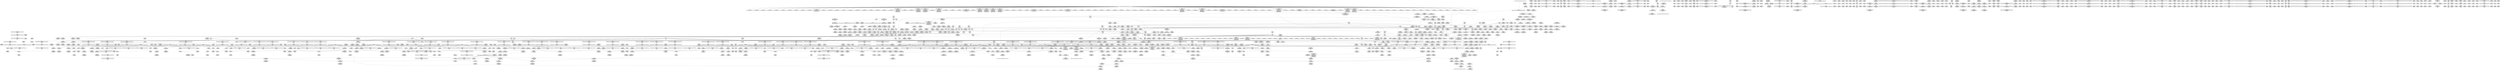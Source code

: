 digraph {
	CE0x493ad20 [shape=record,shape=Mrecord,label="{CE0x493ad20|i64*_getelementptr_inbounds_(_2_x_i64_,_2_x_i64_*___llvm_gcov_ctr349,_i64_0,_i64_0)|*Constant*|*SummSink*}"]
	CE0x48ebd90 [shape=record,shape=Mrecord,label="{CE0x48ebd90|GLOBAL:__rcu_read_unlock|*Constant*|*SummSink*}"]
	CE0x48970c0 [shape=record,shape=Mrecord,label="{CE0x48970c0|sock_has_perm:if.end}"]
	CE0x488c2d0 [shape=record,shape=Mrecord,label="{CE0x488c2d0|28:_i32,_32:_i16,_34:_i8,_:_CMRE_28,32_|*MultipleSource*|security/selinux/hooks.c,4202|security/selinux/hooks.c,4202|security/selinux/hooks.c,4204|security/selinux/hooks.c,4204|security/selinux/hooks.c,4205}"]
	CE0x4937840 [shape=record,shape=Mrecord,label="{CE0x4937840|avc_has_perm:tclass|Function::avc_has_perm&Arg::tclass::|*SummSource*}"]
	CE0x487f740 [shape=record,shape=Mrecord,label="{CE0x487f740|SOCK_INODE:socket|Function::SOCK_INODE&Arg::socket::|*SummSink*}"]
	CE0x4932780 [shape=record,shape=Mrecord,label="{CE0x4932780|avc_has_perm:tsid|Function::avc_has_perm&Arg::tsid::}"]
	CE0x49bd4d0 [shape=record,shape=Mrecord,label="{CE0x49bd4d0|i64*_getelementptr_inbounds_(_4_x_i64_,_4_x_i64_*___llvm_gcov_ctr128,_i64_0,_i64_1)|*Constant*}"]
	CE0x4971b80 [shape=record,shape=Mrecord,label="{CE0x4971b80|i64*_getelementptr_inbounds_(_11_x_i64_,_11_x_i64_*___llvm_gcov_ctr132,_i64_0,_i64_1)|*Constant*|*SummSink*}"]
	CE0x4976900 [shape=record,shape=Mrecord,label="{CE0x4976900|GLOBAL:rcu_read_unlock.__warned|Global_var:rcu_read_unlock.__warned}"]
	CE0x49533d0 [shape=record,shape=Mrecord,label="{CE0x49533d0|task_sid:tmp1}"]
	CE0x489bf50 [shape=record,shape=Mrecord,label="{CE0x489bf50|28:_i32,_32:_i16,_34:_i8,_:_CMRE_168,184_|*MultipleSource*|security/selinux/hooks.c,4202|security/selinux/hooks.c,4202|security/selinux/hooks.c,4204|security/selinux/hooks.c,4204|security/selinux/hooks.c,4205}"]
	CE0x4902d90 [shape=record,shape=Mrecord,label="{CE0x4902d90|sock_has_perm:bb}"]
	CE0x497e7c0 [shape=record,shape=Mrecord,label="{CE0x497e7c0|i8*_getelementptr_inbounds_(_25_x_i8_,_25_x_i8_*_.str45,_i32_0,_i32_0)|*Constant*}"]
	CE0x488af00 [shape=record,shape=Mrecord,label="{CE0x488af00|selinux_socket_accept:entry|*SummSink*}"]
	CE0x48f8880 [shape=record,shape=Mrecord,label="{CE0x48f8880|task_sid:do.end6|*SummSource*}"]
	CE0x4978bf0 [shape=record,shape=Mrecord,label="{CE0x4978bf0|rcu_read_lock:tmp10|include/linux/rcupdate.h,882}"]
	CE0x4892170 [shape=record,shape=Mrecord,label="{CE0x4892170|28:_i32,_32:_i16,_34:_i8,_:_CMRE_114,115_}"]
	CE0x4969d40 [shape=record,shape=Mrecord,label="{CE0x4969d40|i64*_getelementptr_inbounds_(_13_x_i64_,_13_x_i64_*___llvm_gcov_ctr126,_i64_0,_i64_12)|*Constant*}"]
	CE0x48dc8b0 [shape=record,shape=Mrecord,label="{CE0x48dc8b0|sock_has_perm:tmp7|security/selinux/hooks.c,3969|*SummSource*}"]
	CE0x48955f0 [shape=record,shape=Mrecord,label="{CE0x48955f0|28:_i32,_32:_i16,_34:_i8,_:_CMRE_63,64_}"]
	CE0x4896640 [shape=record,shape=Mrecord,label="{CE0x4896640|28:_i32,_32:_i16,_34:_i8,_:_CMRE_18,19_}"]
	"CONST[source:2(external),value:2(dynamic)][purpose:{subject}][SrcIdx:3]"
	CE0x49c44e0 [shape=record,shape=Mrecord,label="{CE0x49c44e0|COLLAPSED:_GCMRE___llvm_gcov_ctr129_internal_global_4_x_i64_zeroinitializer:_elem_0:default:}"]
	CE0x48a41c0 [shape=record,shape=Mrecord,label="{CE0x48a41c0|selinux_socket_accept:newsock|Function::selinux_socket_accept&Arg::newsock::|*SummSource*}"]
	CE0x49d6db0 [shape=record,shape=Mrecord,label="{CE0x49d6db0|__preempt_count_sub:tmp6|./arch/x86/include/asm/preempt.h,78|*SummSource*}"]
	CE0x491abf0 [shape=record,shape=Mrecord,label="{CE0x491abf0|i64*_getelementptr_inbounds_(_4_x_i64_,_4_x_i64_*___llvm_gcov_ctr129,_i64_0,_i64_2)|*Constant*}"]
	CE0x48e8f30 [shape=record,shape=Mrecord,label="{CE0x48e8f30|i64*_getelementptr_inbounds_(_6_x_i64_,_6_x_i64_*___llvm_gcov_ctr327,_i64_0,_i64_0)|*Constant*}"]
	CE0x48a3fb0 [shape=record,shape=Mrecord,label="{CE0x48a3fb0|sock_has_perm:sk|Function::sock_has_perm&Arg::sk::|*SummSource*}"]
	CE0x48a8180 [shape=record,shape=Mrecord,label="{CE0x48a8180|selinux_socket_accept:tmp6|security/selinux/hooks.c,4199|*SummSource*}"]
	CE0x4967450 [shape=record,shape=Mrecord,label="{CE0x4967450|i32_208|*Constant*|*SummSource*}"]
	CE0x48b28f0 [shape=record,shape=Mrecord,label="{CE0x48b28f0|GLOBAL:lock_acquire|*Constant*|*SummSource*}"]
	CE0x49c6890 [shape=record,shape=Mrecord,label="{CE0x49c6890|__preempt_count_sub:tmp5|./arch/x86/include/asm/preempt.h,77|*SummSource*}"]
	"CONST[source:0(mediator),value:2(dynamic)][purpose:{object}][SnkIdx:2]"
	CE0x48ef3a0 [shape=record,shape=Mrecord,label="{CE0x48ef3a0|__rcu_read_unlock:do.body|*SummSink*}"]
	CE0x48d6ab0 [shape=record,shape=Mrecord,label="{CE0x48d6ab0|i32_1|*Constant*|*SummSource*}"]
	CE0x48db340 [shape=record,shape=Mrecord,label="{CE0x48db340|i32_2|*Constant*|*SummSink*}"]
	CE0x496e320 [shape=record,shape=Mrecord,label="{CE0x496e320|cred_sid:cred|Function::cred_sid&Arg::cred::|*SummSink*}"]
	CE0x49fe8a0 [shape=record,shape=Mrecord,label="{CE0x49fe8a0|__preempt_count_add:tmp7|./arch/x86/include/asm/preempt.h,73}"]
	CE0x4943ae0 [shape=record,shape=Mrecord,label="{CE0x4943ae0|_call_void_asm_sideeffect_,_memory_,_dirflag_,_fpsr_,_flags_()_#3,_!dbg_!27711,_!srcloc_!27714|include/linux/rcupdate.h,244}"]
	CE0x489e500 [shape=record,shape=Mrecord,label="{CE0x489e500|%struct.task_struct*_(%struct.task_struct**)*_asm_movq_%gs:$_1:P_,$0_,_r,im,_dirflag_,_fpsr_,_flags_}"]
	CE0x494d420 [shape=record,shape=Mrecord,label="{CE0x494d420|task_sid:tmp11|security/selinux/hooks.c,208}"]
	CE0x48fb660 [shape=record,shape=Mrecord,label="{CE0x48fb660|COLLAPSED:_GCMRE_current_task_external_global_%struct.task_struct*:_elem_0:default:}"]
	CE0x4890630 [shape=record,shape=Mrecord,label="{CE0x4890630|selinux_socket_accept:i_security4|security/selinux/hooks.c,4204|*SummSource*}"]
	CE0x49517e0 [shape=record,shape=Mrecord,label="{CE0x49517e0|_call_void___rcu_read_lock()_#10,_!dbg_!27710|include/linux/rcupdate.h,879}"]
	CE0x491ab00 [shape=record,shape=Mrecord,label="{CE0x491ab00|_call_void_mcount()_#3|*SummSink*}"]
	CE0x4942000 [shape=record,shape=Mrecord,label="{CE0x4942000|_call_void___preempt_count_add(i32_1)_#10,_!dbg_!27711|include/linux/rcupdate.h,239|*SummSource*}"]
	CE0x495e860 [shape=record,shape=Mrecord,label="{CE0x495e860|i64_ptrtoint_(i8*_blockaddress(_rcu_lock_release,_%__here)_to_i64)|*Constant*|*SummSink*}"]
	CE0x4898d80 [shape=record,shape=Mrecord,label="{CE0x4898d80|rcu_read_lock:if.end}"]
	CE0x48ef080 [shape=record,shape=Mrecord,label="{CE0x48ef080|rcu_lock_release:tmp6}"]
	CE0x4936250 [shape=record,shape=Mrecord,label="{CE0x4936250|sock_has_perm:tmp17|security/selinux/hooks.c,3976|*SummSink*}"]
	CE0x49798b0 [shape=record,shape=Mrecord,label="{CE0x49798b0|rcu_read_lock:tmp11|include/linux/rcupdate.h,882|*SummSink*}"]
	CE0x48bc250 [shape=record,shape=Mrecord,label="{CE0x48bc250|task_sid:do.end}"]
	CE0x492f6b0 [shape=record,shape=Mrecord,label="{CE0x492f6b0|i64*_getelementptr_inbounds_(_6_x_i64_,_6_x_i64_*___llvm_gcov_ctr327,_i64_0,_i64_4)|*Constant*}"]
	CE0x4937e30 [shape=record,shape=Mrecord,label="{CE0x4937e30|avc_has_perm:requested|Function::avc_has_perm&Arg::requested::|*SummSource*}"]
	CE0x4971460 [shape=record,shape=Mrecord,label="{CE0x4971460|i32_0|*Constant*}"]
	CE0x48ee320 [shape=record,shape=Mrecord,label="{CE0x48ee320|__rcu_read_unlock:tmp1|*SummSource*}"]
	CE0x496dfb0 [shape=record,shape=Mrecord,label="{CE0x496dfb0|cred_sid:entry|*SummSink*}"]
	CE0x49f4460 [shape=record,shape=Mrecord,label="{CE0x49f4460|__preempt_count_sub:tmp|*SummSink*}"]
	CE0x4906410 [shape=record,shape=Mrecord,label="{CE0x4906410|SOCK_INODE:tmp2|*SummSink*}"]
	CE0x4956540 [shape=record,shape=Mrecord,label="{CE0x4956540|rcu_read_unlock:tmp4|include/linux/rcupdate.h,933}"]
	CE0x49c8ab0 [shape=record,shape=Mrecord,label="{CE0x49c8ab0|rcu_lock_acquire:tmp5|include/linux/rcupdate.h,418|*SummSource*}"]
	CE0x494c3a0 [shape=record,shape=Mrecord,label="{CE0x494c3a0|rcu_read_unlock:land.lhs.true2|*SummSource*}"]
	CE0x4895b50 [shape=record,shape=Mrecord,label="{CE0x4895b50|i32_4|*Constant*|*SummSource*}"]
	CE0x49209a0 [shape=record,shape=Mrecord,label="{CE0x49209a0|i64_6|*Constant*|*SummSink*}"]
	CE0x495bf90 [shape=record,shape=Mrecord,label="{CE0x495bf90|cred_sid:tmp}"]
	CE0x48c47d0 [shape=record,shape=Mrecord,label="{CE0x48c47d0|_ret_i32_%retval.0,_!dbg_!27740|security/selinux/hooks.c,3977|*SummSink*}"]
	CE0x488ecf0 [shape=record,shape=Mrecord,label="{CE0x488ecf0|selinux_socket_accept:tmp5|security/selinux/hooks.c,4199}"]
	CE0x495ad20 [shape=record,shape=Mrecord,label="{CE0x495ad20|cred_sid:tmp|*SummSource*}"]
	CE0x48a68f0 [shape=record,shape=Mrecord,label="{CE0x48a68f0|28:_i32,_32:_i16,_34:_i8,_:_CMRE_88,89_}"]
	CE0x4968200 [shape=record,shape=Mrecord,label="{CE0x4968200|task_sid:tmp20|security/selinux/hooks.c,208|*SummSource*}"]
	CE0x48d5120 [shape=record,shape=Mrecord,label="{CE0x48d5120|get_current:bb|*SummSource*}"]
	CE0x495f1b0 [shape=record,shape=Mrecord,label="{CE0x495f1b0|task_sid:tmp17|security/selinux/hooks.c,208|*SummSink*}"]
	CE0x4939510 [shape=record,shape=Mrecord,label="{CE0x4939510|sock_has_perm:tmp18|security/selinux/hooks.c,3977}"]
	CE0x489b840 [shape=record,shape=Mrecord,label="{CE0x489b840|_ret_i32_%retval.0,_!dbg_!27738|security/selinux/hooks.c,4210|*SummSink*}"]
	CE0x4937530 [shape=record,shape=Mrecord,label="{CE0x4937530|avc_has_perm:tsid|Function::avc_has_perm&Arg::tsid::|*SummSink*}"]
	CE0x4975af0 [shape=record,shape=Mrecord,label="{CE0x4975af0|rcu_read_lock:tmp6|include/linux/rcupdate.h,882|*SummSink*}"]
	CE0x4930640 [shape=record,shape=Mrecord,label="{CE0x4930640|sock_has_perm:tmp14|security/selinux/hooks.c,3972|*SummSink*}"]
	CE0x4929240 [shape=record,shape=Mrecord,label="{CE0x4929240|task_sid:tmp11|security/selinux/hooks.c,208|*SummSource*}"]
	CE0x4a07970 [shape=record,shape=Mrecord,label="{CE0x4a07970|i64*_getelementptr_inbounds_(_4_x_i64_,_4_x_i64_*___llvm_gcov_ctr135,_i64_0,_i64_1)|*Constant*|*SummSink*}"]
	CE0x48db5e0 [shape=record,shape=Mrecord,label="{CE0x48db5e0|sock_has_perm:sid|security/selinux/hooks.c,3969}"]
	CE0x48b31d0 [shape=record,shape=Mrecord,label="{CE0x48b31d0|28:_i32,_32:_i16,_34:_i8,_:_CMRE_77,78_}"]
	CE0x489b9b0 [shape=record,shape=Mrecord,label="{CE0x489b9b0|i64*_getelementptr_inbounds_(_2_x_i64_,_2_x_i64_*___llvm_gcov_ctr98,_i64_0,_i64_0)|*Constant*|*SummSource*}"]
	CE0x494d0a0 [shape=record,shape=Mrecord,label="{CE0x494d0a0|i64_4|*Constant*}"]
	CE0x4886320 [shape=record,shape=Mrecord,label="{CE0x4886320|selinux_socket_accept:call|security/selinux/hooks.c,4198|*SummSink*}"]
	CE0x3f85100 [shape=record,shape=Mrecord,label="{CE0x3f85100|sock_has_perm:task|Function::sock_has_perm&Arg::task::|*SummSource*}"]
	CE0x49513d0 [shape=record,shape=Mrecord,label="{CE0x49513d0|task_sid:tmp2}"]
	CE0x49d5f20 [shape=record,shape=Mrecord,label="{CE0x49d5f20|i64*_getelementptr_inbounds_(_4_x_i64_,_4_x_i64_*___llvm_gcov_ctr133,_i64_0,_i64_2)|*Constant*}"]
	CE0x48b2bc0 [shape=record,shape=Mrecord,label="{CE0x48b2bc0|GLOBAL:lock_acquire|*Constant*|*SummSink*}"]
	CE0x49c5160 [shape=record,shape=Mrecord,label="{CE0x49c5160|__rcu_read_unlock:tmp2|*SummSink*}"]
	CE0x4958f80 [shape=record,shape=Mrecord,label="{CE0x4958f80|GLOBAL:task_sid.__warned|Global_var:task_sid.__warned}"]
	CE0x48ea710 [shape=record,shape=Mrecord,label="{CE0x48ea710|GLOBAL:rcu_lock_release|*Constant*}"]
	CE0x48964c0 [shape=record,shape=Mrecord,label="{CE0x48964c0|28:_i32,_32:_i16,_34:_i8,_:_CMRE_16,17_}"]
	CE0x4891db0 [shape=record,shape=Mrecord,label="{CE0x4891db0|28:_i32,_32:_i16,_34:_i8,_:_CMRE_111,112_}"]
	CE0x48811d0 [shape=record,shape=Mrecord,label="{CE0x48811d0|selinux_socket_accept:tmp|*SummSink*}"]
	CE0x4897240 [shape=record,shape=Mrecord,label="{CE0x4897240|sock_has_perm:cleanup}"]
	CE0x4920220 [shape=record,shape=Mrecord,label="{CE0x4920220|i64_7|*Constant*}"]
	CE0x4936120 [shape=record,shape=Mrecord,label="{CE0x4936120|sock_has_perm:tmp17|security/selinux/hooks.c,3976|*SummSource*}"]
	CE0x495d330 [shape=record,shape=Mrecord,label="{CE0x495d330|rcu_lock_release:tmp5|include/linux/rcupdate.h,423|*SummSource*}"]
	CE0x49231f0 [shape=record,shape=Mrecord,label="{CE0x49231f0|GLOBAL:task_sid|*Constant*|*SummSink*}"]
	CE0x494e2a0 [shape=record,shape=Mrecord,label="{CE0x494e2a0|task_sid:do.body5|*SummSource*}"]
	CE0x4968fd0 [shape=record,shape=Mrecord,label="{CE0x4968fd0|i64*_getelementptr_inbounds_(_13_x_i64_,_13_x_i64_*___llvm_gcov_ctr126,_i64_0,_i64_11)|*Constant*|*SummSource*}"]
	CE0x48add30 [shape=record,shape=Mrecord,label="{CE0x48add30|selinux_socket_accept:sclass|security/selinux/hooks.c,4205|*SummSource*}"]
	CE0x493b8c0 [shape=record,shape=Mrecord,label="{CE0x493b8c0|i64*_getelementptr_inbounds_(_4_x_i64_,_4_x_i64_*___llvm_gcov_ctr128,_i64_0,_i64_0)|*Constant*|*SummSource*}"]
	CE0x489abc0 [shape=record,shape=Mrecord,label="{CE0x489abc0|selinux_socket_accept:retval.0}"]
	CE0x493d250 [shape=record,shape=Mrecord,label="{CE0x493d250|_call_void_asm_sideeffect_,_memory_,_dirflag_,_fpsr_,_flags_()_#3,_!dbg_!27714,_!srcloc_!27715|include/linux/rcupdate.h,239|*SummSource*}"]
	CE0x48c9020 [shape=record,shape=Mrecord,label="{CE0x48c9020|__rcu_read_lock:tmp1|*SummSink*}"]
	CE0x494cf90 [shape=record,shape=Mrecord,label="{CE0x494cf90|task_sid:tmp10|security/selinux/hooks.c,208|*SummSink*}"]
	CE0x493a000 [shape=record,shape=Mrecord,label="{CE0x493a000|sock_has_perm:tmp20|security/selinux/hooks.c,3977}"]
	CE0x49024d0 [shape=record,shape=Mrecord,label="{CE0x49024d0|sock_has_perm:tmp1|*SummSource*}"]
	CE0x4926330 [shape=record,shape=Mrecord,label="{CE0x4926330|rcu_read_lock:tmp5|include/linux/rcupdate.h,882|*SummSource*}"]
	CE0x493f210 [shape=record,shape=Mrecord,label="{CE0x493f210|__rcu_read_lock:tmp6|include/linux/rcupdate.h,240}"]
	CE0x49c92c0 [shape=record,shape=Mrecord,label="{CE0x49c92c0|__rcu_read_unlock:tmp6|include/linux/rcupdate.h,245|*SummSource*}"]
	CE0x49d5aa0 [shape=record,shape=Mrecord,label="{CE0x49d5aa0|_call_void_mcount()_#3}"]
	CE0x492cd50 [shape=record,shape=Mrecord,label="{CE0x492cd50|0:_i8,_8:_%struct.lsm_network_audit*,_24:_%struct.selinux_audit_data*,_:_SCMRE_0,1_|*MultipleSource*|security/selinux/hooks.c, 3965|security/selinux/hooks.c,3972}"]
	CE0x4934aa0 [shape=record,shape=Mrecord,label="{CE0x4934aa0|sock_has_perm:sid5|security/selinux/hooks.c,3976}"]
	CE0x492cac0 [shape=record,shape=Mrecord,label="{CE0x492cac0|sock_has_perm:type|security/selinux/hooks.c,3972|*SummSource*}"]
	CE0x48867f0 [shape=record,shape=Mrecord,label="{CE0x48867f0|i32_0|*Constant*|*SummSource*}"]
	CE0x495b0c0 [shape=record,shape=Mrecord,label="{CE0x495b0c0|task_sid:if.then}"]
	CE0x49700d0 [shape=record,shape=Mrecord,label="{CE0x49700d0|_call_void_rcu_lock_acquire(%struct.lockdep_map*_rcu_lock_map)_#10,_!dbg_!27711|include/linux/rcupdate.h,881|*SummSink*}"]
	CE0x49383a0 [shape=record,shape=Mrecord,label="{CE0x49383a0|avc_has_perm:auditdata|Function::avc_has_perm&Arg::auditdata::|*SummSink*}"]
	CE0x4979210 [shape=record,shape=Mrecord,label="{CE0x4979210|rcu_read_lock:tmp10|include/linux/rcupdate.h,882|*SummSource*}"]
	CE0x494cd40 [shape=record,shape=Mrecord,label="{CE0x494cd40|rcu_read_lock:call|include/linux/rcupdate.h,882|*SummSource*}"]
	CE0x49826d0 [shape=record,shape=Mrecord,label="{CE0x49826d0|cred_sid:bb}"]
	CE0x49c91c0 [shape=record,shape=Mrecord,label="{CE0x49c91c0|i64*_getelementptr_inbounds_(_4_x_i64_,_4_x_i64_*___llvm_gcov_ctr134,_i64_0,_i64_3)|*Constant*|*SummSink*}"]
	CE0x4a15540 [shape=record,shape=Mrecord,label="{CE0x4a15540|__preempt_count_sub:tmp|*SummSource*}"]
	CE0x4938e10 [shape=record,shape=Mrecord,label="{CE0x4938e10|sock_has_perm:retval.0|*SummSink*}"]
	CE0x4978d70 [shape=record,shape=Mrecord,label="{CE0x4978d70|rcu_read_lock:tmp9|include/linux/rcupdate.h,882|*SummSource*}"]
	CE0x4970440 [shape=record,shape=Mrecord,label="{CE0x4970440|_call_void_rcu_lock_acquire(%struct.lockdep_map*_rcu_lock_map)_#10,_!dbg_!27711|include/linux/rcupdate.h,881|*SummSource*}"]
	CE0x4939240 [shape=record,shape=Mrecord,label="{CE0x4939240|i64*_getelementptr_inbounds_(_6_x_i64_,_6_x_i64_*___llvm_gcov_ctr327,_i64_0,_i64_5)|*Constant*|*SummSink*}"]
	CE0x48d9440 [shape=record,shape=Mrecord,label="{CE0x48d9440|sock_has_perm:if.then}"]
	CE0x489c690 [shape=record,shape=Mrecord,label="{CE0x489c690|28:_i32,_32:_i16,_34:_i8,_:_CMRE_200,208_|*MultipleSource*|security/selinux/hooks.c,4202|security/selinux/hooks.c,4202|security/selinux/hooks.c,4204|security/selinux/hooks.c,4204|security/selinux/hooks.c,4205}"]
	CE0x49a4ae0 [shape=record,shape=Mrecord,label="{CE0x49a4ae0|rcu_read_unlock:tmp16|include/linux/rcupdate.h,933}"]
	CE0x49f14c0 [shape=record,shape=Mrecord,label="{CE0x49f14c0|GLOBAL:__preempt_count|Global_var:__preempt_count}"]
	CE0x4950880 [shape=record,shape=Mrecord,label="{CE0x4950880|rcu_read_lock:tmp1|*SummSource*}"]
	CE0x4a082b0 [shape=record,shape=Mrecord,label="{CE0x4a082b0|i64*_getelementptr_inbounds_(_4_x_i64_,_4_x_i64_*___llvm_gcov_ctr135,_i64_0,_i64_2)|*Constant*|*SummSource*}"]
	CE0x493e8b0 [shape=record,shape=Mrecord,label="{CE0x493e8b0|__preempt_count_add:val|Function::__preempt_count_add&Arg::val::|*SummSink*}"]
	CE0x4921d90 [shape=record,shape=Mrecord,label="{CE0x4921d90|8:_%struct.sock*,_:_SCME_42,43_}"]
	CE0x49a9860 [shape=record,shape=Mrecord,label="{CE0x49a9860|i8*_getelementptr_inbounds_(_44_x_i8_,_44_x_i8_*_.str47,_i32_0,_i32_0)|*Constant*}"]
	CE0x4968cd0 [shape=record,shape=Mrecord,label="{CE0x4968cd0|task_sid:tmp25|security/selinux/hooks.c,208}"]
	CE0x4906330 [shape=record,shape=Mrecord,label="{CE0x4906330|SOCK_INODE:tmp2}"]
	CE0x4944710 [shape=record,shape=Mrecord,label="{CE0x4944710|rcu_read_unlock:land.lhs.true|*SummSource*}"]
	CE0x497f2a0 [shape=record,shape=Mrecord,label="{CE0x497f2a0|i32_883|*Constant*|*SummSink*}"]
	CE0x48b0820 [shape=record,shape=Mrecord,label="{CE0x48b0820|selinux_socket_accept:tmp11|security/selinux/hooks.c,4202}"]
	CE0x48a0b60 [shape=record,shape=Mrecord,label="{CE0x48a0b60|selinux_socket_accept:i_security|security/selinux/hooks.c,4202|*SummSource*}"]
	CE0x4971990 [shape=record,shape=Mrecord,label="{CE0x4971990|i64*_getelementptr_inbounds_(_11_x_i64_,_11_x_i64_*___llvm_gcov_ctr132,_i64_0,_i64_1)|*Constant*|*SummSource*}"]
	CE0x495ebe0 [shape=record,shape=Mrecord,label="{CE0x495ebe0|_call_void___preempt_count_sub(i32_1)_#10,_!dbg_!27715|include/linux/rcupdate.h,244|*SummSource*}"]
	CE0x49a6ba0 [shape=record,shape=Mrecord,label="{CE0x49a6ba0|i64*_getelementptr_inbounds_(_11_x_i64_,_11_x_i64_*___llvm_gcov_ctr132,_i64_0,_i64_10)|*Constant*}"]
	CE0x493c210 [shape=record,shape=Mrecord,label="{CE0x493c210|rcu_read_unlock:tmp12|include/linux/rcupdate.h,933|*SummSource*}"]
	CE0x48f03e0 [shape=record,shape=Mrecord,label="{CE0x48f03e0|void_(i32*,_i32,_i32*)*_asm_addl_$1,_%gs:$0_,_*m,ri,*m,_dirflag_,_fpsr_,_flags_}"]
	CE0x493e1b0 [shape=record,shape=Mrecord,label="{CE0x493e1b0|rcu_read_unlock:tmp13|include/linux/rcupdate.h,933|*SummSink*}"]
	CE0x49d7200 [shape=record,shape=Mrecord,label="{CE0x49d7200|__preempt_count_sub:do.body}"]
	CE0x494a9c0 [shape=record,shape=Mrecord,label="{CE0x494a9c0|rcu_read_unlock:tobool1|include/linux/rcupdate.h,933}"]
	CE0x4948da0 [shape=record,shape=Mrecord,label="{CE0x4948da0|rcu_lock_acquire:tmp5|include/linux/rcupdate.h,418}"]
	CE0x4885c70 [shape=record,shape=Mrecord,label="{CE0x4885c70|sock_has_perm:entry|*SummSink*}"]
	CE0x4929c80 [shape=record,shape=Mrecord,label="{CE0x4929c80|i64_0|*Constant*}"]
	CE0x494a1e0 [shape=record,shape=Mrecord,label="{CE0x494a1e0|rcu_read_unlock:tmp11|include/linux/rcupdate.h,933|*SummSource*}"]
	CE0x48efb50 [shape=record,shape=Mrecord,label="{CE0x48efb50|__preempt_count_add:tmp2|*SummSink*}"]
	CE0x491b7a0 [shape=record,shape=Mrecord,label="{CE0x491b7a0|__rcu_read_unlock:do.end|*SummSink*}"]
	CE0x493db80 [shape=record,shape=Mrecord,label="{CE0x493db80|rcu_read_unlock:call|include/linux/rcupdate.h,933|*SummSource*}"]
	CE0x48ed110 [shape=record,shape=Mrecord,label="{CE0x48ed110|COLLAPSED:_GCMRE___llvm_gcov_ctr133_internal_global_4_x_i64_zeroinitializer:_elem_0:default:}"]
	CE0x4942130 [shape=record,shape=Mrecord,label="{CE0x4942130|_call_void___preempt_count_add(i32_1)_#10,_!dbg_!27711|include/linux/rcupdate.h,239|*SummSink*}"]
	CE0x48fb330 [shape=record,shape=Mrecord,label="{CE0x48fb330|get_current:tmp3}"]
	CE0x49597c0 [shape=record,shape=Mrecord,label="{CE0x49597c0|task_sid:bb|*SummSource*}"]
	CE0x48a60e0 [shape=record,shape=Mrecord,label="{CE0x48a60e0|task_sid:tmp7|security/selinux/hooks.c,208|*SummSink*}"]
	CE0x4975150 [shape=record,shape=Mrecord,label="{CE0x4975150|_call_void_mcount()_#3|*SummSource*}"]
	CE0x4892390 [shape=record,shape=Mrecord,label="{CE0x4892390|selinux_socket_accept:tmp6|security/selinux/hooks.c,4199|*SummSink*}"]
	CE0x49208f0 [shape=record,shape=Mrecord,label="{CE0x49208f0|i64_6|*Constant*|*SummSource*}"]
	CE0x494e570 [shape=record,shape=Mrecord,label="{CE0x494e570|_call_void_rcu_lock_acquire(%struct.lockdep_map*_rcu_lock_map)_#10,_!dbg_!27711|include/linux/rcupdate.h,881}"]
	CE0x4973be0 [shape=record,shape=Mrecord,label="{CE0x4973be0|GLOBAL:rcu_read_lock.__warned|Global_var:rcu_read_lock.__warned}"]
	CE0x48929c0 [shape=record,shape=Mrecord,label="{CE0x48929c0|28:_i32,_32:_i16,_34:_i8,_:_CMRE_40,44_|*MultipleSource*|security/selinux/hooks.c,4202|security/selinux/hooks.c,4202|security/selinux/hooks.c,4204|security/selinux/hooks.c,4204|security/selinux/hooks.c,4205}"]
	CE0x4953d40 [shape=record,shape=Mrecord,label="{CE0x4953d40|i64_3|*Constant*}"]
	CE0x4980f10 [shape=record,shape=Mrecord,label="{CE0x4980f10|rcu_read_lock:tmp20|include/linux/rcupdate.h,882|*SummSource*}"]
	CE0x497bb90 [shape=record,shape=Mrecord,label="{CE0x497bb90|rcu_read_lock:tmp15|include/linux/rcupdate.h,882}"]
	CE0x4932880 [shape=record,shape=Mrecord,label="{CE0x4932880|avc_has_perm:tsid|Function::avc_has_perm&Arg::tsid::|*SummSource*}"]
	CE0x494d220 [shape=record,shape=Mrecord,label="{CE0x494d220|i64_4|*Constant*|*SummSink*}"]
	CE0x49326c0 [shape=record,shape=Mrecord,label="{CE0x49326c0|avc_has_perm:ssid|Function::avc_has_perm&Arg::ssid::|*SummSink*}"]
	CE0x48a5b00 [shape=record,shape=Mrecord,label="{CE0x48a5b00|sock_has_perm:tmp3|security/selinux/hooks.c,3964}"]
	CE0x497d3d0 [shape=record,shape=Mrecord,label="{CE0x497d3d0|rcu_read_lock:tmp17|include/linux/rcupdate.h,882|*SummSource*}"]
	CE0x4946b00 [shape=record,shape=Mrecord,label="{CE0x4946b00|rcu_lock_acquire:tmp1}"]
	CE0x496e780 [shape=record,shape=Mrecord,label="{CE0x496e780|_ret_i32_%tmp6,_!dbg_!27716|security/selinux/hooks.c,197|*SummSink*}"]
	CE0x48b62b0 [shape=record,shape=Mrecord,label="{CE0x48b62b0|i64*_getelementptr_inbounds_(_2_x_i64_,_2_x_i64_*___llvm_gcov_ctr98,_i64_0,_i64_1)|*Constant*|*SummSink*}"]
	CE0x4952e00 [shape=record,shape=Mrecord,label="{CE0x4952e00|task_sid:do.body|*SummSource*}"]
	CE0x4924d80 [shape=record,shape=Mrecord,label="{CE0x4924d80|i32_8|*Constant*}"]
	CE0x4975600 [shape=record,shape=Mrecord,label="{CE0x4975600|rcu_lock_release:__here|*SummSink*}"]
	CE0x48ed900 [shape=record,shape=Mrecord,label="{CE0x48ed900|__rcu_read_unlock:tmp3}"]
	CE0x49561c0 [shape=record,shape=Mrecord,label="{CE0x49561c0|__rcu_read_lock:entry}"]
	CE0x49c8230 [shape=record,shape=Mrecord,label="{CE0x49c8230|__rcu_read_unlock:tmp6|include/linux/rcupdate.h,245}"]
	CE0x48da970 [shape=record,shape=Mrecord,label="{CE0x48da970|selinux_socket_accept:sid6|security/selinux/hooks.c,4206|*SummSink*}"]
	CE0x495fc30 [shape=record,shape=Mrecord,label="{CE0x495fc30|task_sid:tmp19|security/selinux/hooks.c,208}"]
	CE0x49f4500 [shape=record,shape=Mrecord,label="{CE0x49f4500|i64*_getelementptr_inbounds_(_4_x_i64_,_4_x_i64_*___llvm_gcov_ctr129,_i64_0,_i64_0)|*Constant*|*SummSource*}"]
	CE0x49f7c20 [shape=record,shape=Mrecord,label="{CE0x49f7c20|__preempt_count_sub:tmp2|*SummSink*}"]
	CE0x49a7300 [shape=record,shape=Mrecord,label="{CE0x49a7300|rcu_read_unlock:tmp22|include/linux/rcupdate.h,935}"]
	CE0x4977fc0 [shape=record,shape=Mrecord,label="{CE0x4977fc0|rcu_read_lock:tobool1|include/linux/rcupdate.h,882}"]
	CE0x48a4780 [shape=record,shape=Mrecord,label="{CE0x48a4780|_ret_%struct.inode*_%vfs_inode,_!dbg_!27717|include/net/sock.h,1412|*SummSource*}"]
	CE0x4906bd0 [shape=record,shape=Mrecord,label="{CE0x4906bd0|SOCK_INODE:tmp3|*SummSource*}"]
	CE0x49c5a40 [shape=record,shape=Mrecord,label="{CE0x49c5a40|_ret_void,_!dbg_!27720|./arch/x86/include/asm/preempt.h,78|*SummSource*}"]
	CE0x48ee2b0 [shape=record,shape=Mrecord,label="{CE0x48ee2b0|__rcu_read_unlock:tmp1}"]
	CE0x4904840 [shape=record,shape=Mrecord,label="{CE0x4904840|task_sid:tobool4|security/selinux/hooks.c,208|*SummSource*}"]
	CE0x497dbe0 [shape=record,shape=Mrecord,label="{CE0x497dbe0|i8_1|*Constant*}"]
	CE0x49f3c90 [shape=record,shape=Mrecord,label="{CE0x49f3c90|__preempt_count_sub:tmp3|*SummSource*}"]
	CE0x49504a0 [shape=record,shape=Mrecord,label="{CE0x49504a0|_call_void_rcu_read_lock()_#10,_!dbg_!27712|security/selinux/hooks.c,207|*SummSource*}"]
	CE0x493d3b0 [shape=record,shape=Mrecord,label="{CE0x493d3b0|rcu_read_unlock:land.lhs.true}"]
	CE0x49503d0 [shape=record,shape=Mrecord,label="{CE0x49503d0|_call_void_rcu_read_lock()_#10,_!dbg_!27712|security/selinux/hooks.c,207}"]
	CE0x48adfa0 [shape=record,shape=Mrecord,label="{CE0x48adfa0|28:_i32,_32:_i16,_34:_i8,_:_CMRE_9,10_}"]
	CE0x4a07520 [shape=record,shape=Mrecord,label="{CE0x4a07520|__preempt_count_add:tmp1}"]
	CE0x4960400 [shape=record,shape=Mrecord,label="{CE0x4960400|_call_void_lockdep_rcu_suspicious(i8*_getelementptr_inbounds_(_25_x_i8_,_25_x_i8_*_.str3,_i32_0,_i32_0),_i32_208,_i8*_getelementptr_inbounds_(_41_x_i8_,_41_x_i8_*_.str44,_i32_0,_i32_0))_#10,_!dbg_!27732|security/selinux/hooks.c,208}"]
	CE0x4971cf0 [shape=record,shape=Mrecord,label="{CE0x4971cf0|rcu_read_lock:land.lhs.true}"]
	CE0x49d99a0 [shape=record,shape=Mrecord,label="{CE0x49d99a0|GLOBAL:__preempt_count_sub|*Constant*|*SummSource*}"]
	CE0x488bfd0 [shape=record,shape=Mrecord,label="{CE0x488bfd0|28:_i32,_32:_i16,_34:_i8,_:_CMRE_21,22_}"]
	CE0x48eb880 [shape=record,shape=Mrecord,label="{CE0x48eb880|_call_void___rcu_read_unlock()_#10,_!dbg_!27734|include/linux/rcupdate.h,937}"]
	CE0x4974610 [shape=record,shape=Mrecord,label="{CE0x4974610|rcu_read_unlock:tmp1}"]
	CE0x4970c40 [shape=record,shape=Mrecord,label="{CE0x4970c40|rcu_read_lock:do.body}"]
	CE0x4883510 [shape=record,shape=Mrecord,label="{CE0x4883510|selinux_socket_accept:if.then|*SummSource*}"]
	CE0x49c56d0 [shape=record,shape=Mrecord,label="{CE0x49c56d0|__preempt_count_sub:val|Function::__preempt_count_sub&Arg::val::|*SummSource*}"]
	CE0x48af2f0 [shape=record,shape=Mrecord,label="{CE0x48af2f0|cred_sid:sid|security/selinux/hooks.c,197}"]
	CE0x4951f30 [shape=record,shape=Mrecord,label="{CE0x4951f30|i64_2|*Constant*}"]
	CE0x49801d0 [shape=record,shape=Mrecord,label="{CE0x49801d0|i64*_getelementptr_inbounds_(_11_x_i64_,_11_x_i64_*___llvm_gcov_ctr127,_i64_0,_i64_9)|*Constant*|*SummSink*}"]
	CE0x49e1780 [shape=record,shape=Mrecord,label="{CE0x49e1780|rcu_lock_acquire:tmp7}"]
	CE0x4892ea0 [shape=record,shape=Mrecord,label="{CE0x4892ea0|get_current:tmp1|*SummSource*}"]
	CE0x4959a80 [shape=record,shape=Mrecord,label="{CE0x4959a80|task_sid:land.lhs.true2|*SummSink*}"]
	CE0x4902150 [shape=record,shape=Mrecord,label="{CE0x4902150|_call_void_mcount()_#3|*SummSink*}"]
	CE0x48941e0 [shape=record,shape=Mrecord,label="{CE0x48941e0|i64*_getelementptr_inbounds_(_2_x_i64_,_2_x_i64_*___llvm_gcov_ctr98,_i64_0,_i64_1)|*Constant*|*SummSource*}"]
	CE0x49a9dd0 [shape=record,shape=Mrecord,label="{CE0x49a9dd0|i64*_getelementptr_inbounds_(_11_x_i64_,_11_x_i64_*___llvm_gcov_ctr132,_i64_0,_i64_9)|*Constant*|*SummSource*}"]
	CE0x49a5600 [shape=record,shape=Mrecord,label="{CE0x49a5600|i64*_getelementptr_inbounds_(_11_x_i64_,_11_x_i64_*___llvm_gcov_ctr132,_i64_0,_i64_8)|*Constant*|*SummSink*}"]
	CE0x491b8e0 [shape=record,shape=Mrecord,label="{CE0x491b8e0|__preempt_count_add:tmp|*SummSink*}"]
	CE0x4902eb0 [shape=record,shape=Mrecord,label="{CE0x4902eb0|sock_has_perm:bb|*SummSource*}"]
	CE0x4960790 [shape=record,shape=Mrecord,label="{CE0x4960790|_call_void_lockdep_rcu_suspicious(i8*_getelementptr_inbounds_(_25_x_i8_,_25_x_i8_*_.str3,_i32_0,_i32_0),_i32_208,_i8*_getelementptr_inbounds_(_41_x_i8_,_41_x_i8_*_.str44,_i32_0,_i32_0))_#10,_!dbg_!27732|security/selinux/hooks.c,208|*SummSource*}"]
	CE0x49f4360 [shape=record,shape=Mrecord,label="{CE0x49f4360|i64*_getelementptr_inbounds_(_4_x_i64_,_4_x_i64_*___llvm_gcov_ctr129,_i64_0,_i64_0)|*Constant*}"]
	CE0x4923b40 [shape=record,shape=Mrecord,label="{CE0x4923b40|_ret_i32_%call7,_!dbg_!27749|security/selinux/hooks.c,210|*SummSink*}"]
	CE0x487fb50 [shape=record,shape=Mrecord,label="{CE0x487fb50|cred_sid:tmp4|*LoadInst*|security/selinux/hooks.c,196|*SummSource*}"]
	CE0x4978900 [shape=record,shape=Mrecord,label="{CE0x4978900|i64_4|*Constant*}"]
	CE0x48bb6a0 [shape=record,shape=Mrecord,label="{CE0x48bb6a0|28:_i32,_32:_i16,_34:_i8,_:_CMRE_117,118_}"]
	CE0x4952410 [shape=record,shape=Mrecord,label="{CE0x4952410|i64*_getelementptr_inbounds_(_13_x_i64_,_13_x_i64_*___llvm_gcov_ctr126,_i64_0,_i64_1)|*Constant*|*SummSink*}"]
	CE0x4976410 [shape=record,shape=Mrecord,label="{CE0x4976410|rcu_read_lock:tmp6|include/linux/rcupdate.h,882|*SummSource*}"]
	CE0x49224b0 [shape=record,shape=Mrecord,label="{CE0x49224b0|8:_%struct.sock*,_:_SCME_48,49_}"]
	CE0x48933d0 [shape=record,shape=Mrecord,label="{CE0x48933d0|i64_1|*Constant*|*SummSink*}"]
	CE0x49418a0 [shape=record,shape=Mrecord,label="{CE0x49418a0|i64*_getelementptr_inbounds_(_4_x_i64_,_4_x_i64_*___llvm_gcov_ctr130,_i64_0,_i64_1)|*Constant*|*SummSink*}"]
	CE0x497b490 [shape=record,shape=Mrecord,label="{CE0x497b490|rcu_read_lock:tmp13|include/linux/rcupdate.h,882|*SummSource*}"]
	CE0x49d8ad0 [shape=record,shape=Mrecord,label="{CE0x49d8ad0|i8*_undef|*Constant*}"]
	CE0x494ddf0 [shape=record,shape=Mrecord,label="{CE0x494ddf0|i64*_getelementptr_inbounds_(_4_x_i64_,_4_x_i64_*___llvm_gcov_ctr128,_i64_0,_i64_3)|*Constant*|*SummSink*}"]
	CE0x49202f0 [shape=record,shape=Mrecord,label="{CE0x49202f0|i64_7|*Constant*|*SummSource*}"]
	CE0x4941720 [shape=record,shape=Mrecord,label="{CE0x4941720|i64*_getelementptr_inbounds_(_4_x_i64_,_4_x_i64_*___llvm_gcov_ctr130,_i64_0,_i64_1)|*Constant*|*SummSource*}"]
	CE0x496f8c0 [shape=record,shape=Mrecord,label="{CE0x496f8c0|_ret_void,_!dbg_!27735|include/linux/rcupdate.h,938|*SummSource*}"]
	CE0x49495a0 [shape=record,shape=Mrecord,label="{CE0x49495a0|i64*_getelementptr_inbounds_(_11_x_i64_,_11_x_i64_*___llvm_gcov_ctr132,_i64_0,_i64_0)|*Constant*|*SummSink*}"]
	CE0x4928380 [shape=record,shape=Mrecord,label="{CE0x4928380|cred_sid:security|security/selinux/hooks.c,196|*SummSource*}"]
	CE0x493a1a0 [shape=record,shape=Mrecord,label="{CE0x493a1a0|sock_has_perm:tmp20|security/selinux/hooks.c,3977|*SummSink*}"]
	CE0x49d44b0 [shape=record,shape=Mrecord,label="{CE0x49d44b0|rcu_lock_release:bb|*SummSink*}"]
	CE0x489f9b0 [shape=record,shape=Mrecord,label="{CE0x489f9b0|8:_%struct.sock*,_:_SCME_34,35_}"]
	CE0x4957fa0 [shape=record,shape=Mrecord,label="{CE0x4957fa0|i64*_getelementptr_inbounds_(_13_x_i64_,_13_x_i64_*___llvm_gcov_ctr126,_i64_0,_i64_0)|*Constant*|*SummSink*}"]
	CE0x494fc00 [shape=record,shape=Mrecord,label="{CE0x494fc00|task_sid:call|security/selinux/hooks.c,208|*SummSource*}"]
	CE0x49784e0 [shape=record,shape=Mrecord,label="{CE0x49784e0|rcu_read_lock:tobool1|include/linux/rcupdate.h,882|*SummSink*}"]
	CE0x48801d0 [shape=record,shape=Mrecord,label="{CE0x48801d0|28:_i32,_32:_i16,_34:_i8,_:_CMRE_93,94_}"]
	CE0x49d89d0 [shape=record,shape=Mrecord,label="{CE0x49d89d0|rcu_lock_release:tmp7|*SummSink*}"]
	CE0x48bc520 [shape=record,shape=Mrecord,label="{CE0x48bc520|task_sid:bb}"]
	CE0x4935b60 [shape=record,shape=Mrecord,label="{CE0x4935b60|sock_has_perm:sclass|security/selinux/hooks.c,3976|*SummSource*}"]
	CE0x494c930 [shape=record,shape=Mrecord,label="{CE0x494c930|i32_77|*Constant*|*SummSource*}"]
	CE0x48eb190 [shape=record,shape=Mrecord,label="{CE0x48eb190|rcu_lock_release:map|Function::rcu_lock_release&Arg::map::|*SummSink*}"]
	CE0x48d53b0 [shape=record,shape=Mrecord,label="{CE0x48d53b0|SOCK_INODE:tmp}"]
	CE0x49d49a0 [shape=record,shape=Mrecord,label="{CE0x49d49a0|GLOBAL:__preempt_count|Global_var:__preempt_count|*SummSource*}"]
	CE0x493bfd0 [shape=record,shape=Mrecord,label="{CE0x493bfd0|rcu_read_unlock:tmp12|include/linux/rcupdate.h,933}"]
	CE0x4946be0 [shape=record,shape=Mrecord,label="{CE0x4946be0|rcu_lock_acquire:tmp1|*SummSink*}"]
	CE0x494c170 [shape=record,shape=Mrecord,label="{CE0x494c170|_call_void_mcount()_#3}"]
	CE0x49c2580 [shape=record,shape=Mrecord,label="{CE0x49c2580|rcu_lock_acquire:__here|*SummSink*}"]
	CE0x495e250 [shape=record,shape=Mrecord,label="{CE0x495e250|i64_ptrtoint_(i8*_blockaddress(_rcu_lock_release,_%__here)_to_i64)|*Constant*}"]
	CE0x48bece0 [shape=record,shape=Mrecord,label="{CE0x48bece0|selinux_socket_accept:tobool|security/selinux/hooks.c,4199}"]
	CE0x49db420 [shape=record,shape=Mrecord,label="{CE0x49db420|_call_void___preempt_count_sub(i32_1)_#10,_!dbg_!27715|include/linux/rcupdate.h,244}"]
	CE0x4921290 [shape=record,shape=Mrecord,label="{CE0x4921290|task_sid:tmp17|security/selinux/hooks.c,208}"]
	CE0x488d260 [shape=record,shape=Mrecord,label="{CE0x488d260|SOCK_INODE:tmp1}"]
	CE0x494d740 [shape=record,shape=Mrecord,label="{CE0x494d740|_ret_void,_!dbg_!27717|include/linux/rcupdate.h,240}"]
	CE0x488a3d0 [shape=record,shape=Mrecord,label="{CE0x488a3d0|SOCK_INODE:add.ptr|include/net/sock.h,1412}"]
	CE0x4965ad0 [shape=record,shape=Mrecord,label="{CE0x4965ad0|%struct.lockdep_map*_null|*Constant*|*SummSink*}"]
	CE0x496ec30 [shape=record,shape=Mrecord,label="{CE0x496ec30|_call_void_rcu_read_unlock()_#10,_!dbg_!27748|security/selinux/hooks.c,209|*SummSource*}"]
	CE0x48865e0 [shape=record,shape=Mrecord,label="{CE0x48865e0|sock_has_perm:task|Function::sock_has_perm&Arg::task::}"]
	CE0x494e1a0 [shape=record,shape=Mrecord,label="{CE0x494e1a0|task_sid:do.body5}"]
	CE0x4951e60 [shape=record,shape=Mrecord,label="{CE0x4951e60|task_sid:tobool|security/selinux/hooks.c,208|*SummSink*}"]
	CE0x48e9050 [shape=record,shape=Mrecord,label="{CE0x48e9050|i64*_getelementptr_inbounds_(_6_x_i64_,_6_x_i64_*___llvm_gcov_ctr327,_i64_0,_i64_0)|*Constant*|*SummSource*}"]
	CE0x4897d60 [shape=record,shape=Mrecord,label="{CE0x4897d60|28:_i32,_32:_i16,_34:_i8,_:_CMRE_51,52_}"]
	CE0x48d8a10 [shape=record,shape=Mrecord,label="{CE0x48d8a10|selinux_socket_accept:sclass5|security/selinux/hooks.c,4205|*SummSink*}"]
	CE0x48dc3c0 [shape=record,shape=Mrecord,label="{CE0x48dc3c0|sock_has_perm:tmp6|security/selinux/hooks.c,3969}"]
	CE0x497ffd0 [shape=record,shape=Mrecord,label="{CE0x497ffd0|i64*_getelementptr_inbounds_(_11_x_i64_,_11_x_i64_*___llvm_gcov_ctr127,_i64_0,_i64_9)|*Constant*}"]
	CE0x4979ec0 [shape=record,shape=Mrecord,label="{CE0x4979ec0|rcu_read_lock:call3|include/linux/rcupdate.h,882}"]
	CE0x48d95d0 [shape=record,shape=Mrecord,label="{CE0x48d95d0|sock_has_perm:if.then|*SummSource*}"]
	CE0x49363c0 [shape=record,shape=Mrecord,label="{CE0x49363c0|sock_has_perm:call6|security/selinux/hooks.c,3976}"]
	CE0x48d9cb0 [shape=record,shape=Mrecord,label="{CE0x48d9cb0|GLOBAL:rcu_read_lock|*Constant*|*SummSource*}"]
	CE0x49395f0 [shape=record,shape=Mrecord,label="{CE0x49395f0|sock_has_perm:tmp18|security/selinux/hooks.c,3977|*SummSink*}"]
	CE0x495b830 [shape=record,shape=Mrecord,label="{CE0x495b830|GLOBAL:__llvm_gcov_ctr126|Global_var:__llvm_gcov_ctr126}"]
	CE0x48ea0a0 [shape=record,shape=Mrecord,label="{CE0x48ea0a0|_call_void_rcu_lock_release(%struct.lockdep_map*_rcu_lock_map)_#10,_!dbg_!27733|include/linux/rcupdate.h,935|*SummSource*}"]
	CE0x48eeb60 [shape=record,shape=Mrecord,label="{CE0x48eeb60|i64*_getelementptr_inbounds_(_4_x_i64_,_4_x_i64_*___llvm_gcov_ctr128,_i64_0,_i64_0)|*Constant*|*SummSink*}"]
	CE0x487fc80 [shape=record,shape=Mrecord,label="{CE0x487fc80|cred_sid:tmp5|security/selinux/hooks.c,196}"]
	CE0x4890b20 [shape=record,shape=Mrecord,label="{CE0x4890b20|selinux_socket_accept:tmp14|security/selinux/hooks.c,4204|*SummSink*}"]
	CE0x49d8780 [shape=record,shape=Mrecord,label="{CE0x49d8780|rcu_lock_release:tmp7}"]
	CE0x4950810 [shape=record,shape=Mrecord,label="{CE0x4950810|rcu_read_lock:tmp1}"]
	CE0x4949020 [shape=record,shape=Mrecord,label="{CE0x4949020|__rcu_read_lock:tmp5|include/linux/rcupdate.h,239|*SummSource*}"]
	CE0x48a0630 [shape=record,shape=Mrecord,label="{CE0x48a0630|28:_i32,_32:_i16,_34:_i8,_:_CMRE_101,102_}"]
	CE0x487fe10 [shape=record,shape=Mrecord,label="{CE0x487fe10|28:_i32,_32:_i16,_34:_i8,_:_CMRE_90,91_}"]
	CE0x489dce0 [shape=record,shape=Mrecord,label="{CE0x489dce0|_call_void_mcount()_#3|*SummSink*}"]
	CE0x4922710 [shape=record,shape=Mrecord,label="{CE0x4922710|8:_%struct.sock*,_:_SCME_50,51_}"]
	CE0x497da70 [shape=record,shape=Mrecord,label="{CE0x497da70|rcu_read_lock:tmp18|include/linux/rcupdate.h,882|*SummSink*}"]
	CE0x49225e0 [shape=record,shape=Mrecord,label="{CE0x49225e0|8:_%struct.sock*,_:_SCME_49,50_}"]
	CE0x489e8f0 [shape=record,shape=Mrecord,label="{CE0x489e8f0|i32_0|*Constant*}"]
	CE0x4971f50 [shape=record,shape=Mrecord,label="{CE0x4971f50|rcu_read_lock:land.lhs.true|*SummSink*}"]
	CE0x488ed60 [shape=record,shape=Mrecord,label="{CE0x488ed60|selinux_socket_accept:tmp5|security/selinux/hooks.c,4199|*SummSource*}"]
	CE0x4974370 [shape=record,shape=Mrecord,label="{CE0x4974370|i64*_getelementptr_inbounds_(_11_x_i64_,_11_x_i64_*___llvm_gcov_ctr132,_i64_0,_i64_1)|*Constant*}"]
	CE0x4970f70 [shape=record,shape=Mrecord,label="{CE0x4970f70|rcu_read_lock:bb}"]
	CE0x49ecfa0 [shape=record,shape=Mrecord,label="{CE0x49ecfa0|__rcu_read_unlock:bb|*SummSource*}"]
	CE0x494d320 [shape=record,shape=Mrecord,label="{CE0x494d320|task_sid:tmp10|security/selinux/hooks.c,208}"]
	CE0x493e6d0 [shape=record,shape=Mrecord,label="{CE0x493e6d0|rcu_read_unlock:tmp14|include/linux/rcupdate.h,933|*SummSource*}"]
	CE0x48dde90 [shape=record,shape=Mrecord,label="{CE0x48dde90|_call_void_mcount()_#3|*SummSource*}"]
	CE0x49236f0 [shape=record,shape=Mrecord,label="{CE0x49236f0|task_sid:task|Function::task_sid&Arg::task::|*SummSource*}"]
	CE0x4940990 [shape=record,shape=Mrecord,label="{CE0x4940990|rcu_read_unlock:tmp9|include/linux/rcupdate.h,933}"]
	CE0x49599e0 [shape=record,shape=Mrecord,label="{CE0x49599e0|task_sid:land.lhs.true2|*SummSource*}"]
	CE0x492bf90 [shape=record,shape=Mrecord,label="{CE0x492bf90|sock_has_perm:tmp10|security/selinux/hooks.c,3969|*SummSink*}"]
	CE0x493f2f0 [shape=record,shape=Mrecord,label="{CE0x493f2f0|__rcu_read_lock:tmp6|include/linux/rcupdate.h,240|*SummSink*}"]
	CE0x49d81c0 [shape=record,shape=Mrecord,label="{CE0x49d81c0|__rcu_read_unlock:tmp4|include/linux/rcupdate.h,244}"]
	CE0x4933c10 [shape=record,shape=Mrecord,label="{CE0x4933c10|sock_has_perm:net3|security/selinux/hooks.c,3974|*SummSource*}"]
	CE0x48b0890 [shape=record,shape=Mrecord,label="{CE0x48b0890|selinux_socket_accept:tmp11|security/selinux/hooks.c,4202|*SummSource*}"]
	CE0x4979730 [shape=record,shape=Mrecord,label="{CE0x4979730|rcu_read_lock:tmp11|include/linux/rcupdate.h,882|*SummSource*}"]
	CE0x497a4c0 [shape=record,shape=Mrecord,label="{CE0x497a4c0|i64_7|*Constant*}"]
	CE0x48f6e00 [shape=record,shape=Mrecord,label="{CE0x48f6e00|SOCK_INODE:tmp5|include/net/sock.h,1412|*SummSource*}"]
	CE0x4892dd0 [shape=record,shape=Mrecord,label="{CE0x4892dd0|get_current:entry}"]
	CE0x48c5970 [shape=record,shape=Mrecord,label="{CE0x48c5970|sock_has_perm:perms|Function::sock_has_perm&Arg::perms::|*SummSink*}"]
	CE0x49a65c0 [shape=record,shape=Mrecord,label="{CE0x49a65c0|rcu_read_unlock:tmp20|include/linux/rcupdate.h,933|*SummSink*}"]
	CE0x48b3880 [shape=record,shape=Mrecord,label="{CE0x48b3880|i64*_getelementptr_inbounds_(_6_x_i64_,_6_x_i64_*___llvm_gcov_ctr327,_i64_0,_i64_0)|*Constant*|*SummSink*}"]
	CE0x488c970 [shape=record,shape=Mrecord,label="{CE0x488c970|selinux_socket_accept:tmp13|security/selinux/hooks.c,4204|*SummSource*}"]
	CE0x495db20 [shape=record,shape=Mrecord,label="{CE0x495db20|i32_1|*Constant*}"]
	CE0x48f0270 [shape=record,shape=Mrecord,label="{CE0x48f0270|_call_void_asm_addl_$1,_%gs:$0_,_*m,ri,*m,_dirflag_,_fpsr_,_flags_(i32*___preempt_count,_i32_%sub,_i32*___preempt_count)_#3,_!dbg_!27717,_!srcloc_!27718|./arch/x86/include/asm/preempt.h,77|*SummSink*}"]
	CE0x496a460 [shape=record,shape=Mrecord,label="{CE0x496a460|i64*_getelementptr_inbounds_(_13_x_i64_,_13_x_i64_*___llvm_gcov_ctr126,_i64_0,_i64_9)|*Constant*|*SummSink*}"]
	CE0x49686d0 [shape=record,shape=Mrecord,label="{CE0x49686d0|task_sid:tmp21|security/selinux/hooks.c,208|*SummSink*}"]
	CE0x495c6f0 [shape=record,shape=Mrecord,label="{CE0x495c6f0|GLOBAL:rcu_lock_acquire|*Constant*|*SummSink*}"]
	CE0x49d9cc0 [shape=record,shape=Mrecord,label="{CE0x49d9cc0|__preempt_count_sub:entry|*SummSink*}"]
	CE0x495a690 [shape=record,shape=Mrecord,label="{CE0x495a690|rcu_lock_acquire:entry|*SummSource*}"]
	CE0x48b3ad0 [shape=record,shape=Mrecord,label="{CE0x48b3ad0|COLLAPSED:_GCMRE___llvm_gcov_ctr327_internal_global_6_x_i64_zeroinitializer:_elem_0:default:}"]
	CE0x4896280 [shape=record,shape=Mrecord,label="{CE0x4896280|28:_i32,_32:_i16,_34:_i8,_:_CMRE_13,14_}"]
	CE0x493dc60 [shape=record,shape=Mrecord,label="{CE0x493dc60|rcu_lock_acquire:indirectgoto|*SummSource*}"]
	CE0x48dcf90 [shape=record,shape=Mrecord,label="{CE0x48dcf90|i64_2|*Constant*}"]
	CE0x489d770 [shape=record,shape=Mrecord,label="{CE0x489d770|selinux_socket_accept:sclass5|security/selinux/hooks.c,4205|*SummSource*}"]
	CE0x492a120 [shape=record,shape=Mrecord,label="{CE0x492a120|task_sid:tmp22|security/selinux/hooks.c,208|*SummSource*}"]
	CE0x4927540 [shape=record,shape=Mrecord,label="{CE0x4927540|task_sid:real_cred|security/selinux/hooks.c,208}"]
	CE0x48aa190 [shape=record,shape=Mrecord,label="{CE0x48aa190|selinux_socket_accept:tmp5|security/selinux/hooks.c,4199|*SummSink*}"]
	CE0x50162a0 [shape=record,shape=Mrecord,label="{CE0x50162a0|SOCK_INODE:entry}"]
	CE0x495d810 [shape=record,shape=Mrecord,label="{CE0x495d810|_call_void_lock_release(%struct.lockdep_map*_%map,_i32_1,_i64_ptrtoint_(i8*_blockaddress(_rcu_lock_release,_%__here)_to_i64))_#10,_!dbg_!27716|include/linux/rcupdate.h,423}"]
	CE0x494e950 [shape=record,shape=Mrecord,label="{CE0x494e950|task_sid:call|security/selinux/hooks.c,208|*SummSink*}"]
	CE0x49ed320 [shape=record,shape=Mrecord,label="{CE0x49ed320|__preempt_count_add:tmp5|./arch/x86/include/asm/preempt.h,72|*SummSource*}"]
	CE0x489e100 [shape=record,shape=Mrecord,label="{CE0x489e100|i64_1|*Constant*}"]
	CE0x4942280 [shape=record,shape=Mrecord,label="{CE0x4942280|rcu_read_unlock:tmp5|include/linux/rcupdate.h,933}"]
	CE0x493b100 [shape=record,shape=Mrecord,label="{CE0x493b100|rcu_read_unlock:call3|include/linux/rcupdate.h,933|*SummSink*}"]
	CE0x497b560 [shape=record,shape=Mrecord,label="{CE0x497b560|rcu_read_lock:tmp13|include/linux/rcupdate.h,882|*SummSink*}"]
	CE0x49ecf30 [shape=record,shape=Mrecord,label="{CE0x49ecf30|__rcu_read_unlock:bb}"]
	CE0x488a8f0 [shape=record,shape=Mrecord,label="{CE0x488a8f0|sock_has_perm:ad|security/selinux/hooks.c, 3965|*SummSource*}"]
	CE0x48ead00 [shape=record,shape=Mrecord,label="{CE0x48ead00|rcu_lock_release:entry|*SummSource*}"]
	CE0x4945910 [shape=record,shape=Mrecord,label="{CE0x4945910|_call_void_mcount()_#3|*SummSink*}"]
	CE0x48a1590 [shape=record,shape=Mrecord,label="{CE0x48a1590|i64*_getelementptr_inbounds_(_6_x_i64_,_6_x_i64_*___llvm_gcov_ctr360,_i64_0,_i64_4)|*Constant*}"]
	CE0x49a9d60 [shape=record,shape=Mrecord,label="{CE0x49a9d60|i64*_getelementptr_inbounds_(_11_x_i64_,_11_x_i64_*___llvm_gcov_ctr132,_i64_0,_i64_9)|*Constant*}"]
	CE0x49608d0 [shape=record,shape=Mrecord,label="{CE0x49608d0|_call_void_lockdep_rcu_suspicious(i8*_getelementptr_inbounds_(_25_x_i8_,_25_x_i8_*_.str3,_i32_0,_i32_0),_i32_208,_i8*_getelementptr_inbounds_(_41_x_i8_,_41_x_i8_*_.str44,_i32_0,_i32_0))_#10,_!dbg_!27732|security/selinux/hooks.c,208|*SummSink*}"]
	CE0x48eba20 [shape=record,shape=Mrecord,label="{CE0x48eba20|_call_void___rcu_read_unlock()_#10,_!dbg_!27734|include/linux/rcupdate.h,937|*SummSink*}"]
	CE0x494d530 [shape=record,shape=Mrecord,label="{CE0x494d530|task_sid:tmp10|security/selinux/hooks.c,208|*SummSource*}"]
	CE0x48a4b10 [shape=record,shape=Mrecord,label="{CE0x48a4b10|selinux_socket_accept:tmp8|security/selinux/hooks.c,4200|*SummSink*}"]
	CE0x48de0e0 [shape=record,shape=Mrecord,label="{CE0x48de0e0|i64*_getelementptr_inbounds_(_4_x_i64_,_4_x_i64_*___llvm_gcov_ctr128,_i64_0,_i64_2)|*Constant*|*SummSource*}"]
	CE0x49438b0 [shape=record,shape=Mrecord,label="{CE0x49438b0|i64*_getelementptr_inbounds_(_4_x_i64_,_4_x_i64_*___llvm_gcov_ctr130,_i64_0,_i64_2)|*Constant*|*SummSink*}"]
	CE0x48dd740 [shape=record,shape=Mrecord,label="{CE0x48dd740|get_current:tmp4|./arch/x86/include/asm/current.h,14|*SummSink*}"]
	CE0x4902540 [shape=record,shape=Mrecord,label="{CE0x4902540|sock_has_perm:tmp1|*SummSink*}"]
	CE0x48969b0 [shape=record,shape=Mrecord,label="{CE0x48969b0|_call_void_mcount()_#3}"]
	CE0x4928b00 [shape=record,shape=Mrecord,label="{CE0x4928b00|_ret_void,_!dbg_!27735|include/linux/rcupdate.h,884}"]
	CE0x488c900 [shape=record,shape=Mrecord,label="{CE0x488c900|selinux_socket_accept:tmp13|security/selinux/hooks.c,4204}"]
	CE0x4960160 [shape=record,shape=Mrecord,label="{CE0x4960160|i8_1|*Constant*}"]
	CE0x49fc3f0 [shape=record,shape=Mrecord,label="{CE0x49fc3f0|__preempt_count_sub:bb}"]
	CE0x49dcf60 [shape=record,shape=Mrecord,label="{CE0x49dcf60|__rcu_read_unlock:tmp3|*SummSource*}"]
	CE0x495fca0 [shape=record,shape=Mrecord,label="{CE0x495fca0|task_sid:tmp18|security/selinux/hooks.c,208|*SummSource*}"]
	CE0x49a6d10 [shape=record,shape=Mrecord,label="{CE0x49a6d10|rcu_read_unlock:tmp21|include/linux/rcupdate.h,935|*SummSource*}"]
	CE0x48b48d0 [shape=record,shape=Mrecord,label="{CE0x48b48d0|COLLAPSED:_GCMRE___llvm_gcov_ctr132_internal_global_11_x_i64_zeroinitializer:_elem_0:default:}"]
	CE0x49297d0 [shape=record,shape=Mrecord,label="{CE0x49297d0|i32_22|*Constant*}"]
	CE0x48ec8d0 [shape=record,shape=Mrecord,label="{CE0x48ec8d0|_ret_void,_!dbg_!27717|include/linux/rcupdate.h,245|*SummSink*}"]
	CE0x48b3710 [shape=record,shape=Mrecord,label="{CE0x48b3710|28:_i32,_32:_i16,_34:_i8,_:_CMRE_83,84_}"]
	CE0x49338d0 [shape=record,shape=Mrecord,label="{CE0x49338d0|sock_has_perm:u2|security/selinux/hooks.c,3974|*SummSink*}"]
	CE0x4903880 [shape=record,shape=Mrecord,label="{CE0x4903880|sock_has_perm:tmp2|*LoadInst*|security/selinux/hooks.c,3964}"]
	CE0x4950cc0 [shape=record,shape=Mrecord,label="{CE0x4950cc0|_ret_void,_!dbg_!27735|include/linux/rcupdate.h,884|*SummSink*}"]
	CE0x49a6730 [shape=record,shape=Mrecord,label="{CE0x49a6730|rcu_read_unlock:tmp21|include/linux/rcupdate.h,935}"]
	CE0x4969820 [shape=record,shape=Mrecord,label="{CE0x4969820|task_sid:tmp25|security/selinux/hooks.c,208|*SummSink*}"]
	CE0x4a076b0 [shape=record,shape=Mrecord,label="{CE0x4a076b0|i64*_getelementptr_inbounds_(_4_x_i64_,_4_x_i64_*___llvm_gcov_ctr135,_i64_0,_i64_2)|*Constant*|*SummSink*}"]
	CE0x4958100 [shape=record,shape=Mrecord,label="{CE0x4958100|GLOBAL:__rcu_read_lock|*Constant*}"]
	CE0x48d8bb0 [shape=record,shape=Mrecord,label="{CE0x48d8bb0|selinux_socket_accept:tmp17|security/selinux/hooks.c,4210|*SummSink*}"]
	CE0x48b3050 [shape=record,shape=Mrecord,label="{CE0x48b3050|28:_i32,_32:_i16,_34:_i8,_:_CMRE_75,76_}"]
	CE0x493bab0 [shape=record,shape=Mrecord,label="{CE0x493bab0|_call_void_asm_addl_$1,_%gs:$0_,_*m,ri,*m,_dirflag_,_fpsr_,_flags_(i32*___preempt_count,_i32_%val,_i32*___preempt_count)_#3,_!dbg_!27714,_!srcloc_!27717|./arch/x86/include/asm/preempt.h,72|*SummSink*}"]
	CE0x4939c90 [shape=record,shape=Mrecord,label="{CE0x4939c90|sock_has_perm:tmp19|security/selinux/hooks.c,3977|*SummSink*}"]
	CE0x487f9d0 [shape=record,shape=Mrecord,label="{CE0x487f9d0|cred_sid:tmp4|*LoadInst*|security/selinux/hooks.c,196}"]
	CE0x4894f50 [shape=record,shape=Mrecord,label="{CE0x4894f50|sock_has_perm:tmp8|security/selinux/hooks.c,3969|*SummSource*}"]
	CE0x49bd190 [shape=record,shape=Mrecord,label="{CE0x49bd190|i64*_getelementptr_inbounds_(_4_x_i64_,_4_x_i64_*___llvm_gcov_ctr134,_i64_0,_i64_2)|*Constant*}"]
	CE0x48dc5c0 [shape=record,shape=Mrecord,label="{CE0x48dc5c0|sock_has_perm:tmp6|security/selinux/hooks.c,3969|*SummSource*}"]
	CE0x4921a00 [shape=record,shape=Mrecord,label="{CE0x4921a00|8:_%struct.sock*,_:_SCME_39,40_}"]
	CE0x495f7e0 [shape=record,shape=Mrecord,label="{CE0x495f7e0|task_sid:tmp18|security/selinux/hooks.c,208}"]
	CE0x4941d40 [shape=record,shape=Mrecord,label="{CE0x4941d40|rcu_read_unlock:do.body|*SummSink*}"]
	CE0x48ebfb0 [shape=record,shape=Mrecord,label="{CE0x48ebfb0|__rcu_read_unlock:entry}"]
	CE0x48b34d0 [shape=record,shape=Mrecord,label="{CE0x48b34d0|28:_i32,_32:_i16,_34:_i8,_:_CMRE_81,82_}"]
	CE0x493cb00 [shape=record,shape=Mrecord,label="{CE0x493cb00|rcu_read_unlock:tmp2|*SummSink*}"]
	CE0x494e3a0 [shape=record,shape=Mrecord,label="{CE0x494e3a0|__rcu_read_lock:entry|*SummSink*}"]
	CE0x49c6cf0 [shape=record,shape=Mrecord,label="{CE0x49c6cf0|__preempt_count_add:tmp7|./arch/x86/include/asm/preempt.h,73|*SummSink*}"]
	CE0x4957950 [shape=record,shape=Mrecord,label="{CE0x4957950|cred_sid:tmp1|*SummSource*}"]
	CE0x48d9180 [shape=record,shape=Mrecord,label="{CE0x48d9180|get_current:bb|*SummSink*}"]
	CE0x48d7530 [shape=record,shape=Mrecord,label="{CE0x48d7530|i32_3|*Constant*|*SummSource*}"]
	CE0x48953b0 [shape=record,shape=Mrecord,label="{CE0x48953b0|28:_i32,_32:_i16,_34:_i8,_:_CMRE_60,61_}"]
	CE0x4972660 [shape=record,shape=Mrecord,label="{CE0x4972660|rcu_read_lock:tobool|include/linux/rcupdate.h,882|*SummSink*}"]
	CE0x488efe0 [shape=record,shape=Mrecord,label="{CE0x488efe0|selinux_socket_accept:entry|*SummSource*}"]
	CE0x48a50b0 [shape=record,shape=Mrecord,label="{CE0x48a50b0|_call_void_mcount()_#3|*SummSource*}"]
	CE0x48c34c0 [shape=record,shape=Mrecord,label="{CE0x48c34c0|i64_2|*Constant*}"]
	CE0x4966e30 [shape=record,shape=Mrecord,label="{CE0x4966e30|i8*_getelementptr_inbounds_(_25_x_i8_,_25_x_i8_*_.str3,_i32_0,_i32_0)|*Constant*|*SummSource*}"]
	CE0x4925490 [shape=record,shape=Mrecord,label="{CE0x4925490|i32_2|*Constant*}"]
	CE0x497c2b0 [shape=record,shape=Mrecord,label="{CE0x497c2b0|rcu_read_lock:tmp16|include/linux/rcupdate.h,882|*SummSource*}"]
	CE0x49c4c10 [shape=record,shape=Mrecord,label="{CE0x49c4c10|i64*_getelementptr_inbounds_(_4_x_i64_,_4_x_i64_*___llvm_gcov_ctr134,_i64_0,_i64_2)|*Constant*|*SummSink*}"]
	CE0x494efd0 [shape=record,shape=Mrecord,label="{CE0x494efd0|task_sid:tobool1|security/selinux/hooks.c,208|*SummSource*}"]
	CE0x492b5b0 [shape=record,shape=Mrecord,label="{CE0x492b5b0|sock_has_perm:tmp9|security/selinux/hooks.c,3969}"]
	CE0x48e6b80 [shape=record,shape=Mrecord,label="{CE0x48e6b80|cred_sid:tmp5|security/selinux/hooks.c,196|*SummSink*}"]
	CE0x49282e0 [shape=record,shape=Mrecord,label="{CE0x49282e0|task_sid:tmp9|security/selinux/hooks.c,208|*SummSink*}"]
	CE0x4945b80 [shape=record,shape=Mrecord,label="{CE0x4945b80|rcu_read_unlock:tmp8|include/linux/rcupdate.h,933|*SummSink*}"]
	CE0x49a7110 [shape=record,shape=Mrecord,label="{CE0x49a7110|rcu_read_unlock:tmp21|include/linux/rcupdate.h,935|*SummSink*}"]
	CE0x488bf10 [shape=record,shape=Mrecord,label="{CE0x488bf10|28:_i32,_32:_i16,_34:_i8,_:_CMRE_20,21_}"]
	CE0x48a67b0 [shape=record,shape=Mrecord,label="{CE0x48a67b0|28:_i32,_32:_i16,_34:_i8,_:_CMRE_87,88_}"]
	CE0x49562e0 [shape=record,shape=Mrecord,label="{CE0x49562e0|GLOBAL:__rcu_read_lock|*Constant*|*SummSource*}"]
	CE0x4886270 [shape=record,shape=Mrecord,label="{CE0x4886270|i64_1|*Constant*|*SummSource*}"]
	CE0x496dd50 [shape=record,shape=Mrecord,label="{CE0x496dd50|cred_sid:entry}"]
	CE0x4976da0 [shape=record,shape=Mrecord,label="{CE0x4976da0|GLOBAL:rcu_lock_map|Global_var:rcu_lock_map|*SummSink*}"]
	CE0x49413f0 [shape=record,shape=Mrecord,label="{CE0x49413f0|rcu_read_unlock:tobool|include/linux/rcupdate.h,933|*SummSink*}"]
	CE0x4974580 [shape=record,shape=Mrecord,label="{CE0x4974580|rcu_read_unlock:tmp|*SummSink*}"]
	CE0x48d56f0 [shape=record,shape=Mrecord,label="{CE0x48d56f0|get_current:bb}"]
	CE0x49752b0 [shape=record,shape=Mrecord,label="{CE0x49752b0|i64*_getelementptr_inbounds_(_4_x_i64_,_4_x_i64_*___llvm_gcov_ctr130,_i64_0,_i64_2)|*Constant*}"]
	CE0x4958a40 [shape=record,shape=Mrecord,label="{CE0x4958a40|rcu_read_unlock:tmp3|*SummSink*}"]
	CE0x488d1f0 [shape=record,shape=Mrecord,label="{CE0x488d1f0|SOCK_INODE:tmp|*SummSink*}"]
	CE0x48d8950 [shape=record,shape=Mrecord,label="{CE0x48d8950|selinux_socket_accept:tmp16|security/selinux/hooks.c,4206|*SummSource*}"]
	CE0x494e820 [shape=record,shape=Mrecord,label="{CE0x494e820|task_sid:call|security/selinux/hooks.c,208}"]
	CE0x488cbc0 [shape=record,shape=Mrecord,label="{CE0x488cbc0|selinux_socket_accept:tmp13|security/selinux/hooks.c,4204|*SummSink*}"]
	CE0x49edc20 [shape=record,shape=Mrecord,label="{CE0x49edc20|__preempt_count_add:tmp4|./arch/x86/include/asm/preempt.h,72}"]
	CE0x49c9620 [shape=record,shape=Mrecord,label="{CE0x49c9620|__preempt_count_add:do.body}"]
	CE0x494c040 [shape=record,shape=Mrecord,label="{CE0x494c040|task_sid:tmp3|*SummSource*}"]
	CE0x48d76f0 [shape=record,shape=Mrecord,label="{CE0x48d76f0|i32_3|*Constant*|*SummSink*}"]
	CE0x6607a10 [shape=record,shape=Mrecord,label="{CE0x6607a10|GLOBAL:sock_has_perm|*Constant*|*SummSource*}"]
	CE0x491a440 [shape=record,shape=Mrecord,label="{CE0x491a440|_call_void_mcount()_#3|*SummSource*}"]
	CE0x496f9d0 [shape=record,shape=Mrecord,label="{CE0x496f9d0|_ret_void,_!dbg_!27735|include/linux/rcupdate.h,938|*SummSink*}"]
	CE0x492ec40 [shape=record,shape=Mrecord,label="{CE0x492ec40|sock_has_perm:tmp11|security/selinux/hooks.c,3970|*SummSink*}"]
	CE0x4881330 [shape=record,shape=Mrecord,label="{CE0x4881330|selinux_socket_accept:if.then}"]
	CE0x4968b30 [shape=record,shape=Mrecord,label="{CE0x4968b30|i64*_getelementptr_inbounds_(_13_x_i64_,_13_x_i64_*___llvm_gcov_ctr126,_i64_0,_i64_10)|*Constant*}"]
	CE0x48a7890 [shape=record,shape=Mrecord,label="{CE0x48a7890|_ret_%struct.task_struct*_%tmp4,_!dbg_!27714|./arch/x86/include/asm/current.h,14|*SummSource*}"]
	CE0x49709c0 [shape=record,shape=Mrecord,label="{CE0x49709c0|rcu_read_lock:if.end|*SummSink*}"]
	CE0x4942690 [shape=record,shape=Mrecord,label="{CE0x4942690|rcu_lock_release:tmp|*SummSource*}"]
	CE0x4934c20 [shape=record,shape=Mrecord,label="{CE0x4934c20|sock_has_perm:sid5|security/selinux/hooks.c,3976|*SummSource*}"]
	CE0x4880310 [shape=record,shape=Mrecord,label="{CE0x4880310|28:_i32,_32:_i16,_34:_i8,_:_CMRE_94,95_}"]
	CE0x4892790 [shape=record,shape=Mrecord,label="{CE0x4892790|28:_i32,_32:_i16,_34:_i8,_:_CMRE_34,35_|*MultipleSource*|security/selinux/hooks.c,4202|security/selinux/hooks.c,4202|security/selinux/hooks.c,4204|security/selinux/hooks.c,4204|security/selinux/hooks.c,4205}"]
	CE0x49042b0 [shape=record,shape=Mrecord,label="{CE0x49042b0|task_sid:tobool4|security/selinux/hooks.c,208}"]
	CE0x4921650 [shape=record,shape=Mrecord,label="{CE0x4921650|task_sid:tmp16|security/selinux/hooks.c,208|*SummSource*}"]
	CE0x49a7fe0 [shape=record,shape=Mrecord,label="{CE0x49a7fe0|rcu_read_unlock:tmp18|include/linux/rcupdate.h,933|*SummSource*}"]
	CE0x4881280 [shape=record,shape=Mrecord,label="{CE0x4881280|_call_void_mcount()_#3|*SummSource*}"]
	CE0x4932a20 [shape=record,shape=Mrecord,label="{CE0x4932a20|sock_has_perm:u|security/selinux/hooks.c,3973|*SummSource*}"]
	CE0x48e7c10 [shape=record,shape=Mrecord,label="{CE0x48e7c10|0:_i32,_4:_i32,_8:_i32,_12:_i32,_:_CMRE_4,8_|*MultipleSource*|security/selinux/hooks.c,196|security/selinux/hooks.c,197|*LoadInst*|security/selinux/hooks.c,196}"]
	CE0x4922d00 [shape=record,shape=Mrecord,label="{CE0x4922d00|8:_%struct.sock*,_:_SCME_55,56_}"]
	CE0x49f3bd0 [shape=record,shape=Mrecord,label="{CE0x49f3bd0|__preempt_count_sub:tmp3}"]
	CE0x48d8b40 [shape=record,shape=Mrecord,label="{CE0x48d8b40|selinux_socket_accept:tmp17|security/selinux/hooks.c,4210|*SummSource*}"]
	CE0x4944780 [shape=record,shape=Mrecord,label="{CE0x4944780|rcu_read_unlock:land.lhs.true|*SummSink*}"]
	CE0x48c1090 [shape=record,shape=Mrecord,label="{CE0x48c1090|selinux_socket_accept:tmp3|security/selinux/hooks.c,4199|*SummSink*}"]
	CE0x4977de0 [shape=record,shape=Mrecord,label="{CE0x4977de0|rcu_read_lock:tmp8|include/linux/rcupdate.h,882|*SummSource*}"]
	CE0x491a280 [shape=record,shape=Mrecord,label="{CE0x491a280|i64*_getelementptr_inbounds_(_4_x_i64_,_4_x_i64_*___llvm_gcov_ctr129,_i64_0,_i64_1)|*Constant*}"]
	CE0x49bc7c0 [shape=record,shape=Mrecord,label="{CE0x49bc7c0|i64*_getelementptr_inbounds_(_4_x_i64_,_4_x_i64_*___llvm_gcov_ctr129,_i64_0,_i64_3)|*Constant*}"]
	CE0x4941b50 [shape=record,shape=Mrecord,label="{CE0x4941b50|rcu_read_unlock:do.body}"]
	CE0x4880cc0 [shape=record,shape=Mrecord,label="{CE0x4880cc0|selinux_socket_accept:tmp|*SummSource*}"]
	CE0x4937d50 [shape=record,shape=Mrecord,label="{CE0x4937d50|avc_has_perm:requested|Function::avc_has_perm&Arg::requested::}"]
	CE0x48ebf40 [shape=record,shape=Mrecord,label="{CE0x48ebf40|GLOBAL:__rcu_read_unlock|*Constant*|*SummSource*}"]
	CE0x4959900 [shape=record,shape=Mrecord,label="{CE0x4959900|task_sid:land.lhs.true2}"]
	CE0x49c45f0 [shape=record,shape=Mrecord,label="{CE0x49c45f0|i64*_getelementptr_inbounds_(_4_x_i64_,_4_x_i64_*___llvm_gcov_ctr134,_i64_0,_i64_0)|*Constant*|*SummSource*}"]
	CE0x49dcb80 [shape=record,shape=Mrecord,label="{CE0x49dcb80|rcu_lock_acquire:tmp4|include/linux/rcupdate.h,418|*SummSink*}"]
	CE0x4928450 [shape=record,shape=Mrecord,label="{CE0x4928450|cred_sid:security|security/selinux/hooks.c,196|*SummSink*}"]
	CE0x49d7040 [shape=record,shape=Mrecord,label="{CE0x49d7040|__preempt_count_sub:do.end|*SummSink*}"]
	CE0x48bfef0 [shape=record,shape=Mrecord,label="{CE0x48bfef0|i64_0|*Constant*|*SummSink*}"]
	CE0x492f0a0 [shape=record,shape=Mrecord,label="{CE0x492f0a0|sock_has_perm:tmp12|security/selinux/hooks.c,3970}"]
	CE0x49c5ab0 [shape=record,shape=Mrecord,label="{CE0x49c5ab0|_ret_void,_!dbg_!27720|./arch/x86/include/asm/preempt.h,78|*SummSink*}"]
	CE0x4953b50 [shape=record,shape=Mrecord,label="{CE0x4953b50|_call_void_mcount()_#3}"]
	CE0x4957740 [shape=record,shape=Mrecord,label="{CE0x4957740|task_sid:tmp5|security/selinux/hooks.c,208|*SummSource*}"]
	CE0x4943030 [shape=record,shape=Mrecord,label="{CE0x4943030|GLOBAL:__preempt_count_add|*Constant*|*SummSink*}"]
	CE0x493afd0 [shape=record,shape=Mrecord,label="{CE0x493afd0|rcu_read_unlock:call3|include/linux/rcupdate.h,933|*SummSource*}"]
	CE0x495f140 [shape=record,shape=Mrecord,label="{CE0x495f140|task_sid:tmp17|security/selinux/hooks.c,208|*SummSource*}"]
	CE0x496f180 [shape=record,shape=Mrecord,label="{CE0x496f180|GLOBAL:rcu_read_unlock|*Constant*|*SummSource*}"]
	CE0x4973400 [shape=record,shape=Mrecord,label="{CE0x4973400|rcu_lock_acquire:tmp}"]
	CE0x48b0190 [shape=record,shape=Mrecord,label="{CE0x48b0190|i8_0|*Constant*|*SummSink*}"]
	CE0x493e360 [shape=record,shape=Mrecord,label="{CE0x493e360|rcu_read_unlock:tmp14|include/linux/rcupdate.h,933}"]
	CE0x49fb0f0 [shape=record,shape=Mrecord,label="{CE0x49fb0f0|__preempt_count_sub:bb|*SummSource*}"]
	CE0x48f74c0 [shape=record,shape=Mrecord,label="{CE0x48f74c0|SOCK_INODE:vfs_inode|include/net/sock.h,1412}"]
	CE0x49d4c00 [shape=record,shape=Mrecord,label="{CE0x49d4c00|rcu_lock_release:tmp3}"]
	CE0x49a4840 [shape=record,shape=Mrecord,label="{CE0x49a4840|rcu_read_unlock:tmp15|include/linux/rcupdate.h,933|*SummSource*}"]
	CE0x4880c10 [shape=record,shape=Mrecord,label="{CE0x4880c10|i32_5|*Constant*|*SummSink*}"]
	CE0x4951850 [shape=record,shape=Mrecord,label="{CE0x4951850|_call_void___rcu_read_lock()_#10,_!dbg_!27710|include/linux/rcupdate.h,879|*SummSource*}"]
	CE0x4890860 [shape=record,shape=Mrecord,label="{CE0x4890860|selinux_socket_accept:tmp14|security/selinux/hooks.c,4204}"]
	CE0x4924770 [shape=record,shape=Mrecord,label="{CE0x4924770|GLOBAL:task_sid|*Constant*|*SummSource*}"]
	CE0x494cc40 [shape=record,shape=Mrecord,label="{CE0x494cc40|_ret_void,_!dbg_!27717|include/linux/rcupdate.h,419|*SummSink*}"]
	CE0x49736b0 [shape=record,shape=Mrecord,label="{CE0x49736b0|rcu_read_unlock:tmp5|include/linux/rcupdate.h,933|*SummSink*}"]
	CE0x497bf90 [shape=record,shape=Mrecord,label="{CE0x497bf90|rcu_read_lock:tmp15|include/linux/rcupdate.h,882|*SummSink*}"]
	CE0x48d7de0 [shape=record,shape=Mrecord,label="{CE0x48d7de0|selinux_socket_accept:tmp18|security/selinux/hooks.c,4210}"]
	CE0x4956d20 [shape=record,shape=Mrecord,label="{CE0x4956d20|rcu_read_lock:if.then|*SummSink*}"]
	CE0x493dbf0 [shape=record,shape=Mrecord,label="{CE0x493dbf0|rcu_read_unlock:call|include/linux/rcupdate.h,933|*SummSink*}"]
	CE0x492a310 [shape=record,shape=Mrecord,label="{CE0x492a310|task_sid:tmp24|security/selinux/hooks.c,208}"]
	CE0x49a7a20 [shape=record,shape=Mrecord,label="{CE0x49a7a20|rcu_read_unlock:tmp17|include/linux/rcupdate.h,933}"]
	CE0x4980d00 [shape=record,shape=Mrecord,label="{CE0x4980d00|rcu_read_lock:tmp20|include/linux/rcupdate.h,882}"]
	CE0x48d6c90 [shape=record,shape=Mrecord,label="{CE0x48d6c90|task_sid:land.lhs.true}"]
	CE0x48a4e40 [shape=record,shape=Mrecord,label="{CE0x48a4e40|_call_void_mcount()_#3}"]
	CE0x49d6aa0 [shape=record,shape=Mrecord,label="{CE0x49d6aa0|__preempt_count_sub:tmp1}"]
	CE0x4880090 [shape=record,shape=Mrecord,label="{CE0x4880090|28:_i32,_32:_i16,_34:_i8,_:_CMRE_92,93_}"]
	CE0x496ea10 [shape=record,shape=Mrecord,label="{CE0x496ea10|GLOBAL:rcu_read_unlock|*Constant*}"]
	CE0x5a68ec0 [shape=record,shape=Mrecord,label="{CE0x5a68ec0|selinux_socket_accept:call1|security/selinux/hooks.c,4198|*SummSource*}"]
	CE0x6607910 [shape=record,shape=Mrecord,label="{CE0x6607910|GLOBAL:sock_has_perm|*Constant*}"]
	CE0x49507a0 [shape=record,shape=Mrecord,label="{CE0x49507a0|i64_1|*Constant*}"]
	CE0x496fdf0 [shape=record,shape=Mrecord,label="{CE0x496fdf0|rcu_read_lock:do.end|*SummSource*}"]
	CE0x48d7900 [shape=record,shape=Mrecord,label="{CE0x48d7900|selinux_socket_accept:sid6|security/selinux/hooks.c,4206}"]
	CE0x4a154d0 [shape=record,shape=Mrecord,label="{CE0x4a154d0|COLLAPSED:_GCMRE___llvm_gcov_ctr135_internal_global_4_x_i64_zeroinitializer:_elem_0:default:}"]
	CE0x49edff0 [shape=record,shape=Mrecord,label="{CE0x49edff0|__preempt_count_add:tmp5|./arch/x86/include/asm/preempt.h,72}"]
	CE0x48adc20 [shape=record,shape=Mrecord,label="{CE0x48adc20|selinux_socket_accept:sclass|security/selinux/hooks.c,4205}"]
	CE0x488c150 [shape=record,shape=Mrecord,label="{CE0x488c150|28:_i32,_32:_i16,_34:_i8,_:_CMRE_23,24_}"]
	CE0x4972430 [shape=record,shape=Mrecord,label="{CE0x4972430|cred_sid:tmp6|security/selinux/hooks.c,197|*SummSource*}"]
	CE0x495cf70 [shape=record,shape=Mrecord,label="{CE0x495cf70|rcu_read_unlock:tmp2|*SummSource*}"]
	CE0x48de290 [shape=record,shape=Mrecord,label="{CE0x48de290|i64*_getelementptr_inbounds_(_4_x_i64_,_4_x_i64_*___llvm_gcov_ctr128,_i64_0,_i64_2)|*Constant*|*SummSink*}"]
	CE0x48a8760 [shape=record,shape=Mrecord,label="{CE0x48a8760|_call_void_mcount()_#3|*SummSink*}"]
	CE0x48d9860 [shape=record,shape=Mrecord,label="{CE0x48d9860|sock_has_perm:sk_security|security/selinux/hooks.c,3964|*SummSource*}"]
	CE0x49567a0 [shape=record,shape=Mrecord,label="{CE0x49567a0|rcu_read_unlock:tobool|include/linux/rcupdate.h,933|*SummSource*}"]
	CE0x49ebbf0 [shape=record,shape=Mrecord,label="{CE0x49ebbf0|i64*_getelementptr_inbounds_(_4_x_i64_,_4_x_i64_*___llvm_gcov_ctr135,_i64_0,_i64_1)|*Constant*|*SummSource*}"]
	CE0x488afb0 [shape=record,shape=Mrecord,label="{CE0x488afb0|selinux_socket_accept:tmp1}"]
	CE0x4942ca0 [shape=record,shape=Mrecord,label="{CE0x4942ca0|rcu_read_unlock:if.end|*SummSink*}"]
	CE0x48889e0 [shape=record,shape=Mrecord,label="{CE0x48889e0|selinux_socket_accept:if.end|*SummSink*}"]
	CE0x4972ec0 [shape=record,shape=Mrecord,label="{CE0x4972ec0|rcu_read_unlock:tmp1|*SummSource*}"]
	CE0x48adf30 [shape=record,shape=Mrecord,label="{CE0x48adf30|28:_i32,_32:_i16,_34:_i8,_:_CMRE_8,9_}"]
	CE0x48924e0 [shape=record,shape=Mrecord,label="{CE0x48924e0|i64*_getelementptr_inbounds_(_6_x_i64_,_6_x_i64_*___llvm_gcov_ctr360,_i64_0,_i64_3)|*Constant*}"]
	CE0x4921ec0 [shape=record,shape=Mrecord,label="{CE0x4921ec0|8:_%struct.sock*,_:_SCME_43,44_}"]
	CE0x497fbc0 [shape=record,shape=Mrecord,label="{CE0x497fbc0|i8*_getelementptr_inbounds_(_42_x_i8_,_42_x_i8_*_.str46,_i32_0,_i32_0)|*Constant*|*SummSink*}"]
	CE0x4893f90 [shape=record,shape=Mrecord,label="{CE0x4893f90|selinux_socket_accept:sock|Function::selinux_socket_accept&Arg::sock::|*SummSource*}"]
	CE0x495b300 [shape=record,shape=Mrecord,label="{CE0x495b300|task_sid:if.then|*SummSink*}"]
	CE0x4980040 [shape=record,shape=Mrecord,label="{CE0x4980040|i64*_getelementptr_inbounds_(_11_x_i64_,_11_x_i64_*___llvm_gcov_ctr127,_i64_0,_i64_9)|*Constant*|*SummSource*}"]
	CE0x49c8c70 [shape=record,shape=Mrecord,label="{CE0x49c8c70|rcu_lock_acquire:tmp5|include/linux/rcupdate.h,418|*SummSink*}"]
	CE0x48c3530 [shape=record,shape=Mrecord,label="{CE0x48c3530|i64_2|*Constant*|*SummSource*}"]
	CE0x4944960 [shape=record,shape=Mrecord,label="{CE0x4944960|rcu_lock_acquire:tmp|*SummSource*}"]
	CE0x48dd900 [shape=record,shape=Mrecord,label="{CE0x48dd900|GLOBAL:current_task|Global_var:current_task|*SummSource*}"]
	CE0x497d360 [shape=record,shape=Mrecord,label="{CE0x497d360|rcu_read_lock:tmp17|include/linux/rcupdate.h,882}"]
	CE0x49bc9b0 [shape=record,shape=Mrecord,label="{CE0x49bc9b0|i64*_getelementptr_inbounds_(_4_x_i64_,_4_x_i64_*___llvm_gcov_ctr129,_i64_0,_i64_3)|*Constant*|*SummSink*}"]
	CE0x48d5490 [shape=record,shape=Mrecord,label="{CE0x48d5490|SOCK_INODE:tmp|*SummSource*}"]
	CE0x489dd50 [shape=record,shape=Mrecord,label="{CE0x489dd50|get_current:tmp4|./arch/x86/include/asm/current.h,14}"]
	CE0x497de90 [shape=record,shape=Mrecord,label="{CE0x497de90|_call_void_lockdep_rcu_suspicious(i8*_getelementptr_inbounds_(_25_x_i8_,_25_x_i8_*_.str45,_i32_0,_i32_0),_i32_883,_i8*_getelementptr_inbounds_(_42_x_i8_,_42_x_i8_*_.str46,_i32_0,_i32_0))_#10,_!dbg_!27728|include/linux/rcupdate.h,882}"]
	CE0x49274d0 [shape=record,shape=Mrecord,label="{CE0x49274d0|task_sid:tmp4|*LoadInst*|security/selinux/hooks.c,208}"]
	CE0x49751c0 [shape=record,shape=Mrecord,label="{CE0x49751c0|_call_void_mcount()_#3|*SummSink*}"]
	CE0x49359e0 [shape=record,shape=Mrecord,label="{CE0x49359e0|sock_has_perm:sclass|security/selinux/hooks.c,3976}"]
	CE0x494e0e0 [shape=record,shape=Mrecord,label="{CE0x494e0e0|task_sid:if.end|*SummSink*}"]
	CE0x49738f0 [shape=record,shape=Mrecord,label="{CE0x49738f0|rcu_read_lock:tmp7|include/linux/rcupdate.h,882|*SummSource*}"]
	CE0x48d6860 [shape=record,shape=Mrecord,label="{CE0x48d6860|i32_1|*Constant*}"]
	CE0x495cf00 [shape=record,shape=Mrecord,label="{CE0x495cf00|rcu_read_unlock:tmp2}"]
	CE0x488b1c0 [shape=record,shape=Mrecord,label="{CE0x488b1c0|GLOBAL:get_current|*Constant*}"]
	CE0x49ed140 [shape=record,shape=Mrecord,label="{CE0x49ed140|__rcu_read_unlock:bb|*SummSink*}"]
	CE0x4899690 [shape=record,shape=Mrecord,label="{CE0x4899690|i64_1|*Constant*}"]
	CE0x4890db0 [shape=record,shape=Mrecord,label="{CE0x4890db0|get_current:entry|*SummSource*}"]
	CE0x49fdec0 [shape=record,shape=Mrecord,label="{CE0x49fdec0|__preempt_count_add:do.body|*SummSink*}"]
	CE0x49e2b40 [shape=record,shape=Mrecord,label="{CE0x49e2b40|rcu_lock_release:indirectgoto|*SummSource*}"]
	CE0x49db280 [shape=record,shape=Mrecord,label="{CE0x49db280|_call_void_asm_sideeffect_,_memory_,_dirflag_,_fpsr_,_flags_()_#3,_!dbg_!27711,_!srcloc_!27714|include/linux/rcupdate.h,244|*SummSource*}"]
	CE0x4897130 [shape=record,shape=Mrecord,label="{CE0x4897130|sock_has_perm:if.end|*SummSource*}"]
	CE0x491bc10 [shape=record,shape=Mrecord,label="{CE0x491bc10|i64*_getelementptr_inbounds_(_4_x_i64_,_4_x_i64_*___llvm_gcov_ctr134,_i64_0,_i64_3)|*Constant*}"]
	CE0x49519a0 [shape=record,shape=Mrecord,label="{CE0x49519a0|_call_void___rcu_read_lock()_#10,_!dbg_!27710|include/linux/rcupdate.h,879|*SummSink*}"]
	CE0x48dcd80 [shape=record,shape=Mrecord,label="{CE0x48dcd80|sock_has_perm:cmp|security/selinux/hooks.c,3969|*SummSource*}"]
	CE0x4891ef0 [shape=record,shape=Mrecord,label="{CE0x4891ef0|28:_i32,_32:_i16,_34:_i8,_:_CMRE_112,113_}"]
	CE0x4940780 [shape=record,shape=Mrecord,label="{CE0x4940780|rcu_read_unlock:tmp8|include/linux/rcupdate.h,933|*SummSource*}"]
	CE0x49589d0 [shape=record,shape=Mrecord,label="{CE0x49589d0|rcu_read_unlock:tmp3|*SummSource*}"]
	CE0x48d5cc0 [shape=record,shape=Mrecord,label="{CE0x48d5cc0|SOCK_INODE:vfs_inode|include/net/sock.h,1412|*SummSource*}"]
	CE0x492c100 [shape=record,shape=Mrecord,label="{CE0x492c100|i64*_getelementptr_inbounds_(_6_x_i64_,_6_x_i64_*___llvm_gcov_ctr327,_i64_0,_i64_3)|*Constant*}"]
	CE0x493a310 [shape=record,shape=Mrecord,label="{CE0x493a310|SOCK_INODE:bb}"]
	CE0x4895530 [shape=record,shape=Mrecord,label="{CE0x4895530|28:_i32,_32:_i16,_34:_i8,_:_CMRE_62,63_}"]
	CE0x49a4530 [shape=record,shape=Mrecord,label="{CE0x49a4530|rcu_read_unlock:tmp15|include/linux/rcupdate.h,933}"]
	CE0x48d4a10 [shape=record,shape=Mrecord,label="{CE0x48d4a10|selinux_socket_accept:sid|security/selinux/hooks.c,4206|*SummSource*}"]
	CE0x494bd00 [shape=record,shape=Mrecord,label="{CE0x494bd00|rcu_read_unlock:if.then}"]
	"CONST[source:0(mediator),value:0(static)][purpose:{operation}][SnkIdx:3]"
	CE0x5016400 [shape=record,shape=Mrecord,label="{CE0x5016400|SOCK_INODE:entry|*SummSource*}"]
	CE0x494ab70 [shape=record,shape=Mrecord,label="{CE0x494ab70|rcu_read_unlock:tobool1|include/linux/rcupdate.h,933|*SummSink*}"]
	CE0x48d97f0 [shape=record,shape=Mrecord,label="{CE0x48d97f0|sock_has_perm:sk_security|security/selinux/hooks.c,3964|*SummSink*}"]
	CE0x4949190 [shape=record,shape=Mrecord,label="{CE0x4949190|__rcu_read_lock:tmp5|include/linux/rcupdate.h,239|*SummSink*}"]
	CE0x48d8680 [shape=record,shape=Mrecord,label="{CE0x48d8680|i8_1|*Constant*|*SummSink*}"]
	CE0x4932190 [shape=record,shape=Mrecord,label="{CE0x4932190|sock_has_perm:u|security/selinux/hooks.c,3973}"]
	CE0x497d440 [shape=record,shape=Mrecord,label="{CE0x497d440|rcu_read_lock:tmp17|include/linux/rcupdate.h,882|*SummSink*}"]
	CE0x48998f0 [shape=record,shape=Mrecord,label="{CE0x48998f0|selinux_socket_accept:tmp7|security/selinux/hooks.c,4200}"]
	CE0x49a8ed0 [shape=record,shape=Mrecord,label="{CE0x49a8ed0|i32_934|*Constant*}"]
	CE0x491a6f0 [shape=record,shape=Mrecord,label="{CE0x491a6f0|_call_void_asm_addl_$1,_%gs:$0_,_*m,ri,*m,_dirflag_,_fpsr_,_flags_(i32*___preempt_count,_i32_%val,_i32*___preempt_count)_#3,_!dbg_!27714,_!srcloc_!27717|./arch/x86/include/asm/preempt.h,72}"]
	CE0x493d0d0 [shape=record,shape=Mrecord,label="{CE0x493d0d0|_call_void_asm_sideeffect_,_memory_,_dirflag_,_fpsr_,_flags_()_#3,_!dbg_!27714,_!srcloc_!27715|include/linux/rcupdate.h,239}"]
	CE0x493c4b0 [shape=record,shape=Mrecord,label="{CE0x493c4b0|rcu_read_unlock:call3|include/linux/rcupdate.h,933}"]
	CE0x48b3110 [shape=record,shape=Mrecord,label="{CE0x48b3110|28:_i32,_32:_i16,_34:_i8,_:_CMRE_76,77_}"]
	CE0x48bc410 [shape=record,shape=Mrecord,label="{CE0x48bc410|task_sid:do.end|*SummSink*}"]
	"CONST[source:0(mediator),value:0(static)][purpose:{operation}][SrcIdx:2]"
	CE0x48f8a80 [shape=record,shape=Mrecord,label="{CE0x48f8a80|i64*_getelementptr_inbounds_(_13_x_i64_,_13_x_i64_*___llvm_gcov_ctr126,_i64_0,_i64_0)|*Constant*}"]
	CE0x49ee5b0 [shape=record,shape=Mrecord,label="{CE0x49ee5b0|__preempt_count_add:tmp3|*SummSink*}"]
	CE0x496d2f0 [shape=record,shape=Mrecord,label="{CE0x496d2f0|GLOBAL:cred_sid|*Constant*}"]
	CE0x4921c60 [shape=record,shape=Mrecord,label="{CE0x4921c60|8:_%struct.sock*,_:_SCME_41,42_}"]
	CE0x48dbcd0 [shape=record,shape=Mrecord,label="{CE0x48dbcd0|sock_has_perm:cmp|security/selinux/hooks.c,3969}"]
	CE0x49d58e0 [shape=record,shape=Mrecord,label="{CE0x49d58e0|rcu_lock_release:tmp3|*SummSource*}"]
	CE0x48904f0 [shape=record,shape=Mrecord,label="{CE0x48904f0|selinux_socket_accept:i_security4|security/selinux/hooks.c,4204}"]
	CE0x48aa8a0 [shape=record,shape=Mrecord,label="{CE0x48aa8a0|28:_i32,_32:_i16,_34:_i8,_:_CMRE_72,73_}"]
	CE0x49c5ee0 [shape=record,shape=Mrecord,label="{CE0x49c5ee0|__preempt_count_sub:tmp}"]
	CE0x496de20 [shape=record,shape=Mrecord,label="{CE0x496de20|cred_sid:entry|*SummSource*}"]
	CE0x49a8280 [shape=record,shape=Mrecord,label="{CE0x49a8280|_call_void_lockdep_rcu_suspicious(i8*_getelementptr_inbounds_(_25_x_i8_,_25_x_i8_*_.str45,_i32_0,_i32_0),_i32_934,_i8*_getelementptr_inbounds_(_44_x_i8_,_44_x_i8_*_.str47,_i32_0,_i32_0))_#10,_!dbg_!27726|include/linux/rcupdate.h,933}"]
	CE0x4886480 [shape=record,shape=Mrecord,label="{CE0x4886480|selinux_socket_accept:if.end}"]
	CE0x48b5910 [shape=record,shape=Mrecord,label="{CE0x48b5910|_call_void_mcount()_#3}"]
	CE0x4975840 [shape=record,shape=Mrecord,label="{CE0x4975840|i64*_getelementptr_inbounds_(_4_x_i64_,_4_x_i64_*___llvm_gcov_ctr133,_i64_0,_i64_0)|*Constant*|*SummSource*}"]
	CE0x48961c0 [shape=record,shape=Mrecord,label="{CE0x48961c0|28:_i32,_32:_i16,_34:_i8,_:_CMRE_12,13_}"]
	CE0x48b2d90 [shape=record,shape=Mrecord,label="{CE0x48b2d90|i32_2|*Constant*}"]
	CE0x4903dd0 [shape=record,shape=Mrecord,label="{CE0x4903dd0|task_sid:tmp12|security/selinux/hooks.c,208|*SummSink*}"]
	CE0x48d4cf0 [shape=record,shape=Mrecord,label="{CE0x48d4cf0|selinux_socket_accept:tmp16|security/selinux/hooks.c,4206}"]
	"CONST[source:0(mediator),value:2(dynamic)][purpose:{object}][SnkIdx:1]"
	CE0x488e220 [shape=record,shape=Mrecord,label="{CE0x488e220|_ret_%struct.inode*_%vfs_inode,_!dbg_!27717|include/net/sock.h,1412|*SummSink*}"]
	CE0x4969db0 [shape=record,shape=Mrecord,label="{CE0x4969db0|task_sid:tmp27|security/selinux/hooks.c,208}"]
	CE0x49746e0 [shape=record,shape=Mrecord,label="{CE0x49746e0|GLOBAL:rcu_read_lock.__warned|Global_var:rcu_read_lock.__warned|*SummSource*}"]
	CE0x494b3a0 [shape=record,shape=Mrecord,label="{CE0x494b3a0|rcu_read_lock:tmp1|*SummSink*}"]
	CE0x489dad0 [shape=record,shape=Mrecord,label="{CE0x489dad0|GLOBAL:__llvm_gcov_ctr360|Global_var:__llvm_gcov_ctr360|*SummSink*}"]
	CE0x497a8c0 [shape=record,shape=Mrecord,label="{CE0x497a8c0|i64_6|*Constant*}"]
	CE0x492a4b0 [shape=record,shape=Mrecord,label="{CE0x492a4b0|task_sid:tmp23|security/selinux/hooks.c,208|*SummSource*}"]
	CE0x494f4e0 [shape=record,shape=Mrecord,label="{CE0x494f4e0|i64_5|*Constant*|*SummSource*}"]
	CE0x48d6b50 [shape=record,shape=Mrecord,label="{CE0x48d6b50|i32_1|*Constant*|*SummSink*}"]
	CE0x4960800 [shape=record,shape=Mrecord,label="{CE0x4960800|i8*_getelementptr_inbounds_(_25_x_i8_,_25_x_i8_*_.str3,_i32_0,_i32_0)|*Constant*}"]
	CE0x49691b0 [shape=record,shape=Mrecord,label="{CE0x49691b0|task_sid:tmp24|security/selinux/hooks.c,208|*SummSink*}"]
	CE0x493c340 [shape=record,shape=Mrecord,label="{CE0x493c340|rcu_read_unlock:tmp12|include/linux/rcupdate.h,933|*SummSink*}"]
	CE0x4933ec0 [shape=record,shape=Mrecord,label="{CE0x4933ec0|sock_has_perm:tmp15|security/selinux/hooks.c,3974}"]
	CE0x489e420 [shape=record,shape=Mrecord,label="{CE0x489e420|GLOBAL:current_task|Global_var:current_task|*SummSink*}"]
	CE0x49bcb90 [shape=record,shape=Mrecord,label="{CE0x49bcb90|_call_void_mcount()_#3}"]
	CE0x494bd90 [shape=record,shape=Mrecord,label="{CE0x494bd90|rcu_read_unlock:if.then|*SummSource*}"]
	CE0x48aa420 [shape=record,shape=Mrecord,label="{CE0x48aa420|28:_i32,_32:_i16,_34:_i8,_:_CMRE_66,67_}"]
	CE0x4888670 [shape=record,shape=Mrecord,label="{CE0x4888670|selinux_socket_accept:call|security/selinux/hooks.c,4198}"]
	CE0x49828c0 [shape=record,shape=Mrecord,label="{CE0x49828c0|cred_sid:bb|*SummSink*}"]
	CE0x488cfd0 [shape=record,shape=Mrecord,label="{CE0x488cfd0|selinux_socket_accept:call2|security/selinux/hooks.c,4202}"]
	CE0x492b720 [shape=record,shape=Mrecord,label="{CE0x492b720|sock_has_perm:tmp9|security/selinux/hooks.c,3969|*SummSource*}"]
	CE0x497ab30 [shape=record,shape=Mrecord,label="{CE0x497ab30|rcu_read_unlock:tmp9|include/linux/rcupdate.h,933|*SummSink*}"]
	CE0x4933390 [shape=record,shape=Mrecord,label="{CE0x4933390|sock_has_perm:net1|security/selinux/hooks.c,3973|*SummSink*}"]
	CE0x49201b0 [shape=record,shape=Mrecord,label="{CE0x49201b0|task_sid:tobool4|security/selinux/hooks.c,208|*SummSink*}"]
	CE0x4938250 [shape=record,shape=Mrecord,label="{CE0x4938250|avc_has_perm:auditdata|Function::avc_has_perm&Arg::auditdata::|*SummSource*}"]
	CE0x49dcaa0 [shape=record,shape=Mrecord,label="{CE0x49dcaa0|rcu_lock_acquire:tmp4|include/linux/rcupdate.h,418}"]
	CE0x4982390 [shape=record,shape=Mrecord,label="{CE0x4982390|rcu_read_lock:tmp22|include/linux/rcupdate.h,884|*SummSink*}"]
	CE0x48f1330 [shape=record,shape=Mrecord,label="{CE0x48f1330|rcu_lock_release:tmp4|include/linux/rcupdate.h,423|*SummSink*}"]
	CE0x49d8960 [shape=record,shape=Mrecord,label="{CE0x49d8960|rcu_lock_release:tmp7|*SummSource*}"]
	CE0x48b99a0 [shape=record,shape=Mrecord,label="{CE0x48b99a0|rcu_read_lock:tmp4|include/linux/rcupdate.h,882|*SummSink*}"]
	CE0x4898010 [shape=record,shape=Mrecord,label="{CE0x4898010|28:_i32,_32:_i16,_34:_i8,_:_CMRE_55,56_}"]
	CE0x48b3290 [shape=record,shape=Mrecord,label="{CE0x48b3290|28:_i32,_32:_i16,_34:_i8,_:_CMRE_78,79_}"]
	CE0x48bc340 [shape=record,shape=Mrecord,label="{CE0x48bc340|task_sid:do.end|*SummSource*}"]
	CE0x48b9d90 [shape=record,shape=Mrecord,label="{CE0x48b9d90|_call_void_mcount()_#3|*SummSource*}"]
	CE0x49578e0 [shape=record,shape=Mrecord,label="{CE0x49578e0|cred_sid:tmp1}"]
	CE0x497cba0 [shape=record,shape=Mrecord,label="{CE0x497cba0|i64*_getelementptr_inbounds_(_11_x_i64_,_11_x_i64_*___llvm_gcov_ctr127,_i64_0,_i64_8)|*Constant*|*SummSink*}"]
	CE0x4a15440 [shape=record,shape=Mrecord,label="{CE0x4a15440|i64*_getelementptr_inbounds_(_4_x_i64_,_4_x_i64_*___llvm_gcov_ctr129,_i64_0,_i64_0)|*Constant*|*SummSink*}"]
	CE0x489f620 [shape=record,shape=Mrecord,label="{CE0x489f620|8:_%struct.sock*,_:_SCME_31,32_}"]
	CE0x4888510 [shape=record,shape=Mrecord,label="{CE0x4888510|COLLAPSED:_GCMRE___llvm_gcov_ctr360_internal_global_6_x_i64_zeroinitializer:_elem_0:default:}"]
	CE0x4943c80 [shape=record,shape=Mrecord,label="{CE0x4943c80|__rcu_read_unlock:tmp5|include/linux/rcupdate.h,244|*SummSource*}"]
	"CONST[source:1(input),value:2(dynamic)][purpose:{object}][SrcIdx:1]"
	CE0x49514b0 [shape=record,shape=Mrecord,label="{CE0x49514b0|task_sid:tmp2|*SummSink*}"]
	CE0x48eb8f0 [shape=record,shape=Mrecord,label="{CE0x48eb8f0|_call_void___rcu_read_unlock()_#10,_!dbg_!27734|include/linux/rcupdate.h,937|*SummSource*}"]
	CE0x495d880 [shape=record,shape=Mrecord,label="{CE0x495d880|_call_void_lock_release(%struct.lockdep_map*_%map,_i32_1,_i64_ptrtoint_(i8*_blockaddress(_rcu_lock_release,_%__here)_to_i64))_#10,_!dbg_!27716|include/linux/rcupdate.h,423|*SummSource*}"]
	CE0x497eae0 [shape=record,shape=Mrecord,label="{CE0x497eae0|i8*_getelementptr_inbounds_(_25_x_i8_,_25_x_i8_*_.str45,_i32_0,_i32_0)|*Constant*|*SummSink*}"]
	CE0x496d880 [shape=record,shape=Mrecord,label="{CE0x496d880|GLOBAL:cred_sid|*Constant*|*SummSource*}"]
	CE0x49d5730 [shape=record,shape=Mrecord,label="{CE0x49d5730|rcu_lock_release:tmp2|*SummSink*}"]
	CE0x48b0300 [shape=record,shape=Mrecord,label="{CE0x48b0300|GLOBAL:task_sid|*Constant*}"]
	CE0x488d0b0 [shape=record,shape=Mrecord,label="{CE0x488d0b0|selinux_socket_accept:call2|security/selinux/hooks.c,4202|*SummSource*}"]
	CE0x4929a60 [shape=record,shape=Mrecord,label="{CE0x4929a60|COLLAPSED:_CMRE:_elem_0::|security/selinux/hooks.c,196}"]
	CE0x491b0d0 [shape=record,shape=Mrecord,label="{CE0x491b0d0|_call_void_asm_addl_$1,_%gs:$0_,_*m,ri,*m,_dirflag_,_fpsr_,_flags_(i32*___preempt_count,_i32_%sub,_i32*___preempt_count)_#3,_!dbg_!27717,_!srcloc_!27718|./arch/x86/include/asm/preempt.h,77|*SummSource*}"]
	CE0x5a68e50 [shape=record,shape=Mrecord,label="{CE0x5a68e50|selinux_socket_accept:call1|security/selinux/hooks.c,4198|*SummSink*}"]
	CE0x487f560 [shape=record,shape=Mrecord,label="{CE0x487f560|SOCK_INODE:socket|Function::SOCK_INODE&Arg::socket::}"]
	CE0x49819f0 [shape=record,shape=Mrecord,label="{CE0x49819f0|i64*_getelementptr_inbounds_(_11_x_i64_,_11_x_i64_*___llvm_gcov_ctr127,_i64_0,_i64_10)|*Constant*|*SummSource*}"]
	CE0x48af360 [shape=record,shape=Mrecord,label="{CE0x48af360|cred_sid:sid|security/selinux/hooks.c,197|*SummSink*}"]
	CE0x49c10b0 [shape=record,shape=Mrecord,label="{CE0x49c10b0|i64*_getelementptr_inbounds_(_4_x_i64_,_4_x_i64_*___llvm_gcov_ctr129,_i64_0,_i64_1)|*Constant*|*SummSink*}"]
	CE0x49f7b40 [shape=record,shape=Mrecord,label="{CE0x49f7b40|__preempt_count_sub:tmp2}"]
	CE0x4885420 [shape=record,shape=Mrecord,label="{CE0x4885420|i64*_getelementptr_inbounds_(_6_x_i64_,_6_x_i64_*___llvm_gcov_ctr360,_i64_0,_i64_0)|*Constant*}"]
	CE0x48dc7c0 [shape=record,shape=Mrecord,label="{CE0x48dc7c0|sock_has_perm:tmp6|security/selinux/hooks.c,3969|*SummSink*}"]
	CE0x48d7fa0 [shape=record,shape=Mrecord,label="{CE0x48d7fa0|selinux_socket_accept:retval.0|*SummSink*}"]
	CE0x497f230 [shape=record,shape=Mrecord,label="{CE0x497f230|i32_883|*Constant*|*SummSource*}"]
	CE0x496e3f0 [shape=record,shape=Mrecord,label="{CE0x496e3f0|_ret_i32_%tmp6,_!dbg_!27716|security/selinux/hooks.c,197}"]
	CE0x49e2a80 [shape=record,shape=Mrecord,label="{CE0x49e2a80|rcu_lock_release:indirectgoto}"]
	CE0x488dee0 [shape=record,shape=Mrecord,label="{CE0x488dee0|get_current:entry|*SummSink*}"]
	CE0x489fae0 [shape=record,shape=Mrecord,label="{CE0x489fae0|8:_%struct.sock*,_:_SCME_35,36_}"]
	CE0x4953440 [shape=record,shape=Mrecord,label="{CE0x4953440|task_sid:tmp1|*SummSource*}"]
	CE0x4904e30 [shape=record,shape=Mrecord,label="{CE0x4904e30|sock_has_perm:tmp5|security/selinux/hooks.c,3966}"]
	CE0x49fdb40 [shape=record,shape=Mrecord,label="{CE0x49fdb40|__rcu_read_unlock:tmp7|include/linux/rcupdate.h,245|*SummSink*}"]
	CE0x4886c50 [shape=record,shape=Mrecord,label="{CE0x4886c50|selinux_socket_accept:tmp1|*SummSink*}"]
	CE0x4950bb0 [shape=record,shape=Mrecord,label="{CE0x4950bb0|_ret_void,_!dbg_!27735|include/linux/rcupdate.h,884|*SummSource*}"]
	CE0x48b35d0 [shape=record,shape=Mrecord,label="{CE0x48b35d0|28:_i32,_32:_i16,_34:_i8,_:_CMRE_82,83_}"]
	CE0x49ee6c0 [shape=record,shape=Mrecord,label="{CE0x49ee6c0|_call_void_mcount()_#3}"]
	CE0x49a5f00 [shape=record,shape=Mrecord,label="{CE0x49a5f00|rcu_read_unlock:tmp19|include/linux/rcupdate.h,933}"]
	CE0x497aac0 [shape=record,shape=Mrecord,label="{CE0x497aac0|rcu_read_unlock:tmp9|include/linux/rcupdate.h,933|*SummSource*}"]
	CE0x497b8a0 [shape=record,shape=Mrecord,label="{CE0x497b8a0|rcu_read_lock:tmp14|include/linux/rcupdate.h,882|*SummSource*}"]
	CE0x495efc0 [shape=record,shape=Mrecord,label="{CE0x495efc0|rcu_lock_release:bb|*SummSource*}"]
	CE0x48d5dd0 [shape=record,shape=Mrecord,label="{CE0x48d5dd0|SOCK_INODE:vfs_inode|include/net/sock.h,1412|*SummSink*}"]
	CE0x4905290 [shape=record,shape=Mrecord,label="{CE0x4905290|i8_0|*Constant*}"]
	CE0x4a13ad0 [shape=record,shape=Mrecord,label="{CE0x4a13ad0|__preempt_count_sub:tmp4|./arch/x86/include/asm/preempt.h,77|*SummSource*}"]
	CE0x48a2900 [shape=record,shape=Mrecord,label="{CE0x48a2900|i32_8192|*Constant*|*SummSink*}"]
	CE0x4906080 [shape=record,shape=Mrecord,label="{CE0x4906080|8:_%struct.sock*,_:_SCME_20,22_|*MultipleSource*|security/selinux/hooks.c, 3966|security/selinux/hooks.c,3966|security/selinux/hooks.c,3966}"]
	CE0x49539a0 [shape=record,shape=Mrecord,label="{CE0x49539a0|rcu_read_lock:tmp3|*SummSource*}"]
	CE0x4887120 [shape=record,shape=Mrecord,label="{CE0x4887120|selinux_socket_accept:bb}"]
	CE0x49c6300 [shape=record,shape=Mrecord,label="{CE0x49c6300|__preempt_count_sub:tmp7|./arch/x86/include/asm/preempt.h,78|*SummSink*}"]
	CE0x4896f20 [shape=record,shape=Mrecord,label="{CE0x4896f20|sock_has_perm:if.then|*SummSink*}"]
	CE0x495f710 [shape=record,shape=Mrecord,label="{CE0x495f710|i64*_getelementptr_inbounds_(_13_x_i64_,_13_x_i64_*___llvm_gcov_ctr126,_i64_0,_i64_8)|*Constant*|*SummSink*}"]
	CE0x49fd8f0 [shape=record,shape=Mrecord,label="{CE0x49fd8f0|__rcu_read_unlock:tmp7|include/linux/rcupdate.h,245}"]
	CE0x4902bb0 [shape=record,shape=Mrecord,label="{CE0x4902bb0|rcu_lock_acquire:map|Function::rcu_lock_acquire&Arg::map::|*SummSink*}"]
	CE0x48a0cf0 [shape=record,shape=Mrecord,label="{CE0x48a0cf0|selinux_socket_accept:i_security|security/selinux/hooks.c,4202|*SummSink*}"]
	CE0x4924e40 [shape=record,shape=Mrecord,label="{CE0x4924e40|i32_8|*Constant*|*SummSource*}"]
	CE0x49292b0 [shape=record,shape=Mrecord,label="{CE0x49292b0|task_sid:tmp11|security/selinux/hooks.c,208|*SummSink*}"]
	CE0x4959140 [shape=record,shape=Mrecord,label="{CE0x4959140|GLOBAL:task_sid.__warned|Global_var:task_sid.__warned|*SummSource*}"]
	CE0x4976a70 [shape=record,shape=Mrecord,label="{CE0x4976a70|rcu_lock_acquire:entry|*SummSink*}"]
	CE0x48ab120 [shape=record,shape=Mrecord,label="{CE0x48ab120|28:_i32,_32:_i16,_34:_i8,_:_CMRE_102,103_}"]
	CE0x48813e0 [shape=record,shape=Mrecord,label="{CE0x48813e0|32:_%struct.sock*,_104:_i8*,_:_CRE_8,16_|*MultipleSource*|Function::selinux_socket_accept&Arg::sock::|security/selinux/hooks.c,4198}"]
	CE0x48883b0 [shape=record,shape=Mrecord,label="{CE0x48883b0|selinux_socket_accept:return}"]
	CE0x49a3030 [shape=record,shape=Mrecord,label="{CE0x49a3030|rcu_lock_release:tmp1}"]
	CE0x4968550 [shape=record,shape=Mrecord,label="{CE0x4968550|task_sid:tmp22|security/selinux/hooks.c,208}"]
	CE0x48efae0 [shape=record,shape=Mrecord,label="{CE0x48efae0|__preempt_count_add:tmp2|*SummSource*}"]
	CE0x49c5da0 [shape=record,shape=Mrecord,label="{CE0x49c5da0|_call_void_mcount()_#3|*SummSink*}"]
	CE0x48e8e70 [shape=record,shape=Mrecord,label="{CE0x48e8e70|sock_has_perm:bb|*SummSink*}"]
	CE0x49255f0 [shape=record,shape=Mrecord,label="{CE0x49255f0|i32_2|*Constant*|*SummSource*}"]
	CE0x49d8230 [shape=record,shape=Mrecord,label="{CE0x49d8230|__rcu_read_unlock:tmp4|include/linux/rcupdate.h,244|*SummSource*}"]
	CE0x492eb60 [shape=record,shape=Mrecord,label="{CE0x492eb60|sock_has_perm:tmp11|security/selinux/hooks.c,3970}"]
	CE0x49341e0 [shape=record,shape=Mrecord,label="{CE0x49341e0|sock_has_perm:tmp15|security/selinux/hooks.c,3974|*SummSink*}"]
	CE0x492ebd0 [shape=record,shape=Mrecord,label="{CE0x492ebd0|sock_has_perm:tmp11|security/selinux/hooks.c,3970|*SummSource*}"]
	CE0x4896340 [shape=record,shape=Mrecord,label="{CE0x4896340|28:_i32,_32:_i16,_34:_i8,_:_CMRE_14,15_}"]
	CE0x495d1b0 [shape=record,shape=Mrecord,label="{CE0x495d1b0|rcu_lock_release:tmp5|include/linux/rcupdate.h,423}"]
	CE0x49d8e10 [shape=record,shape=Mrecord,label="{CE0x49d8e10|__rcu_read_unlock:tmp}"]
	CE0x49c2120 [shape=record,shape=Mrecord,label="{CE0x49c2120|i64*_getelementptr_inbounds_(_4_x_i64_,_4_x_i64_*___llvm_gcov_ctr133,_i64_0,_i64_1)|*Constant*|*SummSink*}"]
	CE0x4956350 [shape=record,shape=Mrecord,label="{CE0x4956350|GLOBAL:__rcu_read_lock|*Constant*|*SummSink*}"]
	CE0x49dce00 [shape=record,shape=Mrecord,label="{CE0x49dce00|i64_1|*Constant*}"]
	CE0x4925050 [shape=record,shape=Mrecord,label="{CE0x4925050|sock_has_perm:call|security/selinux/hooks.c,3967|*SummSource*}"]
	CE0x4943fd0 [shape=record,shape=Mrecord,label="{CE0x4943fd0|_call_void_lock_acquire(%struct.lockdep_map*_%map,_i32_0,_i32_0,_i32_2,_i32_0,_%struct.lockdep_map*_null,_i64_ptrtoint_(i8*_blockaddress(_rcu_lock_acquire,_%__here)_to_i64))_#10,_!dbg_!27716|include/linux/rcupdate.h,418}"]
	CE0x4895230 [shape=record,shape=Mrecord,label="{CE0x4895230|28:_i32,_32:_i16,_34:_i8,_:_CMRE_58,59_}"]
	CE0x48ab260 [shape=record,shape=Mrecord,label="{CE0x48ab260|28:_i32,_32:_i16,_34:_i8,_:_CMRE_103,104_}"]
	CE0x48f0c00 [shape=record,shape=Mrecord,label="{CE0x48f0c00|i64*_getelementptr_inbounds_(_4_x_i64_,_4_x_i64_*___llvm_gcov_ctr134,_i64_0,_i64_1)|*Constant*}"]
	CE0x4959d00 [shape=record,shape=Mrecord,label="{CE0x4959d00|cred_sid:tmp|*SummSink*}"]
	CE0x4885b10 [shape=record,shape=Mrecord,label="{CE0x4885b10|selinux_socket_accept:sk|security/selinux/hooks.c,4198|*SummSink*}"]
	CE0x4893b90 [shape=record,shape=Mrecord,label="{CE0x4893b90|i64*_getelementptr_inbounds_(_2_x_i64_,_2_x_i64_*___llvm_gcov_ctr98,_i64_0,_i64_1)|*Constant*}"]
	CE0x496ff20 [shape=record,shape=Mrecord,label="{CE0x496ff20|rcu_read_lock:do.end|*SummSink*}"]
	CE0x49694d0 [shape=record,shape=Mrecord,label="{CE0x49694d0|task_sid:tmp25|security/selinux/hooks.c,208|*SummSource*}"]
	CE0x48f1aa0 [shape=record,shape=Mrecord,label="{CE0x48f1aa0|rcu_lock_acquire:bb|*SummSource*}"]
	CE0x48a7370 [shape=record,shape=Mrecord,label="{CE0x48a7370|selinux_socket_accept:sclass5|security/selinux/hooks.c,4205}"]
	CE0x48aed10 [shape=record,shape=Mrecord,label="{CE0x48aed10|task_sid:tmp4|*LoadInst*|security/selinux/hooks.c,208|*SummSink*}"]
	CE0x49794b0 [shape=record,shape=Mrecord,label="{CE0x49794b0|rcu_read_lock:tmp11|include/linux/rcupdate.h,882}"]
	CE0x49ec430 [shape=record,shape=Mrecord,label="{CE0x49ec430|i64*_getelementptr_inbounds_(_4_x_i64_,_4_x_i64_*___llvm_gcov_ctr135,_i64_0,_i64_0)|*Constant*}"]
	CE0x4947220 [shape=record,shape=Mrecord,label="{CE0x4947220|GLOBAL:__preempt_count_add|*Constant*}"]
	CE0x49a5a30 [shape=record,shape=Mrecord,label="{CE0x49a5a30|i64*_getelementptr_inbounds_(_11_x_i64_,_11_x_i64_*___llvm_gcov_ctr132,_i64_0,_i64_9)|*Constant*|*SummSink*}"]
	CE0x4977b90 [shape=record,shape=Mrecord,label="{CE0x4977b90|0:_i8,_:_GCMR_rcu_read_lock.__warned_internal_global_i8_0,_section_.data.unlikely_,_align_1:_elem_0:default:}"]
	CE0x4954820 [shape=record,shape=Mrecord,label="{CE0x4954820|GLOBAL:rcu_lock_acquire|*Constant*}"]
	CE0x4949f00 [shape=record,shape=Mrecord,label="{CE0x4949f00|rcu_read_unlock:tmp11|include/linux/rcupdate.h,933}"]
	CE0x4902fe0 [shape=record,shape=Mrecord,label="{CE0x4902fe0|i32_1|*Constant*}"]
	CE0x49263a0 [shape=record,shape=Mrecord,label="{CE0x49263a0|rcu_read_lock:tmp5|include/linux/rcupdate.h,882|*SummSink*}"]
	CE0x489de10 [shape=record,shape=Mrecord,label="{CE0x489de10|get_current:tmp4|./arch/x86/include/asm/current.h,14|*SummSource*}"]
	CE0x48a7f20 [shape=record,shape=Mrecord,label="{CE0x48a7f20|selinux_socket_accept:tmp6|security/selinux/hooks.c,4199}"]
	CE0x4954f90 [shape=record,shape=Mrecord,label="{CE0x4954f90|task_sid:tmp9|security/selinux/hooks.c,208}"]
	CE0x494fd40 [shape=record,shape=Mrecord,label="{CE0x494fd40|task_sid:tobool|security/selinux/hooks.c,208}"]
	CE0x495a270 [shape=record,shape=Mrecord,label="{CE0x495a270|task_sid:tmp7|security/selinux/hooks.c,208|*SummSource*}"]
	CE0x48b9bd0 [shape=record,shape=Mrecord,label="{CE0x48b9bd0|i64*_getelementptr_inbounds_(_4_x_i64_,_4_x_i64_*___llvm_gcov_ctr128,_i64_0,_i64_1)|*Constant*|*SummSource*}"]
	CE0x492fe00 [shape=record,shape=Mrecord,label="{CE0x492fe00|sock_has_perm:tmp13|security/selinux/hooks.c,3972|*SummSource*}"]
	CE0x49d9060 [shape=record,shape=Mrecord,label="{CE0x49d9060|__rcu_read_unlock:tmp|*SummSource*}"]
	CE0x49a4e50 [shape=record,shape=Mrecord,label="{CE0x49a4e50|rcu_read_unlock:tmp16|include/linux/rcupdate.h,933|*SummSink*}"]
	CE0x4a15820 [shape=record,shape=Mrecord,label="{CE0x4a15820|__preempt_count_add:tmp}"]
	CE0x48f73a0 [shape=record,shape=Mrecord,label="{CE0x48f73a0|SOCK_INODE:tmp5|include/net/sock.h,1412|*SummSink*}"]
	CE0x4967610 [shape=record,shape=Mrecord,label="{CE0x4967610|i32_208|*Constant*|*SummSink*}"]
	CE0x49724f0 [shape=record,shape=Mrecord,label="{CE0x49724f0|rcu_read_lock:tobool|include/linux/rcupdate.h,882}"]
	CE0x48f1060 [shape=record,shape=Mrecord,label="{CE0x48f1060|i64*_getelementptr_inbounds_(_4_x_i64_,_4_x_i64_*___llvm_gcov_ctr133,_i64_0,_i64_2)|*Constant*|*SummSource*}"]
	CE0x4950fe0 [shape=record,shape=Mrecord,label="{CE0x4950fe0|cred_sid:tmp3}"]
	CE0x4956cb0 [shape=record,shape=Mrecord,label="{CE0x4956cb0|rcu_read_lock:if.then|*SummSource*}"]
	CE0x48eadd0 [shape=record,shape=Mrecord,label="{CE0x48eadd0|rcu_lock_release:entry|*SummSink*}"]
	CE0x49340b0 [shape=record,shape=Mrecord,label="{CE0x49340b0|sock_has_perm:tmp15|security/selinux/hooks.c,3974|*SummSource*}"]
	CE0x48aa7e0 [shape=record,shape=Mrecord,label="{CE0x48aa7e0|28:_i32,_32:_i16,_34:_i8,_:_CMRE_71,72_}"]
	CE0x496e620 [shape=record,shape=Mrecord,label="{CE0x496e620|_ret_i32_%tmp6,_!dbg_!27716|security/selinux/hooks.c,197|*SummSource*}"]
	CE0x4970e50 [shape=record,shape=Mrecord,label="{CE0x4970e50|rcu_read_lock:do.body|*SummSink*}"]
	CE0x495f280 [shape=record,shape=Mrecord,label="{CE0x495f280|i64*_getelementptr_inbounds_(_13_x_i64_,_13_x_i64_*___llvm_gcov_ctr126,_i64_0,_i64_8)|*Constant*|*SummSource*}"]
	CE0x49bdc30 [shape=record,shape=Mrecord,label="{CE0x49bdc30|i64*_getelementptr_inbounds_(_4_x_i64_,_4_x_i64_*___llvm_gcov_ctr130,_i64_0,_i64_0)|*Constant*|*SummSink*}"]
	CE0x496d740 [shape=record,shape=Mrecord,label="{CE0x496d740|task_sid:call7|security/selinux/hooks.c,208|*SummSource*}"]
	CE0x49304d0 [shape=record,shape=Mrecord,label="{CE0x49304d0|sock_has_perm:tmp14|security/selinux/hooks.c,3972|*SummSource*}"]
	CE0x489b4f0 [shape=record,shape=Mrecord,label="{CE0x489b4f0|i64*_getelementptr_inbounds_(_6_x_i64_,_6_x_i64_*___llvm_gcov_ctr360,_i64_0,_i64_5)|*Constant*|*SummSink*}"]
	CE0x49781e0 [shape=record,shape=Mrecord,label="{CE0x49781e0|rcu_read_lock:tmp8|include/linux/rcupdate.h,882|*SummSink*}"]
	CE0x49423a0 [shape=record,shape=Mrecord,label="{CE0x49423a0|GLOBAL:__llvm_gcov_ctr132|Global_var:__llvm_gcov_ctr132}"]
	CE0x48b3d40 [shape=record,shape=Mrecord,label="{CE0x48b3d40|i64_3|*Constant*}"]
	CE0x49d4fb0 [shape=record,shape=Mrecord,label="{CE0x49d4fb0|void_(i32*,_i32,_i32*)*_asm_addl_$1,_%gs:$0_,_*m,ri,*m,_dirflag_,_fpsr_,_flags_|*SummSource*}"]
	CE0x4967c60 [shape=record,shape=Mrecord,label="{CE0x4967c60|i8*_getelementptr_inbounds_(_41_x_i8_,_41_x_i8_*_.str44,_i32_0,_i32_0)|*Constant*}"]
	CE0x4895cf0 [shape=record,shape=Mrecord,label="{CE0x4895cf0|i32_4|*Constant*|*SummSink*}"]
	CE0x4968350 [shape=record,shape=Mrecord,label="{CE0x4968350|task_sid:tmp20|security/selinux/hooks.c,208|*SummSink*}"]
	CE0x493a760 [shape=record,shape=Mrecord,label="{CE0x493a760|SOCK_INODE:bb|*SummSink*}"]
	CE0x4891c70 [shape=record,shape=Mrecord,label="{CE0x4891c70|28:_i32,_32:_i16,_34:_i8,_:_CMRE_110,111_}"]
	CE0x49c2680 [shape=record,shape=Mrecord,label="{CE0x49c2680|__rcu_read_lock:do.body|*SummSource*}"]
	CE0x48b5260 [shape=record,shape=Mrecord,label="{CE0x48b5260|task_sid:tmp|*SummSink*}"]
	CE0x493c8a0 [shape=record,shape=Mrecord,label="{CE0x493c8a0|__rcu_read_unlock:tmp4|include/linux/rcupdate.h,244|*SummSink*}"]
	CE0x49365c0 [shape=record,shape=Mrecord,label="{CE0x49365c0|sock_has_perm:call6|security/selinux/hooks.c,3976|*SummSource*}"]
	CE0x4906c40 [shape=record,shape=Mrecord,label="{CE0x4906c40|SOCK_INODE:tmp3|*SummSink*}"]
	CE0x48ee0b0 [shape=record,shape=Mrecord,label="{CE0x48ee0b0|rcu_lock_acquire:tmp3}"]
	CE0x4920880 [shape=record,shape=Mrecord,label="{CE0x4920880|i64_6|*Constant*}"]
	CE0x4936860 [shape=record,shape=Mrecord,label="{CE0x4936860|i32_(i32,_i32,_i16,_i32,_%struct.common_audit_data*)*_bitcast_(i32_(i32,_i32,_i16,_i32,_%struct.common_audit_data.495*)*_avc_has_perm_to_i32_(i32,_i32,_i16,_i32,_%struct.common_audit_data*)*)|*Constant*}"]
	CE0x48ab4e0 [shape=record,shape=Mrecord,label="{CE0x48ab4e0|28:_i32,_32:_i16,_34:_i8,_:_CMRE_105,106_}"]
	CE0x48eda10 [shape=record,shape=Mrecord,label="{CE0x48eda10|__rcu_read_lock:bb}"]
	CE0x4892fb0 [shape=record,shape=Mrecord,label="{CE0x4892fb0|selinux_socket_accept:tmp12|security/selinux/hooks.c,4202|*SummSource*}"]
	CE0x49a7d90 [shape=record,shape=Mrecord,label="{CE0x49a7d90|rcu_read_unlock:tmp18|include/linux/rcupdate.h,933}"]
	CE0x4941080 [shape=record,shape=Mrecord,label="{CE0x4941080|i64*_getelementptr_inbounds_(_4_x_i64_,_4_x_i64_*___llvm_gcov_ctr130,_i64_0,_i64_0)|*Constant*}"]
	CE0x49a6260 [shape=record,shape=Mrecord,label="{CE0x49a6260|rcu_read_unlock:tmp20|include/linux/rcupdate.h,933}"]
	CE0x4893d30 [shape=record,shape=Mrecord,label="{CE0x4893d30|selinux_socket_accept:sock|Function::selinux_socket_accept&Arg::sock::|*SummSink*}"]
	CE0x48af4c0 [shape=record,shape=Mrecord,label="{CE0x48af4c0|cred_sid:sid|security/selinux/hooks.c,197|*SummSource*}"]
	CE0x489f420 [shape=record,shape=Mrecord,label="{CE0x489f420|8:_%struct.sock*,_:_SCME_29,30_}"]
	CE0x4949370 [shape=record,shape=Mrecord,label="{CE0x4949370|i64*_getelementptr_inbounds_(_11_x_i64_,_11_x_i64_*___llvm_gcov_ctr132,_i64_0,_i64_0)|*Constant*|*SummSource*}"]
	CE0x494da10 [shape=record,shape=Mrecord,label="{CE0x494da10|_ret_void,_!dbg_!27717|include/linux/rcupdate.h,240|*SummSink*}"]
	CE0x496f330 [shape=record,shape=Mrecord,label="{CE0x496f330|rcu_read_unlock:entry|*SummSource*}"]
	CE0x48ec110 [shape=record,shape=Mrecord,label="{CE0x48ec110|__rcu_read_unlock:entry|*SummSource*}"]
	CE0x495b200 [shape=record,shape=Mrecord,label="{CE0x495b200|task_sid:if.then|*SummSource*}"]
	CE0x49fd9d0 [shape=record,shape=Mrecord,label="{CE0x49fd9d0|__rcu_read_unlock:tmp7|include/linux/rcupdate.h,245|*SummSource*}"]
	CE0x48f0ac0 [shape=record,shape=Mrecord,label="{CE0x48f0ac0|__rcu_read_unlock:do.end|*SummSource*}"]
	CE0x489e170 [shape=record,shape=Mrecord,label="{CE0x489e170|get_current:tmp1}"]
	CE0x49520b0 [shape=record,shape=Mrecord,label="{CE0x49520b0|cred_sid:tmp2|*SummSource*}"]
	CE0x4949780 [shape=record,shape=Mrecord,label="{CE0x4949780|i64*_getelementptr_inbounds_(_4_x_i64_,_4_x_i64_*___llvm_gcov_ctr135,_i64_0,_i64_3)|*Constant*}"]
	CE0x49551a0 [shape=record,shape=Mrecord,label="{CE0x49551a0|COLLAPSED:_GCMRE___llvm_gcov_ctr127_internal_global_11_x_i64_zeroinitializer:_elem_0:default:}"]
	CE0x494c570 [shape=record,shape=Mrecord,label="{CE0x494c570|rcu_read_unlock:bb}"]
	CE0x492c410 [shape=record,shape=Mrecord,label="{CE0x492c410|i64*_getelementptr_inbounds_(_6_x_i64_,_6_x_i64_*___llvm_gcov_ctr327,_i64_0,_i64_3)|*Constant*|*SummSource*}"]
	CE0x49041e0 [shape=record,shape=Mrecord,label="{CE0x49041e0|task_sid:tmp13|security/selinux/hooks.c,208|*SummSink*}"]
	CE0x497add0 [shape=record,shape=Mrecord,label="{CE0x497add0|rcu_read_unlock:tmp10|include/linux/rcupdate.h,933|*SummSource*}"]
	CE0x4940a90 [shape=record,shape=Mrecord,label="{CE0x4940a90|__rcu_read_lock:tmp1|*SummSource*}"]
	CE0x489f520 [shape=record,shape=Mrecord,label="{CE0x489f520|8:_%struct.sock*,_:_SCME_30,31_}"]
	CE0x4922120 [shape=record,shape=Mrecord,label="{CE0x4922120|8:_%struct.sock*,_:_SCME_45,46_}"]
	CE0x4903a90 [shape=record,shape=Mrecord,label="{CE0x4903a90|sock_has_perm:tmp2|*LoadInst*|security/selinux/hooks.c,3964|*SummSource*}"]
	CE0x49fe3c0 [shape=record,shape=Mrecord,label="{CE0x49fe3c0|i64*_getelementptr_inbounds_(_4_x_i64_,_4_x_i64_*___llvm_gcov_ctr129,_i64_0,_i64_2)|*Constant*|*SummSource*}"]
	CE0x49458a0 [shape=record,shape=Mrecord,label="{CE0x49458a0|_call_void_mcount()_#3|*SummSource*}"]
	CE0x48e9520 [shape=record,shape=Mrecord,label="{CE0x48e9520|get_current:tmp|*SummSink*}"]
	CE0x48952f0 [shape=record,shape=Mrecord,label="{CE0x48952f0|28:_i32,_32:_i16,_34:_i8,_:_CMRE_59,60_}"]
	CE0x48a4020 [shape=record,shape=Mrecord,label="{CE0x48a4020|sock_has_perm:sk|Function::sock_has_perm&Arg::sk::}"]
	CE0x4944170 [shape=record,shape=Mrecord,label="{CE0x4944170|_call_void_lock_acquire(%struct.lockdep_map*_%map,_i32_0,_i32_0,_i32_2,_i32_0,_%struct.lockdep_map*_null,_i64_ptrtoint_(i8*_blockaddress(_rcu_lock_acquire,_%__here)_to_i64))_#10,_!dbg_!27716|include/linux/rcupdate.h,418|*SummSink*}"]
	CE0x49c4e60 [shape=record,shape=Mrecord,label="{CE0x49c4e60|__preempt_count_add:tmp3}"]
	CE0x49d8ff0 [shape=record,shape=Mrecord,label="{CE0x49d8ff0|COLLAPSED:_GCMRE___llvm_gcov_ctr134_internal_global_4_x_i64_zeroinitializer:_elem_0:default:}"]
	CE0x4937fa0 [shape=record,shape=Mrecord,label="{CE0x4937fa0|avc_has_perm:requested|Function::avc_has_perm&Arg::requested::|*SummSink*}"]
	CE0x49c55c0 [shape=record,shape=Mrecord,label="{CE0x49c55c0|__preempt_count_sub:val|Function::__preempt_count_sub&Arg::val::}"]
	CE0x4894850 [shape=record,shape=Mrecord,label="{CE0x4894850|sock_has_perm:tmp7|security/selinux/hooks.c,3969|*SummSink*}"]
	CE0x48a6a30 [shape=record,shape=Mrecord,label="{CE0x48a6a30|28:_i32,_32:_i16,_34:_i8,_:_CMRE_89,90_}"]
	CE0x489c910 [shape=record,shape=Mrecord,label="{CE0x489c910|selinux_socket_accept:tmp15|security/selinux/hooks.c,4205}"]
	CE0x497a1d0 [shape=record,shape=Mrecord,label="{CE0x497a1d0|rcu_read_lock:call3|include/linux/rcupdate.h,882|*SummSource*}"]
	CE0x48db050 [shape=record,shape=Mrecord,label="{CE0x48db050|selinux_socket_accept:initialized|security/selinux/hooks.c,4207|*SummSource*}"]
	CE0x48efd10 [shape=record,shape=Mrecord,label="{CE0x48efd10|GLOBAL:__preempt_count_sub|*Constant*}"]
	CE0x4941a60 [shape=record,shape=Mrecord,label="{CE0x4941a60|rcu_read_unlock:do.end|*SummSink*}"]
	CE0x4928d30 [shape=record,shape=Mrecord,label="{CE0x4928d30|rcu_read_lock:tmp|*SummSink*}"]
	CE0x48a5120 [shape=record,shape=Mrecord,label="{CE0x48a5120|_call_void_mcount()_#3|*SummSink*}"]
	CE0x49dcb10 [shape=record,shape=Mrecord,label="{CE0x49dcb10|rcu_lock_acquire:tmp4|include/linux/rcupdate.h,418|*SummSource*}"]
	CE0x49e1960 [shape=record,shape=Mrecord,label="{CE0x49e1960|rcu_lock_acquire:tmp7|*SummSource*}"]
	CE0x4894e20 [shape=record,shape=Mrecord,label="{CE0x4894e20|GLOBAL:__llvm_gcov_ctr327|Global_var:__llvm_gcov_ctr327|*SummSource*}"]
	CE0x4942bb0 [shape=record,shape=Mrecord,label="{CE0x4942bb0|rcu_read_unlock:if.end|*SummSource*}"]
	CE0x49e19d0 [shape=record,shape=Mrecord,label="{CE0x49e19d0|rcu_lock_acquire:tmp7|*SummSink*}"]
	CE0x48aa5a0 [shape=record,shape=Mrecord,label="{CE0x48aa5a0|28:_i32,_32:_i16,_34:_i8,_:_CMRE_68,69_}"]
	CE0x48826c0 [shape=record,shape=Mrecord,label="{CE0x48826c0|selinux_socket_accept:call1|security/selinux/hooks.c,4198}"]
	CE0x4938a70 [shape=record,shape=Mrecord,label="{CE0x4938a70|sock_has_perm:retval.0}"]
	CE0x48a1670 [shape=record,shape=Mrecord,label="{CE0x48a1670|i64*_getelementptr_inbounds_(_6_x_i64_,_6_x_i64_*___llvm_gcov_ctr360,_i64_0,_i64_4)|*Constant*|*SummSource*}"]
	CE0x4954120 [shape=record,shape=Mrecord,label="{CE0x4954120|rcu_read_lock:bb|*SummSink*}"]
	CE0x4961290 [shape=record,shape=Mrecord,label="{CE0x4961290|rcu_read_lock:tmp2|*SummSink*}"]
	CE0x491bd90 [shape=record,shape=Mrecord,label="{CE0x491bd90|i64*_getelementptr_inbounds_(_4_x_i64_,_4_x_i64_*___llvm_gcov_ctr134,_i64_0,_i64_3)|*Constant*|*SummSource*}"]
	CE0x48873e0 [shape=record,shape=Mrecord,label="{CE0x48873e0|selinux_socket_accept:call|security/selinux/hooks.c,4198|*SummSource*}"]
	CE0x48c35a0 [shape=record,shape=Mrecord,label="{CE0x48c35a0|i64_2|*Constant*|*SummSink*}"]
	CE0x4977040 [shape=record,shape=Mrecord,label="{CE0x4977040|__rcu_read_lock:tmp4|include/linux/rcupdate.h,239}"]
	CE0x49d4b90 [shape=record,shape=Mrecord,label="{CE0x49d4b90|rcu_lock_release:tmp2|*SummSource*}"]
	CE0x494f950 [shape=record,shape=Mrecord,label="{CE0x494f950|_call_void_mcount()_#3|*SummSource*}"]
	CE0x48aeb90 [shape=record,shape=Mrecord,label="{CE0x48aeb90|task_sid:tmp4|*LoadInst*|security/selinux/hooks.c,208|*SummSource*}"]
	CE0x493f4c0 [shape=record,shape=Mrecord,label="{CE0x493f4c0|rcu_lock_acquire:tmp3|*SummSource*}"]
	CE0x489fe70 [shape=record,shape=Mrecord,label="{CE0x489fe70|8:_%struct.sock*,_:_SCME_38,39_}"]
	CE0x49a74a0 [shape=record,shape=Mrecord,label="{CE0x49a74a0|rcu_read_unlock:tmp22|include/linux/rcupdate.h,935|*SummSource*}"]
	CE0x48eb2a0 [shape=record,shape=Mrecord,label="{CE0x48eb2a0|GLOBAL:__rcu_read_unlock|*Constant*}"]
	CE0x49dcd90 [shape=record,shape=Mrecord,label="{CE0x49dcd90|__rcu_read_lock:tmp|*SummSink*}"]
	CE0x49d3f20 [shape=record,shape=Mrecord,label="{CE0x49d3f20|__preempt_count_sub:sub|./arch/x86/include/asm/preempt.h,77}"]
	CE0x49f42f0 [shape=record,shape=Mrecord,label="{CE0x49f42f0|__preempt_count_add:do.end|*SummSink*}"]
	CE0x49fea60 [shape=record,shape=Mrecord,label="{CE0x49fea60|__preempt_count_add:tmp7|./arch/x86/include/asm/preempt.h,73|*SummSource*}"]
	CE0x49381e0 [shape=record,shape=Mrecord,label="{CE0x49381e0|avc_has_perm:auditdata|Function::avc_has_perm&Arg::auditdata::}"]
	CE0x497ef00 [shape=record,shape=Mrecord,label="{CE0x497ef00|GLOBAL:lockdep_rcu_suspicious|*Constant*}"]
	CE0x4976790 [shape=record,shape=Mrecord,label="{CE0x4976790|rcu_read_unlock:tmp7|include/linux/rcupdate.h,933|*SummSink*}"]
	CE0x48a3eb0 [shape=record,shape=Mrecord,label="{CE0x48a3eb0|sock_has_perm:task|Function::sock_has_perm&Arg::task::|*SummSink*}"]
	CE0x49dd050 [shape=record,shape=Mrecord,label="{CE0x49dd050|__rcu_read_unlock:tmp3|*SummSink*}"]
	CE0x493bc30 [shape=record,shape=Mrecord,label="{CE0x493bc30|void_(i32*,_i32,_i32*)*_asm_addl_$1,_%gs:$0_,_*m,ri,*m,_dirflag_,_fpsr_,_flags_}"]
	CE0x495e520 [shape=record,shape=Mrecord,label="{CE0x495e520|i64*_getelementptr_inbounds_(_4_x_i64_,_4_x_i64_*___llvm_gcov_ctr133,_i64_0,_i64_3)|*Constant*}"]
	CE0x49405c0 [shape=record,shape=Mrecord,label="{CE0x49405c0|0:_i8,_:_GCMR_rcu_read_unlock.__warned_internal_global_i8_0,_section_.data.unlikely_,_align_1:_elem_0:default:}"]
	CE0x48bb7e0 [shape=record,shape=Mrecord,label="{CE0x48bb7e0|28:_i32,_32:_i16,_34:_i8,_:_CMRE_118,119_}"]
	CE0x49355d0 [shape=record,shape=Mrecord,label="{CE0x49355d0|sock_has_perm:tmp16|security/selinux/hooks.c,3976|*SummSource*}"]
	CE0x4929fb0 [shape=record,shape=Mrecord,label="{CE0x4929fb0|i64*_getelementptr_inbounds_(_13_x_i64_,_13_x_i64_*___llvm_gcov_ctr126,_i64_0,_i64_10)|*Constant*|*SummSource*}"]
	CE0x4895470 [shape=record,shape=Mrecord,label="{CE0x4895470|28:_i32,_32:_i16,_34:_i8,_:_CMRE_61,62_}"]
	CE0x496f1f0 [shape=record,shape=Mrecord,label="{CE0x496f1f0|GLOBAL:rcu_read_unlock|*Constant*|*SummSink*}"]
	CE0x48f8020 [shape=record,shape=Mrecord,label="{CE0x48f8020|COLLAPSED:_GCMRE___llvm_gcov_ctr126_internal_global_13_x_i64_zeroinitializer:_elem_0:default:}"]
	CE0x48ddc00 [shape=record,shape=Mrecord,label="{CE0x48ddc00|task_sid:tmp1|*SummSink*}"]
	CE0x48c59e0 [shape=record,shape=Mrecord,label="{CE0x48c59e0|_ret_i32_%retval.0,_!dbg_!27740|security/selinux/hooks.c,3977|*SummSource*}"]
	CE0x48efa70 [shape=record,shape=Mrecord,label="{CE0x48efa70|__preempt_count_add:tmp2}"]
	CE0x48b0010 [shape=record,shape=Mrecord,label="{CE0x48b0010|i8_0|*Constant*|*SummSource*}"]
	CE0x492baf0 [shape=record,shape=Mrecord,label="{CE0x492baf0|sock_has_perm:tmp9|security/selinux/hooks.c,3969|*SummSink*}"]
	CE0x492f1d0 [shape=record,shape=Mrecord,label="{CE0x492f1d0|sock_has_perm:tmp12|security/selinux/hooks.c,3970|*SummSource*}"]
	CE0x494a310 [shape=record,shape=Mrecord,label="{CE0x494a310|rcu_read_unlock:tmp11|include/linux/rcupdate.h,933|*SummSink*}"]
	CE0x49f38d0 [shape=record,shape=Mrecord,label="{CE0x49f38d0|__preempt_count_sub:tmp7|./arch/x86/include/asm/preempt.h,78}"]
	CE0x494bee0 [shape=record,shape=Mrecord,label="{CE0x494bee0|task_sid:tmp3}"]
	CE0x4981aa0 [shape=record,shape=Mrecord,label="{CE0x4981aa0|i64*_getelementptr_inbounds_(_11_x_i64_,_11_x_i64_*___llvm_gcov_ctr127,_i64_0,_i64_10)|*Constant*|*SummSink*}"]
	CE0x4937ae0 [shape=record,shape=Mrecord,label="{CE0x4937ae0|_ret_i32_%retval.0,_!dbg_!27728|security/selinux/avc.c,775}"]
	CE0x4929740 [shape=record,shape=Mrecord,label="{CE0x4929740|task_sid:tmp12|security/selinux/hooks.c,208|*SummSource*}"]
	CE0x48b4860 [shape=record,shape=Mrecord,label="{CE0x48b4860|rcu_read_unlock:tmp}"]
	CE0x48b3a60 [shape=record,shape=Mrecord,label="{CE0x48b3a60|sock_has_perm:tmp}"]
	CE0x48e9c60 [shape=record,shape=Mrecord,label="{CE0x48e9c60|rcu_read_unlock:tmp22|include/linux/rcupdate.h,935|*SummSink*}"]
	CE0x4975560 [shape=record,shape=Mrecord,label="{CE0x4975560|rcu_lock_release:__here|*SummSource*}"]
	CE0x48ea030 [shape=record,shape=Mrecord,label="{CE0x48ea030|_call_void_rcu_lock_release(%struct.lockdep_map*_rcu_lock_map)_#10,_!dbg_!27733|include/linux/rcupdate.h,935}"]
	CE0x49be5c0 [shape=record,shape=Mrecord,label="{CE0x49be5c0|__preempt_count_sub:tmp1|*SummSource*}"]
	CE0x4950160 [shape=record,shape=Mrecord,label="{CE0x4950160|_call_void_mcount()_#3|*SummSink*}"]
	CE0x49da940 [shape=record,shape=Mrecord,label="{CE0x49da940|i64_1|*Constant*}"]
	CE0x4922f60 [shape=record,shape=Mrecord,label="{CE0x4922f60|i64_56|*Constant*|*SummSource*}"]
	CE0x4975f50 [shape=record,shape=Mrecord,label="{CE0x4975f50|__rcu_read_lock:tmp3|*SummSource*}"]
	CE0x48bbce0 [shape=record,shape=Mrecord,label="{CE0x48bbce0|28:_i32,_32:_i16,_34:_i8,_:_CMRE_136,144_|*MultipleSource*|security/selinux/hooks.c,4202|security/selinux/hooks.c,4202|security/selinux/hooks.c,4204|security/selinux/hooks.c,4204|security/selinux/hooks.c,4205}"]
	CE0x4966cb0 [shape=record,shape=Mrecord,label="{CE0x4966cb0|GLOBAL:lockdep_rcu_suspicious|*Constant*|*SummSink*}"]
	CE0x49543a0 [shape=record,shape=Mrecord,label="{CE0x49543a0|i64*_getelementptr_inbounds_(_11_x_i64_,_11_x_i64_*___llvm_gcov_ctr127,_i64_0,_i64_0)|*Constant*|*SummSource*}"]
	CE0x489f270 [shape=record,shape=Mrecord,label="{CE0x489f270|8:_%struct.sock*,_:_SCME_27,28_}"]
	CE0x49a93a0 [shape=record,shape=Mrecord,label="{CE0x49a93a0|i32_934|*Constant*|*SummSink*}"]
	CE0x49366f0 [shape=record,shape=Mrecord,label="{CE0x49366f0|sock_has_perm:call6|security/selinux/hooks.c,3976|*SummSink*}"]
	CE0x48f6d90 [shape=record,shape=Mrecord,label="{CE0x48f6d90|SOCK_INODE:tmp5|include/net/sock.h,1412}"]
	CE0x48d96c0 [shape=record,shape=Mrecord,label="{CE0x48d96c0|sock_has_perm:sk_security|security/selinux/hooks.c,3964}"]
	CE0x49576d0 [shape=record,shape=Mrecord,label="{CE0x49576d0|task_sid:tmp5|security/selinux/hooks.c,208}"]
	CE0x4902cf0 [shape=record,shape=Mrecord,label="{CE0x4902cf0|sock_has_perm:cleanup|*SummSink*}"]
	CE0x49303a0 [shape=record,shape=Mrecord,label="{CE0x49303a0|sock_has_perm:tmp14|security/selinux/hooks.c,3972}"]
	CE0x4960330 [shape=record,shape=Mrecord,label="{CE0x4960330|task_sid:tmp19|security/selinux/hooks.c,208|*SummSink*}"]
	CE0x49e1d40 [shape=record,shape=Mrecord,label="{CE0x49e1d40|i8*_undef|*Constant*|*SummSource*}"]
	CE0x4927c60 [shape=record,shape=Mrecord,label="{CE0x4927c60|rcu_lock_acquire:indirectgoto}"]
	CE0x48f7fb0 [shape=record,shape=Mrecord,label="{CE0x48f7fb0|task_sid:tmp}"]
	CE0x4935e90 [shape=record,shape=Mrecord,label="{CE0x4935e90|sock_has_perm:sclass|security/selinux/hooks.c,3976|*SummSink*}"]
	CE0x48aa3b0 [shape=record,shape=Mrecord,label="{CE0x48aa3b0|28:_i32,_32:_i16,_34:_i8,_:_CMRE_65,66_}"]
	CE0x48f1920 [shape=record,shape=Mrecord,label="{CE0x48f1920|i64*_getelementptr_inbounds_(_4_x_i64_,_4_x_i64_*___llvm_gcov_ctr133,_i64_0,_i64_1)|*Constant*|*SummSource*}"]
	CE0x4953ea0 [shape=record,shape=Mrecord,label="{CE0x4953ea0|i64_3|*Constant*|*SummSource*}"]
	CE0x4951440 [shape=record,shape=Mrecord,label="{CE0x4951440|task_sid:tmp2|*SummSource*}"]
	CE0x49c7410 [shape=record,shape=Mrecord,label="{CE0x49c7410|_call_void_mcount()_#3|*SummSource*}"]
	CE0x4923830 [shape=record,shape=Mrecord,label="{CE0x4923830|_ret_i32_%call7,_!dbg_!27749|security/selinux/hooks.c,210}"]
	CE0x489e9e0 [shape=record,shape=Mrecord,label="{CE0x489e9e0|get_current:tmp2}"]
	CE0x496e8b0 [shape=record,shape=Mrecord,label="{CE0x496e8b0|_call_void_rcu_read_unlock()_#10,_!dbg_!27748|security/selinux/hooks.c,209|*SummSink*}"]
	CE0x4920770 [shape=record,shape=Mrecord,label="{CE0x4920770|task_sid:tmp14|security/selinux/hooks.c,208|*SummSink*}"]
	CE0x50161c0 [shape=record,shape=Mrecord,label="{CE0x50161c0|GLOBAL:SOCK_INODE|*Constant*|*SummSource*}"]
	CE0x49a3310 [shape=record,shape=Mrecord,label="{CE0x49a3310|i64*_getelementptr_inbounds_(_4_x_i64_,_4_x_i64_*___llvm_gcov_ctr133,_i64_0,_i64_1)|*Constant*}"]
	CE0x4972f30 [shape=record,shape=Mrecord,label="{CE0x4972f30|rcu_read_unlock:tmp1|*SummSink*}"]
	CE0x4920aa0 [shape=record,shape=Mrecord,label="{CE0x4920aa0|task_sid:tmp14|security/selinux/hooks.c,208}"]
	CE0x4956f80 [shape=record,shape=Mrecord,label="{CE0x4956f80|rcu_read_lock:land.lhs.true2|*SummSource*}"]
	CE0x4942db0 [shape=record,shape=Mrecord,label="{CE0x4942db0|i64*_getelementptr_inbounds_(_11_x_i64_,_11_x_i64_*___llvm_gcov_ctr132,_i64_0,_i64_0)|*Constant*}"]
	CE0x48b9f00 [shape=record,shape=Mrecord,label="{CE0x48b9f00|SOCK_INODE:tmp1|*SummSource*}"]
	CE0x48dd650 [shape=record,shape=Mrecord,label="{CE0x48dd650|sock_has_perm:net|security/selinux/hooks.c, 3966|*SummSink*}"]
	CE0x4906a40 [shape=record,shape=Mrecord,label="{CE0x4906a40|SOCK_INODE:tmp3}"]
	CE0x48bb420 [shape=record,shape=Mrecord,label="{CE0x48bb420|28:_i32,_32:_i16,_34:_i8,_:_CMRE_115,116_}"]
	CE0x489bcd0 [shape=record,shape=Mrecord,label="{CE0x489bcd0|28:_i32,_32:_i16,_34:_i8,_:_CMRE_160,168_|*MultipleSource*|security/selinux/hooks.c,4202|security/selinux/hooks.c,4202|security/selinux/hooks.c,4204|security/selinux/hooks.c,4204|security/selinux/hooks.c,4205}"]
	CE0x48c36a0 [shape=record,shape=Mrecord,label="{CE0x48c36a0|selinux_socket_accept:tmp3|security/selinux/hooks.c,4199}"]
	CE0x4926e20 [shape=record,shape=Mrecord,label="{CE0x4926e20|i64*_getelementptr_inbounds_(_11_x_i64_,_11_x_i64_*___llvm_gcov_ctr127,_i64_0,_i64_0)|*Constant*|*SummSink*}"]
	CE0x48bbba0 [shape=record,shape=Mrecord,label="{CE0x48bbba0|28:_i32,_32:_i16,_34:_i8,_:_CMRE_128,136_|*MultipleSource*|security/selinux/hooks.c,4202|security/selinux/hooks.c,4202|security/selinux/hooks.c,4204|security/selinux/hooks.c,4204|security/selinux/hooks.c,4205}"]
	CE0x4897c10 [shape=record,shape=Mrecord,label="{CE0x4897c10|28:_i32,_32:_i16,_34:_i8,_:_CMRE_50,51_}"]
	CE0x49aa180 [shape=record,shape=Mrecord,label="{CE0x49aa180|__rcu_read_lock:tmp5|include/linux/rcupdate.h,239}"]
	CE0x48d7f30 [shape=record,shape=Mrecord,label="{CE0x48d7f30|i64*_getelementptr_inbounds_(_6_x_i64_,_6_x_i64_*___llvm_gcov_ctr360,_i64_0,_i64_5)|*Constant*}"]
	CE0x4896c10 [shape=record,shape=Mrecord,label="{CE0x4896c10|selinux_socket_accept:tmp9|security/selinux/hooks.c,4202}"]
	CE0x49d5d60 [shape=record,shape=Mrecord,label="{CE0x49d5d60|_call_void_mcount()_#3|*SummSource*}"]
	CE0x48f6ac0 [shape=record,shape=Mrecord,label="{CE0x48f6ac0|SOCK_INODE:add.ptr|include/net/sock.h,1412|*SummSink*}"]
	CE0x4886ba0 [shape=record,shape=Mrecord,label="{CE0x4886ba0|i32_0|*Constant*}"]
	CE0x49d9250 [shape=record,shape=Mrecord,label="{CE0x49d9250|__rcu_read_lock:tmp2|*SummSource*}"]
	CE0x488bda0 [shape=record,shape=Mrecord,label="{CE0x488bda0|i64*_getelementptr_inbounds_(_2_x_i64_,_2_x_i64_*___llvm_gcov_ctr98,_i64_0,_i64_0)|*Constant*|*SummSink*}"]
	CE0x48eb740 [shape=record,shape=Mrecord,label="{CE0x48eb740|_ret_void,_!dbg_!27717|include/linux/rcupdate.h,424|*SummSink*}"]
	CE0x494c0b0 [shape=record,shape=Mrecord,label="{CE0x494c0b0|task_sid:tmp3|*SummSink*}"]
	CE0x48bba60 [shape=record,shape=Mrecord,label="{CE0x48bba60|28:_i32,_32:_i16,_34:_i8,_:_CMRE_120,128_|*MultipleSource*|security/selinux/hooks.c,4202|security/selinux/hooks.c,4202|security/selinux/hooks.c,4204|security/selinux/hooks.c,4204|security/selinux/hooks.c,4205}"]
	CE0x4889a70 [shape=record,shape=Mrecord,label="{CE0x4889a70|SOCK_INODE:tmp4|include/net/sock.h,1412|*SummSource*}"]
	CE0x48a33c0 [shape=record,shape=Mrecord,label="{CE0x48a33c0|8:_%struct.sock*,_:_SCME_26,27_}"]
	CE0x49d6e20 [shape=record,shape=Mrecord,label="{CE0x49d6e20|__preempt_count_sub:tmp6|./arch/x86/include/asm/preempt.h,78|*SummSink*}"]
	CE0x48bc650 [shape=record,shape=Mrecord,label="{CE0x48bc650|selinux_socket_accept:tmp12|security/selinux/hooks.c,4202}"]
	CE0x495ddb0 [shape=record,shape=Mrecord,label="{CE0x495ddb0|GLOBAL:lock_release|*Constant*}"]
	CE0x49a86f0 [shape=record,shape=Mrecord,label="{CE0x49a86f0|_call_void_lockdep_rcu_suspicious(i8*_getelementptr_inbounds_(_25_x_i8_,_25_x_i8_*_.str45,_i32_0,_i32_0),_i32_934,_i8*_getelementptr_inbounds_(_44_x_i8_,_44_x_i8_*_.str47,_i32_0,_i32_0))_#10,_!dbg_!27726|include/linux/rcupdate.h,933|*SummSink*}"]
	CE0x4a13b40 [shape=record,shape=Mrecord,label="{CE0x4a13b40|__preempt_count_sub:tmp4|./arch/x86/include/asm/preempt.h,77|*SummSink*}"]
	CE0x497e010 [shape=record,shape=Mrecord,label="{CE0x497e010|_call_void_lockdep_rcu_suspicious(i8*_getelementptr_inbounds_(_25_x_i8_,_25_x_i8_*_.str45,_i32_0,_i32_0),_i32_883,_i8*_getelementptr_inbounds_(_42_x_i8_,_42_x_i8_*_.str46,_i32_0,_i32_0))_#10,_!dbg_!27728|include/linux/rcupdate.h,882|*SummSource*}"]
	CE0x49fdff0 [shape=record,shape=Mrecord,label="{CE0x49fdff0|__preempt_count_add:bb}"]
	CE0x49c9af0 [shape=record,shape=Mrecord,label="{CE0x49c9af0|rcu_lock_acquire:bb|*SummSink*}"]
	CE0x48a63f0 [shape=record,shape=Mrecord,label="{CE0x48a63f0|28:_i32,_32:_i16,_34:_i8,_:_CMRE_84,85_}"]
	CE0x4945490 [shape=record,shape=Mrecord,label="{CE0x4945490|__rcu_read_lock:tmp2}"]
	CE0x491ed70 [shape=record,shape=Mrecord,label="{CE0x491ed70|i64*_getelementptr_inbounds_(_4_x_i64_,_4_x_i64_*___llvm_gcov_ctr135,_i64_0,_i64_0)|*Constant*|*SummSink*}"]
	CE0x495bef0 [shape=record,shape=Mrecord,label="{CE0x495bef0|i64*_getelementptr_inbounds_(_2_x_i64_,_2_x_i64_*___llvm_gcov_ctr131,_i64_0,_i64_0)|*Constant*|*SummSink*}"]
	CE0x4926200 [shape=record,shape=Mrecord,label="{CE0x4926200|GLOBAL:__llvm_gcov_ctr127|Global_var:__llvm_gcov_ctr127|*SummSource*}"]
	CE0x49bcd30 [shape=record,shape=Mrecord,label="{CE0x49bcd30|i64*_getelementptr_inbounds_(_4_x_i64_,_4_x_i64_*___llvm_gcov_ctr129,_i64_0,_i64_3)|*Constant*|*SummSource*}"]
	CE0x496c9d0 [shape=record,shape=Mrecord,label="{CE0x496c9d0|i64*_getelementptr_inbounds_(_13_x_i64_,_13_x_i64_*___llvm_gcov_ctr126,_i64_0,_i64_12)|*Constant*|*SummSource*}"]
	CE0x4968190 [shape=record,shape=Mrecord,label="{CE0x4968190|task_sid:tmp21|security/selinux/hooks.c,208}"]
	CE0x4920cb0 [shape=record,shape=Mrecord,label="{CE0x4920cb0|task_sid:tmp14|security/selinux/hooks.c,208|*SummSource*}"]
	CE0x49a31c0 [shape=record,shape=Mrecord,label="{CE0x49a31c0|rcu_lock_release:tmp1|*SummSource*}"]
	CE0x4978650 [shape=record,shape=Mrecord,label="{CE0x4978650|i64_5|*Constant*}"]
	CE0x4887750 [shape=record,shape=Mrecord,label="{CE0x4887750|selinux_socket_accept:return|*SummSink*}"]
	CE0x4924eb0 [shape=record,shape=Mrecord,label="{CE0x4924eb0|i32_8|*Constant*|*SummSink*}"]
	CE0x494a4f0 [shape=record,shape=Mrecord,label="{CE0x494a4f0|__preempt_count_add:entry}"]
	CE0x49c8750 [shape=record,shape=Mrecord,label="{CE0x49c8750|void_(i32*,_i32,_i32*)*_asm_addl_$1,_%gs:$0_,_*m,ri,*m,_dirflag_,_fpsr_,_flags_|*SummSink*}"]
	CE0x4a07870 [shape=record,shape=Mrecord,label="{CE0x4a07870|__preempt_count_sub:tmp4|./arch/x86/include/asm/preempt.h,77}"]
	CE0x496cbb0 [shape=record,shape=Mrecord,label="{CE0x496cbb0|task_sid:tmp26|security/selinux/hooks.c,208|*SummSink*}"]
	CE0x4979d50 [shape=record,shape=Mrecord,label="{CE0x4979d50|rcu_read_lock:tmp12|include/linux/rcupdate.h,882|*SummSink*}"]
	CE0x4923500 [shape=record,shape=Mrecord,label="{CE0x4923500|task_sid:task|Function::task_sid&Arg::task::}"]
	CE0x494f9f0 [shape=record,shape=Mrecord,label="{CE0x494f9f0|_call_void_mcount()_#3|*SummSink*}"]
	CE0x493ab90 [shape=record,shape=Mrecord,label="{CE0x493ab90|i64*_getelementptr_inbounds_(_2_x_i64_,_2_x_i64_*___llvm_gcov_ctr349,_i64_0,_i64_0)|*Constant*|*SummSource*}"]
	CE0x48869c0 [shape=record,shape=Mrecord,label="{CE0x48869c0|selinux_socket_accept:bb|*SummSource*}"]
	CE0x49bc830 [shape=record,shape=Mrecord,label="{CE0x49bc830|GLOBAL:__preempt_count|Global_var:__preempt_count|*SummSink*}"]
	CE0x496d7b0 [shape=record,shape=Mrecord,label="{CE0x496d7b0|task_sid:call7|security/selinux/hooks.c,208|*SummSink*}"]
	CE0x4933230 [shape=record,shape=Mrecord,label="{CE0x4933230|sock_has_perm:net1|security/selinux/hooks.c,3973|*SummSource*}"]
	CE0x4881120 [shape=record,shape=Mrecord,label="{CE0x4881120|i32_5|*Constant*|*SummSource*}"]
	CE0x4925120 [shape=record,shape=Mrecord,label="{CE0x4925120|sock_has_perm:call|security/selinux/hooks.c,3967|*SummSink*}"]
	CE0x4944810 [shape=record,shape=Mrecord,label="{CE0x4944810|rcu_read_unlock:land.lhs.true2}"]
	CE0x4938c70 [shape=record,shape=Mrecord,label="{CE0x4938c70|sock_has_perm:retval.0|*SummSource*}"]
	CE0x4957600 [shape=record,shape=Mrecord,label="{CE0x4957600|i64_3|*Constant*|*SummSink*}"]
	CE0x4927720 [shape=record,shape=Mrecord,label="{CE0x4927720|task_sid:real_cred|security/selinux/hooks.c,208|*SummSink*}"]
	CE0x48d4df0 [shape=record,shape=Mrecord,label="{CE0x48d4df0|selinux_socket_accept:retval.0|*SummSource*}"]
	CE0x48e9490 [shape=record,shape=Mrecord,label="{CE0x48e9490|COLLAPSED:_GCMRE___llvm_gcov_ctr98_internal_global_2_x_i64_zeroinitializer:_elem_0:default:}"]
	CE0x48bffa0 [shape=record,shape=Mrecord,label="{CE0x48bffa0|selinux_socket_accept:tmp4|security/selinux/hooks.c,4199|*SummSink*}"]
	CE0x4922bd0 [shape=record,shape=Mrecord,label="{CE0x4922bd0|8:_%struct.sock*,_:_SCME_54,55_}"]
	CE0x49c4a60 [shape=record,shape=Mrecord,label="{CE0x49c4a60|i64*_getelementptr_inbounds_(_4_x_i64_,_4_x_i64_*___llvm_gcov_ctr134,_i64_0,_i64_2)|*Constant*|*SummSource*}"]
	CE0x48a6e50 [shape=record,shape=Mrecord,label="{CE0x48a6e50|selinux_socket_accept:call2|security/selinux/hooks.c,4202|*SummSink*}"]
	CE0x48eb4e0 [shape=record,shape=Mrecord,label="{CE0x48eb4e0|_ret_void,_!dbg_!27717|include/linux/rcupdate.h,424}"]
	CE0x494e330 [shape=record,shape=Mrecord,label="{CE0x494e330|__rcu_read_lock:entry|*SummSource*}"]
	CE0x48a8ba0 [shape=record,shape=Mrecord,label="{CE0x48a8ba0|i64*_getelementptr_inbounds_(_2_x_i64_,_2_x_i64_*___llvm_gcov_ctr349,_i64_0,_i64_1)|*Constant*|*SummSink*}"]
	CE0x49050f0 [shape=record,shape=Mrecord,label="{CE0x49050f0|sock_has_perm:tmp5|security/selinux/hooks.c,3966|*SummSink*}"]
	CE0x48bb560 [shape=record,shape=Mrecord,label="{CE0x48bb560|28:_i32,_32:_i16,_34:_i8,_:_CMRE_116,117_}"]
	CE0x49511a0 [shape=record,shape=Mrecord,label="{CE0x49511a0|cred_sid:tmp3|*SummSink*}"]
	CE0x4885d20 [shape=record,shape=Mrecord,label="{CE0x4885d20|selinux_socket_accept:if.end|*SummSource*}"]
	CE0x49c66d0 [shape=record,shape=Mrecord,label="{CE0x49c66d0|__preempt_count_sub:tmp5|./arch/x86/include/asm/preempt.h,77}"]
	CE0x4976ce0 [shape=record,shape=Mrecord,label="{CE0x4976ce0|GLOBAL:rcu_lock_map|Global_var:rcu_lock_map|*SummSource*}"]
	CE0x48b2f00 [shape=record,shape=Mrecord,label="{CE0x48b2f00|%struct.lockdep_map*_null|*Constant*}"]
	CE0x488a620 [shape=record,shape=Mrecord,label="{CE0x488a620|sock_has_perm:net|security/selinux/hooks.c, 3966}"]
	CE0x48ddd20 [shape=record,shape=Mrecord,label="{CE0x48ddd20|i64*_getelementptr_inbounds_(_13_x_i64_,_13_x_i64_*___llvm_gcov_ctr126,_i64_0,_i64_1)|*Constant*|*SummSource*}"]
	CE0x493cdb0 [shape=record,shape=Mrecord,label="{CE0x493cdb0|rcu_read_unlock:tmp3}"]
	CE0x48a7580 [shape=record,shape=Mrecord,label="{CE0x48a7580|28:_i32,_32:_i16,_34:_i8,_:_CMRE_10,11_}"]
	CE0x4925cb0 [shape=record,shape=Mrecord,label="{CE0x4925cb0|GLOBAL:rcu_read_lock|*Constant*|*SummSink*}"]
	CE0x49fc750 [shape=record,shape=Mrecord,label="{CE0x49fc750|i64*_getelementptr_inbounds_(_4_x_i64_,_4_x_i64_*___llvm_gcov_ctr134,_i64_0,_i64_0)|*Constant*|*SummSink*}"]
	CE0x48eab60 [shape=record,shape=Mrecord,label="{CE0x48eab60|GLOBAL:rcu_lock_release|*Constant*|*SummSource*}"]
	CE0x4957020 [shape=record,shape=Mrecord,label="{CE0x4957020|rcu_read_lock:land.lhs.true2|*SummSink*}"]
	CE0x49512a0 [shape=record,shape=Mrecord,label="{CE0x49512a0|_call_void_mcount()_#3}"]
	CE0x489edc0 [shape=record,shape=Mrecord,label="{CE0x489edc0|sock_has_perm:tmp3|security/selinux/hooks.c,3964|*SummSink*}"]
	CE0x49ec820 [shape=record,shape=Mrecord,label="{CE0x49ec820|i64*_getelementptr_inbounds_(_4_x_i64_,_4_x_i64_*___llvm_gcov_ctr135,_i64_0,_i64_0)|*Constant*|*SummSource*}"]
	CE0x4936ac0 [shape=record,shape=Mrecord,label="{CE0x4936ac0|i32_(i32,_i32,_i16,_i32,_%struct.common_audit_data*)*_bitcast_(i32_(i32,_i32,_i16,_i32,_%struct.common_audit_data.495*)*_avc_has_perm_to_i32_(i32,_i32,_i16,_i32,_%struct.common_audit_data*)*)|*Constant*|*SummSource*}"]
	CE0x48b2680 [shape=record,shape=Mrecord,label="{CE0x48b2680|GLOBAL:lock_acquire|*Constant*}"]
	CE0x48ee950 [shape=record,shape=Mrecord,label="{CE0x48ee950|__rcu_read_lock:tmp}"]
	CE0x48bec70 [shape=record,shape=Mrecord,label="{CE0x48bec70|selinux_socket_accept:tobool|security/selinux/hooks.c,4199|*SummSink*}"]
	CE0x48ece70 [shape=record,shape=Mrecord,label="{CE0x48ece70|i64*_getelementptr_inbounds_(_4_x_i64_,_4_x_i64_*___llvm_gcov_ctr133,_i64_0,_i64_0)|*Constant*|*SummSink*}"]
	CE0x488ab10 [shape=record,shape=Mrecord,label="{CE0x488ab10|32:_%struct.sock*,_104:_i8*,_:_CRE_24,32_|*MultipleSource*|Function::selinux_socket_accept&Arg::sock::|security/selinux/hooks.c,4198}"]
	CE0x4980b90 [shape=record,shape=Mrecord,label="{CE0x4980b90|rcu_read_lock:tmp19|include/linux/rcupdate.h,882|*SummSink*}"]
	CE0x4929940 [shape=record,shape=Mrecord,label="{CE0x4929940|i32_22|*Constant*|*SummSink*}"]
	CE0x48a0970 [shape=record,shape=Mrecord,label="{CE0x48a0970|i32_10|*Constant*|*SummSource*}"]
	CE0x48d8430 [shape=record,shape=Mrecord,label="{CE0x48d8430|i8_1|*Constant*|*SummSource*}"]
	CE0x4936d60 [shape=record,shape=Mrecord,label="{CE0x4936d60|avc_has_perm:entry}"]
	CE0x48c22f0 [shape=record,shape=Mrecord,label="{CE0x48c22f0|GLOBAL:sock_has_perm|*Constant*|*SummSink*}"]
	CE0x4952c30 [shape=record,shape=Mrecord,label="{CE0x4952c30|task_sid:land.lhs.true|*SummSource*}"]
	CE0x4934600 [shape=record,shape=Mrecord,label="{CE0x4934600|sock_has_perm:sk4|security/selinux/hooks.c,3974|*SummSink*}"]
	CE0x497b250 [shape=record,shape=Mrecord,label="{CE0x497b250|rcu_read_lock:tmp13|include/linux/rcupdate.h,882}"]
	CE0x48900b0 [shape=record,shape=Mrecord,label="{CE0x48900b0|32:_%struct.sock*,_104:_i8*,_:_CRE_40,48_|*MultipleSource*|Function::selinux_socket_accept&Arg::sock::|security/selinux/hooks.c,4198}"]
	CE0x49587b0 [shape=record,shape=Mrecord,label="{CE0x49587b0|rcu_lock_acquire:tmp2|*SummSource*}"]
	CE0x48dd150 [shape=record,shape=Mrecord,label="{CE0x48dd150|sock_has_perm:tmp7|security/selinux/hooks.c,3969}"]
	CE0x49d3eb0 [shape=record,shape=Mrecord,label="{CE0x49d3eb0|i32_0|*Constant*}"]
	CE0x48a6170 [shape=record,shape=Mrecord,label="{CE0x48a6170|task_sid:tmp8|security/selinux/hooks.c,208}"]
	CE0x488a960 [shape=record,shape=Mrecord,label="{CE0x488a960|sock_has_perm:ad|security/selinux/hooks.c, 3965|*SummSink*}"]
	CE0x49c14c0 [shape=record,shape=Mrecord,label="{CE0x49c14c0|i32_1|*Constant*}"]
	CE0x495d4a0 [shape=record,shape=Mrecord,label="{CE0x495d4a0|rcu_lock_release:tmp5|include/linux/rcupdate.h,423|*SummSink*}"]
	CE0x48b3410 [shape=record,shape=Mrecord,label="{CE0x48b3410|28:_i32,_32:_i16,_34:_i8,_:_CMRE_80,81_}"]
	CE0x493b270 [shape=record,shape=Mrecord,label="{CE0x493b270|rcu_read_unlock:tmp13|include/linux/rcupdate.h,933}"]
	CE0x4896b10 [shape=record,shape=Mrecord,label="{CE0x4896b10|i64*_getelementptr_inbounds_(_6_x_i64_,_6_x_i64_*___llvm_gcov_ctr360,_i64_0,_i64_4)|*Constant*|*SummSink*}"]
	CE0x4970a80 [shape=record,shape=Mrecord,label="{CE0x4970a80|rcu_read_lock:if.then}"]
	CE0x4973640 [shape=record,shape=Mrecord,label="{CE0x4973640|rcu_read_unlock:tmp5|include/linux/rcupdate.h,933|*SummSource*}"]
	CE0x49a6020 [shape=record,shape=Mrecord,label="{CE0x49a6020|rcu_read_unlock:tmp19|include/linux/rcupdate.h,933|*SummSource*}"]
	CE0x4979bd0 [shape=record,shape=Mrecord,label="{CE0x4979bd0|rcu_read_lock:tmp12|include/linux/rcupdate.h,882|*SummSource*}"]
	"CONST[source:0(mediator),value:2(dynamic)][purpose:{subject}][SnkIdx:0]"
	CE0x49d9ac0 [shape=record,shape=Mrecord,label="{CE0x49d9ac0|__preempt_count_sub:entry}"]
	CE0x4893150 [shape=record,shape=Mrecord,label="{CE0x4893150|selinux_socket_accept:call3|security/selinux/hooks.c,4204}"]
	CE0x4949d90 [shape=record,shape=Mrecord,label="{CE0x4949d90|rcu_read_unlock:tmp10|include/linux/rcupdate.h,933|*SummSink*}"]
	CE0x4898e80 [shape=record,shape=Mrecord,label="{CE0x4898e80|sock_has_perm:sk|Function::sock_has_perm&Arg::sk::|*SummSink*}"]
	CE0x48eef60 [shape=record,shape=Mrecord,label="{CE0x48eef60|i64*_getelementptr_inbounds_(_4_x_i64_,_4_x_i64_*___llvm_gcov_ctr133,_i64_0,_i64_3)|*Constant*|*SummSource*}"]
	CE0x4939b20 [shape=record,shape=Mrecord,label="{CE0x4939b20|sock_has_perm:tmp19|security/selinux/hooks.c,3977|*SummSource*}"]
	CE0x489c410 [shape=record,shape=Mrecord,label="{CE0x489c410|28:_i32,_32:_i16,_34:_i8,_:_CMRE_192,196_|*MultipleSource*|security/selinux/hooks.c,4202|security/selinux/hooks.c,4202|security/selinux/hooks.c,4204|security/selinux/hooks.c,4204|security/selinux/hooks.c,4205}"]
	CE0x49216c0 [shape=record,shape=Mrecord,label="{CE0x49216c0|task_sid:tmp16|security/selinux/hooks.c,208|*SummSink*}"]
	CE0x49770b0 [shape=record,shape=Mrecord,label="{CE0x49770b0|__rcu_read_lock:tmp4|include/linux/rcupdate.h,239|*SummSource*}"]
	CE0x4950ae0 [shape=record,shape=Mrecord,label="{CE0x4950ae0|i64*_getelementptr_inbounds_(_11_x_i64_,_11_x_i64_*___llvm_gcov_ctr127,_i64_0,_i64_1)|*Constant*}"]
	CE0x48ec700 [shape=record,shape=Mrecord,label="{CE0x48ec700|_ret_void,_!dbg_!27717|include/linux/rcupdate.h,245|*SummSource*}"]
	CE0x49d9170 [shape=record,shape=Mrecord,label="{CE0x49d9170|i64*_getelementptr_inbounds_(_4_x_i64_,_4_x_i64_*___llvm_gcov_ctr128,_i64_0,_i64_0)|*Constant*}"]
	CE0x48adda0 [shape=record,shape=Mrecord,label="{CE0x48adda0|28:_i32,_32:_i16,_34:_i8,_:_CMRE_0,8_|*MultipleSource*|security/selinux/hooks.c,4202|security/selinux/hooks.c,4202|security/selinux/hooks.c,4204|security/selinux/hooks.c,4204|security/selinux/hooks.c,4205}"]
	CE0x48bbe40 [shape=record,shape=Mrecord,label="{CE0x48bbe40|28:_i32,_32:_i16,_34:_i8,_:_CMRE_144,152_|*MultipleSource*|security/selinux/hooks.c,4202|security/selinux/hooks.c,4202|security/selinux/hooks.c,4204|security/selinux/hooks.c,4204|security/selinux/hooks.c,4205}"]
	CE0x4927610 [shape=record,shape=Mrecord,label="{CE0x4927610|task_sid:real_cred|security/selinux/hooks.c,208|*SummSource*}"]
	CE0x48a7110 [shape=record,shape=Mrecord,label="{CE0x48a7110|GLOBAL:SOCK_INODE|*Constant*|*SummSink*}"]
	CE0x48dc1c0 [shape=record,shape=Mrecord,label="{CE0x48dc1c0|16:_i32,_24:_i16,_:_CRE_24,26_|*MultipleSource*|*LoadInst*|security/selinux/hooks.c,3964|security/selinux/hooks.c,3964|security/selinux/hooks.c,3969}"]
	CE0x49a70a0 [shape=record,shape=Mrecord,label="{CE0x49a70a0|i64*_getelementptr_inbounds_(_11_x_i64_,_11_x_i64_*___llvm_gcov_ctr132,_i64_0,_i64_10)|*Constant*|*SummSink*}"]
	CE0x4891760 [shape=record,shape=Mrecord,label="{CE0x4891760|i32_5|*Constant*}"]
	CE0x48bc110 [shape=record,shape=Mrecord,label="{CE0x48bc110|28:_i32,_32:_i16,_34:_i8,_:_CMRE_152,160_|*MultipleSource*|security/selinux/hooks.c,4202|security/selinux/hooks.c,4202|security/selinux/hooks.c,4204|security/selinux/hooks.c,4204|security/selinux/hooks.c,4205}"]
	CE0x4942aa0 [shape=record,shape=Mrecord,label="{CE0x4942aa0|rcu_read_unlock:if.end}"]
	CE0x4953a40 [shape=record,shape=Mrecord,label="{CE0x4953a40|rcu_read_lock:tmp3|*SummSink*}"]
	CE0x497a350 [shape=record,shape=Mrecord,label="{CE0x497a350|rcu_read_lock:call3|include/linux/rcupdate.h,882|*SummSink*}"]
	CE0x4894fc0 [shape=record,shape=Mrecord,label="{CE0x4894fc0|sock_has_perm:tmp8|security/selinux/hooks.c,3969|*SummSink*}"]
	CE0x4959ff0 [shape=record,shape=Mrecord,label="{CE0x4959ff0|task_sid:tmp6|security/selinux/hooks.c,208|*SummSink*}"]
	CE0x492fd90 [shape=record,shape=Mrecord,label="{CE0x492fd90|sock_has_perm:tmp13|security/selinux/hooks.c,3972}"]
	CE0x4943470 [shape=record,shape=Mrecord,label="{CE0x4943470|GLOBAL:__llvm_gcov_ctr132|Global_var:__llvm_gcov_ctr132|*SummSource*}"]
	CE0x493ffc0 [shape=record,shape=Mrecord,label="{CE0x493ffc0|_call_void___preempt_count_sub(i32_1)_#10,_!dbg_!27715|include/linux/rcupdate.h,244|*SummSink*}"]
	CE0x494f660 [shape=record,shape=Mrecord,label="{CE0x494f660|i64_5|*Constant*|*SummSink*}"]
	CE0x48eca10 [shape=record,shape=Mrecord,label="{CE0x48eca10|__rcu_read_lock:do.end|*SummSource*}"]
	CE0x4936f40 [shape=record,shape=Mrecord,label="{CE0x4936f40|avc_has_perm:entry|*SummSource*}"]
	CE0x497c8b0 [shape=record,shape=Mrecord,label="{CE0x497c8b0|i64*_getelementptr_inbounds_(_11_x_i64_,_11_x_i64_*___llvm_gcov_ctr127,_i64_0,_i64_8)|*Constant*|*SummSource*}"]
	CE0x48adc90 [shape=record,shape=Mrecord,label="{CE0x48adc90|selinux_socket_accept:sclass|security/selinux/hooks.c,4205|*SummSink*}"]
	CE0x4880450 [shape=record,shape=Mrecord,label="{CE0x4880450|28:_i32,_32:_i16,_34:_i8,_:_CMRE_95,96_}"]
	CE0x4935cd0 [shape=record,shape=Mrecord,label="{CE0x4935cd0|sock_has_perm:tmp17|security/selinux/hooks.c,3976}"]
	CE0x48ee7d0 [shape=record,shape=Mrecord,label="{CE0x48ee7d0|__rcu_read_unlock:tmp|*SummSink*}"]
	CE0x49d7d80 [shape=record,shape=Mrecord,label="{CE0x49d7d80|__preempt_count_add:tmp6|./arch/x86/include/asm/preempt.h,73|*SummSink*}"]
	CE0x48c5a50 [shape=record,shape=Mrecord,label="{CE0x48c5a50|_ret_i32_%retval.0,_!dbg_!27740|security/selinux/hooks.c,3977}"]
	CE0x4978a80 [shape=record,shape=Mrecord,label="{CE0x4978a80|rcu_read_lock:tmp9|include/linux/rcupdate.h,882}"]
	CE0x49c5cb0 [shape=record,shape=Mrecord,label="{CE0x49c5cb0|_call_void_mcount()_#3|*SummSource*}"]
	CE0x49d4a10 [shape=record,shape=Mrecord,label="{CE0x49d4a10|GLOBAL:__preempt_count|Global_var:__preempt_count}"]
	CE0x49535c0 [shape=record,shape=Mrecord,label="{CE0x49535c0|i64*_getelementptr_inbounds_(_13_x_i64_,_13_x_i64_*___llvm_gcov_ctr126,_i64_0,_i64_1)|*Constant*}"]
	CE0x495e3c0 [shape=record,shape=Mrecord,label="{CE0x495e3c0|i64_ptrtoint_(i8*_blockaddress(_rcu_lock_release,_%__here)_to_i64)|*Constant*|*SummSource*}"]
	CE0x497d6d0 [shape=record,shape=Mrecord,label="{CE0x497d6d0|rcu_read_lock:tmp18|include/linux/rcupdate.h,882}"]
	CE0x4965da0 [shape=record,shape=Mrecord,label="{CE0x4965da0|i64_ptrtoint_(i8*_blockaddress(_rcu_lock_acquire,_%__here)_to_i64)|*Constant*|*SummSource*}"]
	CE0x4971e80 [shape=record,shape=Mrecord,label="{CE0x4971e80|rcu_read_lock:land.lhs.true|*SummSource*}"]
	CE0x48f8750 [shape=record,shape=Mrecord,label="{CE0x48f8750|task_sid:do.end6}"]
	CE0x4977120 [shape=record,shape=Mrecord,label="{CE0x4977120|__rcu_read_lock:tmp4|include/linux/rcupdate.h,239|*SummSink*}"]
	CE0x4928110 [shape=record,shape=Mrecord,label="{CE0x4928110|task_sid:tobool1|security/selinux/hooks.c,208}"]
	CE0x4956b50 [shape=record,shape=Mrecord,label="{CE0x4956b50|i64*_getelementptr_inbounds_(_2_x_i64_,_2_x_i64_*___llvm_gcov_ctr131,_i64_0,_i64_1)|*Constant*|*SummSource*}"]
	CE0x49239e0 [shape=record,shape=Mrecord,label="{CE0x49239e0|_ret_i32_%call7,_!dbg_!27749|security/selinux/hooks.c,210|*SummSource*}"]
	CE0x48880f0 [shape=record,shape=Mrecord,label="{CE0x48880f0|GLOBAL:__llvm_gcov_ctr360|Global_var:__llvm_gcov_ctr360}"]
	CE0x494b550 [shape=record,shape=Mrecord,label="{CE0x494b550|i64*_getelementptr_inbounds_(_11_x_i64_,_11_x_i64_*___llvm_gcov_ctr127,_i64_0,_i64_1)|*Constant*|*SummSource*}"]
	CE0x49414d0 [shape=record,shape=Mrecord,label="{CE0x49414d0|rcu_read_unlock:tmp4|include/linux/rcupdate.h,933|*SummSink*}"]
	CE0x493d340 [shape=record,shape=Mrecord,label="{CE0x493d340|rcu_read_unlock:if.then|*SummSink*}"]
	CE0x4931fe0 [shape=record,shape=Mrecord,label="{CE0x4931fe0|sock_has_perm:u|security/selinux/hooks.c,3973|*SummSink*}"]
	CE0x4973a70 [shape=record,shape=Mrecord,label="{CE0x4973a70|rcu_read_lock:tmp7|include/linux/rcupdate.h,882|*SummSink*}"]
	CE0x49a85c0 [shape=record,shape=Mrecord,label="{CE0x49a85c0|_call_void_lockdep_rcu_suspicious(i8*_getelementptr_inbounds_(_25_x_i8_,_25_x_i8_*_.str45,_i32_0,_i32_0),_i32_934,_i8*_getelementptr_inbounds_(_44_x_i8_,_44_x_i8_*_.str47,_i32_0,_i32_0))_#10,_!dbg_!27726|include/linux/rcupdate.h,933|*SummSource*}"]
	CE0x48dbb60 [shape=record,shape=Mrecord,label="{CE0x48dbb60|16:_i32,_24:_i16,_:_CRE_16,20_|*MultipleSource*|*LoadInst*|security/selinux/hooks.c,3964|security/selinux/hooks.c,3964|security/selinux/hooks.c,3969}"]
	CE0x49a4970 [shape=record,shape=Mrecord,label="{CE0x49a4970|rcu_read_unlock:tmp15|include/linux/rcupdate.h,933|*SummSink*}"]
	CE0x48a0130 [shape=record,shape=Mrecord,label="{CE0x48a0130|28:_i32,_32:_i16,_34:_i8,_:_CMRE_97,98_}"]
	CE0x492f340 [shape=record,shape=Mrecord,label="{CE0x492f340|sock_has_perm:tmp12|security/selinux/hooks.c,3970|*SummSink*}"]
	CE0x4981090 [shape=record,shape=Mrecord,label="{CE0x4981090|rcu_read_lock:tmp20|include/linux/rcupdate.h,882|*SummSink*}"]
	CE0x48b0900 [shape=record,shape=Mrecord,label="{CE0x48b0900|selinux_socket_accept:tmp11|security/selinux/hooks.c,4202|*SummSink*}"]
	CE0x4954230 [shape=record,shape=Mrecord,label="{CE0x4954230|i64*_getelementptr_inbounds_(_11_x_i64_,_11_x_i64_*___llvm_gcov_ctr127,_i64_0,_i64_0)|*Constant*}"]
	CE0x4965f00 [shape=record,shape=Mrecord,label="{CE0x4965f00|i64_ptrtoint_(i8*_blockaddress(_rcu_lock_acquire,_%__here)_to_i64)|*Constant*|*SummSink*}"]
	CE0x493ea10 [shape=record,shape=Mrecord,label="{CE0x493ea10|__preempt_count_add:val|Function::__preempt_count_add&Arg::val::|*SummSource*}"]
	CE0x4937040 [shape=record,shape=Mrecord,label="{CE0x4937040|avc_has_perm:ssid|Function::avc_has_perm&Arg::ssid::}"]
	CE0x4929ad0 [shape=record,shape=Mrecord,label="{CE0x4929ad0|cred_sid:security|security/selinux/hooks.c,196}"]
	CE0x49779f0 [shape=record,shape=Mrecord,label="{CE0x49779f0|i64*_getelementptr_inbounds_(_4_x_i64_,_4_x_i64_*___llvm_gcov_ctr128,_i64_0,_i64_3)|*Constant*|*SummSource*}"]
	CE0x49c6180 [shape=record,shape=Mrecord,label="{CE0x49c6180|__preempt_count_sub:tmp7|./arch/x86/include/asm/preempt.h,78|*SummSource*}"]
	CE0x48bc880 [shape=record,shape=Mrecord,label="{CE0x48bc880|selinux_socket_accept:tmp12|security/selinux/hooks.c,4202|*SummSink*}"]
	CE0x49579c0 [shape=record,shape=Mrecord,label="{CE0x49579c0|cred_sid:tmp1|*SummSink*}"]
	CE0x49388c0 [shape=record,shape=Mrecord,label="{CE0x49388c0|i64*_getelementptr_inbounds_(_6_x_i64_,_6_x_i64_*___llvm_gcov_ctr327,_i64_0,_i64_5)|*Constant*}"]
	CE0x489ec50 [shape=record,shape=Mrecord,label="{CE0x489ec50|sock_has_perm:tmp3|security/selinux/hooks.c,3964|*SummSource*}"]
	CE0x493f450 [shape=record,shape=Mrecord,label="{CE0x493f450|__rcu_read_lock:tmp7|include/linux/rcupdate.h,240}"]
	CE0x49d9100 [shape=record,shape=Mrecord,label="{CE0x49d9100|__rcu_read_lock:bb|*SummSink*}"]
	CE0x489f320 [shape=record,shape=Mrecord,label="{CE0x489f320|8:_%struct.sock*,_:_SCME_28,29_}"]
	CE0x4933760 [shape=record,shape=Mrecord,label="{CE0x4933760|sock_has_perm:u2|security/selinux/hooks.c,3974|*SummSource*}"]
	CE0x48ba0a0 [shape=record,shape=Mrecord,label="{CE0x48ba0a0|SOCK_INODE:tmp1|*SummSink*}"]
	CE0x49028e0 [shape=record,shape=Mrecord,label="{CE0x49028e0|rcu_lock_acquire:map|Function::rcu_lock_acquire&Arg::map::}"]
	CE0x49664e0 [shape=record,shape=Mrecord,label="{CE0x49664e0|i64*_getelementptr_inbounds_(_4_x_i64_,_4_x_i64_*___llvm_gcov_ctr130,_i64_0,_i64_3)|*Constant*|*SummSource*}"]
	CE0x49feb60 [shape=record,shape=Mrecord,label="{CE0x49feb60|_call_void_mcount()_#3|*SummSink*}"]
	CE0x48d4970 [shape=record,shape=Mrecord,label="{CE0x48d4970|selinux_socket_accept:sid|security/selinux/hooks.c,4206}"]
	CE0x4948460 [shape=record,shape=Mrecord,label="{CE0x4948460|i64*_getelementptr_inbounds_(_4_x_i64_,_4_x_i64_*___llvm_gcov_ctr130,_i64_0,_i64_1)|*Constant*}"]
	CE0x4892270 [shape=record,shape=Mrecord,label="{CE0x4892270|GLOBAL:get_current|*Constant*|*SummSink*}"]
	CE0x49c88d0 [shape=record,shape=Mrecord,label="{CE0x49c88d0|__rcu_read_unlock:tmp1|*SummSink*}"]
	CE0x48b0460 [shape=record,shape=Mrecord,label="{CE0x48b0460|8:_%struct.sock*,_:_SCME_8,16_|*MultipleSource*|security/selinux/hooks.c, 3966|security/selinux/hooks.c,3966|security/selinux/hooks.c,3966}"]
	CE0x493cf10 [shape=record,shape=Mrecord,label="{CE0x493cf10|_ret_void,_!dbg_!27719|./arch/x86/include/asm/preempt.h,73|*SummSink*}"]
	CE0x4921150 [shape=record,shape=Mrecord,label="{CE0x4921150|task_sid:tmp15|security/selinux/hooks.c,208|*SummSource*}"]
	CE0x4896400 [shape=record,shape=Mrecord,label="{CE0x4896400|28:_i32,_32:_i16,_34:_i8,_:_CMRE_15,16_}"]
	CE0x48dd800 [shape=record,shape=Mrecord,label="{CE0x48dd800|GLOBAL:current_task|Global_var:current_task}"]
	CE0x495d9b0 [shape=record,shape=Mrecord,label="{CE0x495d9b0|_call_void_lock_release(%struct.lockdep_map*_%map,_i32_1,_i64_ptrtoint_(i8*_blockaddress(_rcu_lock_release,_%__here)_to_i64))_#10,_!dbg_!27716|include/linux/rcupdate.h,423|*SummSink*}"]
	CE0x48c1170 [shape=record,shape=Mrecord,label="{CE0x48c1170|i64_0|*Constant*}"]
	CE0x49386e0 [shape=record,shape=Mrecord,label="{CE0x49386e0|_ret_i32_%retval.0,_!dbg_!27728|security/selinux/avc.c,775|*SummSink*}"]
	CE0x48f8090 [shape=record,shape=Mrecord,label="{CE0x48f8090|task_sid:tmp|*SummSource*}"]
	CE0x4a16400 [shape=record,shape=Mrecord,label="{CE0x4a16400|__preempt_count_sub:do.body|*SummSource*}"]
	CE0x48a0800 [shape=record,shape=Mrecord,label="{CE0x48a0800|32:_%struct.sock*,_104:_i8*,_:_CRE_32,40_|*MultipleSource*|Function::selinux_socket_accept&Arg::sock::|security/selinux/hooks.c,4198}"]
	CE0x4973470 [shape=record,shape=Mrecord,label="{CE0x4973470|COLLAPSED:_GCMRE___llvm_gcov_ctr130_internal_global_4_x_i64_zeroinitializer:_elem_0:default:}"]
	CE0x4903ca0 [shape=record,shape=Mrecord,label="{CE0x4903ca0|sock_has_perm:tmp2|*LoadInst*|security/selinux/hooks.c,3964|*SummSink*}"]
	CE0x4886530 [shape=record,shape=Mrecord,label="{CE0x4886530|selinux_socket_accept:tmp3|security/selinux/hooks.c,4199|*SummSource*}"]
	CE0x48a5660 [shape=record,shape=Mrecord,label="{CE0x48a5660|SOCK_INODE:tmp4|include/net/sock.h,1412}"]
	CE0x49d7ca0 [shape=record,shape=Mrecord,label="{CE0x49d7ca0|__preempt_count_add:tmp6|./arch/x86/include/asm/preempt.h,73}"]
	CE0x4927f40 [shape=record,shape=Mrecord,label="{CE0x4927f40|0:_i8,_:_GCMR_task_sid.__warned_internal_global_i8_0,_section_.data.unlikely_,_align_1:_elem_0:default:}"]
	CE0x494f210 [shape=record,shape=Mrecord,label="{CE0x494f210|i64_5|*Constant*}"]
	CE0x4885f30 [shape=record,shape=Mrecord,label="{CE0x4885f30|i64*_getelementptr_inbounds_(_6_x_i64_,_6_x_i64_*___llvm_gcov_ctr360,_i64_0,_i64_0)|*Constant*|*SummSink*}"]
	CE0x48a31c0 [shape=record,shape=Mrecord,label="{CE0x48a31c0|8:_%struct.sock*,_:_SCME_25,26_}"]
	CE0x4943df0 [shape=record,shape=Mrecord,label="{CE0x4943df0|__rcu_read_unlock:tmp5|include/linux/rcupdate.h,244|*SummSink*}"]
	CE0x49c19a0 [shape=record,shape=Mrecord,label="{CE0x49c19a0|__preempt_count_add:bb|*SummSource*}"]
	CE0x4892030 [shape=record,shape=Mrecord,label="{CE0x4892030|28:_i32,_32:_i16,_34:_i8,_:_CMRE_113,114_}"]
	CE0x49a6090 [shape=record,shape=Mrecord,label="{CE0x49a6090|rcu_read_unlock:tmp19|include/linux/rcupdate.h,933|*SummSink*}"]
	CE0x49260d0 [shape=record,shape=Mrecord,label="{CE0x49260d0|GLOBAL:__llvm_gcov_ctr127|Global_var:__llvm_gcov_ctr127|*SummSink*}"]
	CE0x4894cf0 [shape=record,shape=Mrecord,label="{CE0x4894cf0|GLOBAL:__llvm_gcov_ctr327|Global_var:__llvm_gcov_ctr327|*SummSink*}"]
	CE0x48f9060 [shape=record,shape=Mrecord,label="{CE0x48f9060|_call_void_mcount()_#3|*SummSource*}"]
	CE0x4951130 [shape=record,shape=Mrecord,label="{CE0x4951130|cred_sid:tmp3|*SummSource*}"]
	CE0x49ed630 [shape=record,shape=Mrecord,label="{CE0x49ed630|i64*_getelementptr_inbounds_(_4_x_i64_,_4_x_i64_*___llvm_gcov_ctr135,_i64_0,_i64_3)|*Constant*|*SummSink*}"]
	CE0x4944040 [shape=record,shape=Mrecord,label="{CE0x4944040|_call_void_lock_acquire(%struct.lockdep_map*_%map,_i32_0,_i32_0,_i32_2,_i32_0,_%struct.lockdep_map*_null,_i64_ptrtoint_(i8*_blockaddress(_rcu_lock_acquire,_%__here)_to_i64))_#10,_!dbg_!27716|include/linux/rcupdate.h,418|*SummSource*}"]
	CE0x49e25c0 [shape=record,shape=Mrecord,label="{CE0x49e25c0|i8*_undef|*Constant*|*SummSink*}"]
	CE0x48a10f0 [shape=record,shape=Mrecord,label="{CE0x48a10f0|_call_void_rcu_read_lock()_#10,_!dbg_!27712|security/selinux/hooks.c,207|*SummSink*}"]
	CE0x48a40f0 [shape=record,shape=Mrecord,label="{CE0x48a40f0|selinux_socket_accept:newsock|Function::selinux_socket_accept&Arg::newsock::}"]
	CE0x494b7d0 [shape=record,shape=Mrecord,label="{CE0x494b7d0|i32_77|*Constant*}"]
	CE0x48b9730 [shape=record,shape=Mrecord,label="{CE0x48b9730|i64_0|*Constant*}"]
	CE0x4934d90 [shape=record,shape=Mrecord,label="{CE0x4934d90|sock_has_perm:sid5|security/selinux/hooks.c,3976|*SummSink*}"]
	CE0x48b4940 [shape=record,shape=Mrecord,label="{CE0x48b4940|rcu_read_unlock:tmp|*SummSource*}"]
	CE0x4894a50 [shape=record,shape=Mrecord,label="{CE0x4894a50|sock_has_perm:tmp8|security/selinux/hooks.c,3969}"]
	CE0x49020e0 [shape=record,shape=Mrecord,label="{CE0x49020e0|_call_void_mcount()_#3|*SummSource*}"]
	CE0x4946b70 [shape=record,shape=Mrecord,label="{CE0x4946b70|rcu_lock_acquire:tmp1|*SummSource*}"]
	CE0x4923c70 [shape=record,shape=Mrecord,label="{CE0x4923c70|sock_has_perm:sid|security/selinux/hooks.c,3969|*SummSink*}"]
	CE0x494d900 [shape=record,shape=Mrecord,label="{CE0x494d900|_ret_void,_!dbg_!27717|include/linux/rcupdate.h,240|*SummSource*}"]
	CE0x4974110 [shape=record,shape=Mrecord,label="{CE0x4974110|__rcu_read_lock:tmp7|include/linux/rcupdate.h,240|*SummSource*}"]
	CE0x49191f0 [shape=record,shape=Mrecord,label="{CE0x49191f0|1216:_i8*,_:_CRE_1216,1224_|*MultipleSource*|Function::sock_has_perm&Arg::sk::|security/selinux/hooks.c,3964|*LoadInst*|security/selinux/hooks.c,4198}"]
	CE0x4905f20 [shape=record,shape=Mrecord,label="{CE0x4905f20|8:_%struct.sock*,_:_SCME_18,20_|*MultipleSource*|security/selinux/hooks.c, 3966|security/selinux/hooks.c,3966|security/selinux/hooks.c,3966}"]
	CE0x49749d0 [shape=record,shape=Mrecord,label="{CE0x49749d0|rcu_read_lock:tmp8|include/linux/rcupdate.h,882}"]
	CE0x49c7030 [shape=record,shape=Mrecord,label="{CE0x49c7030|__preempt_count_sub:do.end}"]
	CE0x48861c0 [shape=record,shape=Mrecord,label="{CE0x48861c0|32:_%struct.sock*,_104:_i8*,_:_CRE_4,6_|*MultipleSource*|Function::selinux_socket_accept&Arg::sock::|security/selinux/hooks.c,4198}"]
	CE0x4937970 [shape=record,shape=Mrecord,label="{CE0x4937970|avc_has_perm:tclass|Function::avc_has_perm&Arg::tclass::|*SummSink*}"]
	CE0x49669d0 [shape=record,shape=Mrecord,label="{CE0x49669d0|GLOBAL:lockdep_rcu_suspicious|*Constant*}"]
	CE0x487f6d0 [shape=record,shape=Mrecord,label="{CE0x487f6d0|SOCK_INODE:socket|Function::SOCK_INODE&Arg::socket::|*SummSource*}"]
	CE0x491aa10 [shape=record,shape=Mrecord,label="{CE0x491aa10|_call_void_mcount()_#3}"]
	CE0x487ff50 [shape=record,shape=Mrecord,label="{CE0x487ff50|28:_i32,_32:_i16,_34:_i8,_:_CMRE_91,92_}"]
	CE0x48faec0 [shape=record,shape=Mrecord,label="{CE0x48faec0|get_current:tmp|*SummSource*}"]
	CE0x495a100 [shape=record,shape=Mrecord,label="{CE0x495a100|task_sid:tmp7|security/selinux/hooks.c,208}"]
	CE0x4898ef0 [shape=record,shape=Mrecord,label="{CE0x4898ef0|i32_8192|*Constant*}"]
	CE0x4955210 [shape=record,shape=Mrecord,label="{CE0x4955210|rcu_read_lock:tmp|*SummSource*}"]
	CE0x49a7a90 [shape=record,shape=Mrecord,label="{CE0x49a7a90|rcu_read_unlock:tmp17|include/linux/rcupdate.h,933|*SummSource*}"]
	CE0x4921750 [shape=record,shape=Mrecord,label="{CE0x4921750|i64*_getelementptr_inbounds_(_13_x_i64_,_13_x_i64_*___llvm_gcov_ctr126,_i64_0,_i64_8)|*Constant*}"]
	CE0x493f5f0 [shape=record,shape=Mrecord,label="{CE0x493f5f0|_call_void_mcount()_#3}"]
	CE0x48a6530 [shape=record,shape=Mrecord,label="{CE0x48a6530|28:_i32,_32:_i16,_34:_i8,_:_CMRE_85,86_}"]
	CE0x4947700 [shape=record,shape=Mrecord,label="{CE0x4947700|rcu_read_unlock:bb|*SummSink*}"]
	CE0x48bfe80 [shape=record,shape=Mrecord,label="{CE0x48bfe80|selinux_socket_accept:tmp4|security/selinux/hooks.c,4199}"]
	CE0x49d9dd0 [shape=record,shape=Mrecord,label="{CE0x49d9dd0|_ret_void,_!dbg_!27720|./arch/x86/include/asm/preempt.h,78}"]
	CE0x49063a0 [shape=record,shape=Mrecord,label="{CE0x49063a0|SOCK_INODE:tmp2|*SummSource*}"]
	CE0x4920ba0 [shape=record,shape=Mrecord,label="{CE0x4920ba0|task_sid:tmp15|security/selinux/hooks.c,208}"]
	CE0x4923760 [shape=record,shape=Mrecord,label="{CE0x4923760|task_sid:task|Function::task_sid&Arg::task::|*SummSink*}"]
	CE0x48ef710 [shape=record,shape=Mrecord,label="{CE0x48ef710|__rcu_read_unlock:do.body|*SummSource*}"]
	CE0x49760d0 [shape=record,shape=Mrecord,label="{CE0x49760d0|_call_void_mcount()_#3}"]
	CE0x492ca50 [shape=record,shape=Mrecord,label="{CE0x492ca50|sock_has_perm:type|security/selinux/hooks.c,3972}"]
	CE0x48911e0 [shape=record,shape=Mrecord,label="{CE0x48911e0|selinux_socket_accept:tmp10|security/selinux/hooks.c,4202|*SummSink*}"]
	CE0x48ea900 [shape=record,shape=Mrecord,label="{CE0x48ea900|GLOBAL:rcu_lock_release|*Constant*|*SummSink*}"]
	CE0x489cb90 [shape=record,shape=Mrecord,label="{CE0x489cb90|selinux_socket_accept:tmp15|security/selinux/hooks.c,4205|*SummSource*}"]
	CE0x4886d00 [shape=record,shape=Mrecord,label="{CE0x4886d00|selinux_socket_accept:tmp}"]
	CE0x495e0a0 [shape=record,shape=Mrecord,label="{CE0x495e0a0|GLOBAL:lock_release|*Constant*|*SummSink*}"]
	CE0x4924f80 [shape=record,shape=Mrecord,label="{CE0x4924f80|sock_has_perm:call|security/selinux/hooks.c,3967}"]
	CE0x4970650 [shape=record,shape=Mrecord,label="{CE0x4970650|rcu_read_unlock:tmp7|include/linux/rcupdate.h,933}"]
	CE0x492be10 [shape=record,shape=Mrecord,label="{CE0x492be10|sock_has_perm:tmp10|security/selinux/hooks.c,3969|*SummSource*}"]
	CE0x489e720 [shape=record,shape=Mrecord,label="{CE0x489e720|%struct.task_struct*_(%struct.task_struct**)*_asm_movq_%gs:$_1:P_,$0_,_r,im,_dirflag_,_fpsr_,_flags_|*SummSink*}"]
	CE0x497c430 [shape=record,shape=Mrecord,label="{CE0x497c430|rcu_read_lock:tmp16|include/linux/rcupdate.h,882|*SummSink*}"]
	CE0x493a070 [shape=record,shape=Mrecord,label="{CE0x493a070|sock_has_perm:tmp20|security/selinux/hooks.c,3977|*SummSource*}"]
	CE0x489b700 [shape=record,shape=Mrecord,label="{CE0x489b700|_ret_i32_%retval.0,_!dbg_!27738|security/selinux/hooks.c,4210|*SummSource*}"]
	CE0x49325c0 [shape=record,shape=Mrecord,label="{CE0x49325c0|avc_has_perm:entry|*SummSink*}"]
	CE0x4904170 [shape=record,shape=Mrecord,label="{CE0x4904170|task_sid:tmp13|security/selinux/hooks.c,208|*SummSource*}"]
	CE0x4889b10 [shape=record,shape=Mrecord,label="{CE0x4889b10|SOCK_INODE:tmp4|include/net/sock.h,1412|*SummSink*}"]
	CE0x49ed780 [shape=record,shape=Mrecord,label="{CE0x49ed780|__preempt_count_sub:tmp6|./arch/x86/include/asm/preempt.h,78}"]
	CE0x48f8970 [shape=record,shape=Mrecord,label="{CE0x48f8970|task_sid:do.end6|*SummSink*}"]
	CE0x489b3f0 [shape=record,shape=Mrecord,label="{CE0x489b3f0|i64*_getelementptr_inbounds_(_6_x_i64_,_6_x_i64_*___llvm_gcov_ctr360,_i64_0,_i64_5)|*Constant*|*SummSource*}"]
	CE0x496cd30 [shape=record,shape=Mrecord,label="{CE0x496cd30|task_sid:call7|security/selinux/hooks.c,208}"]
	CE0x489f750 [shape=record,shape=Mrecord,label="{CE0x489f750|8:_%struct.sock*,_:_SCME_32,33_}"]
	CE0x49430a0 [shape=record,shape=Mrecord,label="{CE0x49430a0|GLOBAL:__preempt_count_add|*Constant*|*SummSource*}"]
	CE0x48a4230 [shape=record,shape=Mrecord,label="{CE0x48a4230|selinux_socket_accept:newsock|Function::selinux_socket_accept&Arg::newsock::|*SummSink*}"]
	CE0x49e2710 [shape=record,shape=Mrecord,label="{CE0x49e2710|rcu_lock_release:bb}"]
	CE0x4959210 [shape=record,shape=Mrecord,label="{CE0x4959210|GLOBAL:task_sid.__warned|Global_var:task_sid.__warned|*SummSink*}"]
	CE0x48ec180 [shape=record,shape=Mrecord,label="{CE0x48ec180|__rcu_read_unlock:entry|*SummSink*}"]
	CE0x48ee840 [shape=record,shape=Mrecord,label="{CE0x48ee840|__rcu_read_lock:do.body|*SummSink*}"]
	CE0x49737c0 [shape=record,shape=Mrecord,label="{CE0x49737c0|rcu_read_unlock:tmp6|include/linux/rcupdate.h,933}"]
	CE0x48b52f0 [shape=record,shape=Mrecord,label="{CE0x48b52f0|i64_1|*Constant*}"]
	CE0x489e640 [shape=record,shape=Mrecord,label="{CE0x489e640|%struct.task_struct*_(%struct.task_struct**)*_asm_movq_%gs:$_1:P_,$0_,_r,im,_dirflag_,_fpsr_,_flags_|*SummSource*}"]
	CE0x49fe570 [shape=record,shape=Mrecord,label="{CE0x49fe570|i64*_getelementptr_inbounds_(_4_x_i64_,_4_x_i64_*___llvm_gcov_ctr129,_i64_0,_i64_2)|*Constant*|*SummSink*}"]
	CE0x49690d0 [shape=record,shape=Mrecord,label="{CE0x49690d0|i64*_getelementptr_inbounds_(_13_x_i64_,_13_x_i64_*___llvm_gcov_ctr126,_i64_0,_i64_11)|*Constant*|*SummSink*}"]
	CE0x48a6670 [shape=record,shape=Mrecord,label="{CE0x48a6670|28:_i32,_32:_i16,_34:_i8,_:_CMRE_86,87_}"]
	CE0x48a8a60 [shape=record,shape=Mrecord,label="{CE0x48a8a60|i64*_getelementptr_inbounds_(_2_x_i64_,_2_x_i64_*___llvm_gcov_ctr349,_i64_0,_i64_1)|*Constant*|*SummSource*}"]
	CE0x492a190 [shape=record,shape=Mrecord,label="{CE0x492a190|task_sid:tmp22|security/selinux/hooks.c,208|*SummSink*}"]
	CE0x4976660 [shape=record,shape=Mrecord,label="{CE0x4976660|rcu_read_unlock:tmp7|include/linux/rcupdate.h,933|*SummSource*}"]
	CE0x494c490 [shape=record,shape=Mrecord,label="{CE0x494c490|rcu_read_unlock:land.lhs.true2|*SummSink*}"]
	CE0x488c390 [shape=record,shape=Mrecord,label="{CE0x488c390|28:_i32,_32:_i16,_34:_i8,_:_CMRE_32,34_|*MultipleSource*|security/selinux/hooks.c,4202|security/selinux/hooks.c,4202|security/selinux/hooks.c,4204|security/selinux/hooks.c,4204|security/selinux/hooks.c,4205}"]
	CE0x495a4f0 [shape=record,shape=Mrecord,label="{CE0x495a4f0|GLOBAL:rcu_lock_acquire|*Constant*|*SummSource*}"]
	CE0x49e1260 [shape=record,shape=Mrecord,label="{CE0x49e1260|rcu_lock_acquire:tmp6}"]
	CE0x496fb80 [shape=record,shape=Mrecord,label="{CE0x496fb80|rcu_read_lock:do.end}"]
	CE0x48b0710 [shape=record,shape=Mrecord,label="{CE0x48b0710|8:_%struct.sock*,_:_SCME_16,18_|*MultipleSource*|security/selinux/hooks.c, 3966|security/selinux/hooks.c,3966|security/selinux/hooks.c,3966}"]
	CE0x4943730 [shape=record,shape=Mrecord,label="{CE0x4943730|i64*_getelementptr_inbounds_(_4_x_i64_,_4_x_i64_*___llvm_gcov_ctr130,_i64_0,_i64_2)|*Constant*|*SummSource*}"]
	CE0x4929380 [shape=record,shape=Mrecord,label="{CE0x4929380|task_sid:tmp13|security/selinux/hooks.c,208}"]
	CE0x492fe70 [shape=record,shape=Mrecord,label="{CE0x492fe70|sock_has_perm:tmp13|security/selinux/hooks.c,3972|*SummSink*}"]
	CE0x4951cf0 [shape=record,shape=Mrecord,label="{CE0x4951cf0|task_sid:tobool|security/selinux/hooks.c,208|*SummSource*}"]
	CE0x4a074b0 [shape=record,shape=Mrecord,label="{CE0x4a074b0|i64_1|*Constant*}"]
	CE0x48e6840 [shape=record,shape=Mrecord,label="{CE0x48e6840|cred_sid:tmp4|*LoadInst*|security/selinux/hooks.c,196|*SummSink*}"]
	CE0x4896ce0 [shape=record,shape=Mrecord,label="{CE0x4896ce0|selinux_socket_accept:tmp9|security/selinux/hooks.c,4202|*SummSink*}"]
	CE0x49376a0 [shape=record,shape=Mrecord,label="{CE0x49376a0|avc_has_perm:tclass|Function::avc_has_perm&Arg::tclass::}"]
	CE0x48971a0 [shape=record,shape=Mrecord,label="{CE0x48971a0|sock_has_perm:if.end|*SummSink*}"]
	CE0x4934350 [shape=record,shape=Mrecord,label="{CE0x4934350|sock_has_perm:sk4|security/selinux/hooks.c,3974}"]
	CE0x493dee0 [shape=record,shape=Mrecord,label="{CE0x493dee0|rcu_lock_acquire:bb}"]
	CE0x49ecc80 [shape=record,shape=Mrecord,label="{CE0x49ecc80|__preempt_count_add:tmp4|./arch/x86/include/asm/preempt.h,72|*SummSink*}"]
	CE0x49fde50 [shape=record,shape=Mrecord,label="{CE0x49fde50|__preempt_count_add:do.body|*SummSource*}"]
	CE0x4948130 [shape=record,shape=Mrecord,label="{CE0x4948130|GLOBAL:rcu_read_unlock.__warned|Global_var:rcu_read_unlock.__warned|*SummSink*}"]
	CE0x496dce0 [shape=record,shape=Mrecord,label="{CE0x496dce0|GLOBAL:cred_sid|*Constant*|*SummSink*}"]
	CE0x4974d60 [shape=record,shape=Mrecord,label="{CE0x4974d60|rcu_read_unlock:tmp6|include/linux/rcupdate.h,933|*SummSink*}"]
	CE0x49442e0 [shape=record,shape=Mrecord,label="{CE0x49442e0|i32_0|*Constant*}"]
	CE0x4889940 [shape=record,shape=Mrecord,label="{CE0x4889940|sock_has_perm:net|security/selinux/hooks.c, 3966|*SummSource*}"]
	CE0x488a880 [shape=record,shape=Mrecord,label="{CE0x488a880|sock_has_perm:ad|security/selinux/hooks.c, 3965}"]
	CE0x492d2c0 [shape=record,shape=Mrecord,label="{CE0x492d2c0|i8_2|*Constant*}"]
	CE0x49c1770 [shape=record,shape=Mrecord,label="{CE0x49c1770|__preempt_count_add:val|Function::__preempt_count_add&Arg::val::}"]
	CE0x4953190 [shape=record,shape=Mrecord,label="{CE0x4953190|_ret_void,_!dbg_!27717|include/linux/rcupdate.h,419}"]
	CE0x48ef0f0 [shape=record,shape=Mrecord,label="{CE0x48ef0f0|i64*_getelementptr_inbounds_(_4_x_i64_,_4_x_i64_*___llvm_gcov_ctr133,_i64_0,_i64_3)|*Constant*|*SummSink*}"]
	CE0x4902460 [shape=record,shape=Mrecord,label="{CE0x4902460|sock_has_perm:tmp1}"]
	CE0x494d110 [shape=record,shape=Mrecord,label="{CE0x494d110|i64_4|*Constant*|*SummSource*}"]
	CE0x4959f80 [shape=record,shape=Mrecord,label="{CE0x4959f80|task_sid:tmp6|security/selinux/hooks.c,208|*SummSource*}"]
	CE0x4975710 [shape=record,shape=Mrecord,label="{CE0x4975710|i64*_getelementptr_inbounds_(_4_x_i64_,_4_x_i64_*___llvm_gcov_ctr133,_i64_0,_i64_0)|*Constant*}"]
	CE0x49435e0 [shape=record,shape=Mrecord,label="{CE0x49435e0|GLOBAL:__llvm_gcov_ctr132|Global_var:__llvm_gcov_ctr132|*SummSink*}"]
	CE0x4959830 [shape=record,shape=Mrecord,label="{CE0x4959830|task_sid:bb|*SummSink*}"]
	CE0x48db1c0 [shape=record,shape=Mrecord,label="{CE0x48db1c0|selinux_socket_accept:initialized|security/selinux/hooks.c,4207|*SummSink*}"]
	CE0x49486c0 [shape=record,shape=Mrecord,label="{CE0x49486c0|rcu_read_unlock:tmp8|include/linux/rcupdate.h,933}"]
	CE0x48d77f0 [shape=record,shape=Mrecord,label="{CE0x48d77f0|selinux_socket_accept:tmp16|security/selinux/hooks.c,4206|*SummSink*}"]
	CE0x494aa50 [shape=record,shape=Mrecord,label="{CE0x494aa50|rcu_read_unlock:tobool1|include/linux/rcupdate.h,933|*SummSource*}"]
	CE0x49fa3a0 [shape=record,shape=Mrecord,label="{CE0x49fa3a0|i64*_getelementptr_inbounds_(_4_x_i64_,_4_x_i64_*___llvm_gcov_ctr135,_i64_0,_i64_1)|*Constant*}"]
	CE0x489fd40 [shape=record,shape=Mrecord,label="{CE0x489fd40|8:_%struct.sock*,_:_SCME_37,38_}"]
	CE0x497ac60 [shape=record,shape=Mrecord,label="{CE0x497ac60|rcu_read_unlock:tmp10|include/linux/rcupdate.h,933}"]
	CE0x487f8d0 [shape=record,shape=Mrecord,label="{CE0x487f8d0|_ret_%struct.inode*_%vfs_inode,_!dbg_!27717|include/net/sock.h,1412}"]
	CE0x4968660 [shape=record,shape=Mrecord,label="{CE0x4968660|task_sid:tmp21|security/selinux/hooks.c,208|*SummSource*}"]
	CE0x48829f0 [shape=record,shape=Mrecord,label="{CE0x48829f0|i64*_getelementptr_inbounds_(_6_x_i64_,_6_x_i64_*___llvm_gcov_ctr360,_i64_0,_i64_0)|*Constant*|*SummSource*}"]
	CE0x48f12c0 [shape=record,shape=Mrecord,label="{CE0x48f12c0|rcu_lock_release:tmp4|include/linux/rcupdate.h,423|*SummSource*}"]
	CE0x49d4b20 [shape=record,shape=Mrecord,label="{CE0x49d4b20|rcu_lock_release:tmp2}"]
	CE0x4933d90 [shape=record,shape=Mrecord,label="{CE0x4933d90|sock_has_perm:net3|security/selinux/hooks.c,3974|*SummSink*}"]
	CE0x49232d0 [shape=record,shape=Mrecord,label="{CE0x49232d0|task_sid:entry}"]
	CE0x4888250 [shape=record,shape=Mrecord,label="{CE0x4888250|i32_0|*Constant*|*SummSink*}"]
	CE0x4978450 [shape=record,shape=Mrecord,label="{CE0x4978450|rcu_read_lock:tobool1|include/linux/rcupdate.h,882|*SummSource*}"]
	CE0x4970570 [shape=record,shape=Mrecord,label="{CE0x4970570|rcu_read_unlock:tmp6|include/linux/rcupdate.h,933|*SummSource*}"]
	CE0x48ec640 [shape=record,shape=Mrecord,label="{CE0x48ec640|_ret_void,_!dbg_!27717|include/linux/rcupdate.h,245}"]
	CE0x495aff0 [shape=record,shape=Mrecord,label="{CE0x495aff0|task_sid:do.body5|*SummSink*}"]
	CE0x494a480 [shape=record,shape=Mrecord,label="{CE0x494a480|__preempt_count_add:entry|*SummSource*}"]
	CE0x488d040 [shape=record,shape=Mrecord,label="{CE0x488d040|GLOBAL:SOCK_INODE|*Constant*}"]
	CE0x49672b0 [shape=record,shape=Mrecord,label="{CE0x49672b0|i32_208|*Constant*}"]
	CE0x49a8110 [shape=record,shape=Mrecord,label="{CE0x49a8110|rcu_read_unlock:tmp18|include/linux/rcupdate.h,933|*SummSink*}"]
	CE0x4921b30 [shape=record,shape=Mrecord,label="{CE0x4921b30|8:_%struct.sock*,_:_SCME_40,41_}"]
	CE0x48ab620 [shape=record,shape=Mrecord,label="{CE0x48ab620|28:_i32,_32:_i16,_34:_i8,_:_CMRE_106,107_}"]
	CE0x49d7d10 [shape=record,shape=Mrecord,label="{CE0x49d7d10|__preempt_count_add:tmp6|./arch/x86/include/asm/preempt.h,73|*SummSource*}"]
	CE0x489f880 [shape=record,shape=Mrecord,label="{CE0x489f880|8:_%struct.sock*,_:_SCME_33,34_}"]
	CE0x4968070 [shape=record,shape=Mrecord,label="{CE0x4968070|task_sid:tmp20|security/selinux/hooks.c,208}"]
	CE0x488aaa0 [shape=record,shape=Mrecord,label="{CE0x488aaa0|32:_%struct.sock*,_104:_i8*,_:_CRE_16,24_|*MultipleSource*|Function::selinux_socket_accept&Arg::sock::|security/selinux/hooks.c,4198}"]
	CE0x49d6a30 [shape=record,shape=Mrecord,label="{CE0x49d6a30|i64_1|*Constant*}"]
	CE0x48a04f0 [shape=record,shape=Mrecord,label="{CE0x48a04f0|28:_i32,_32:_i16,_34:_i8,_:_CMRE_100,101_}"]
	CE0x49d6960 [shape=record,shape=Mrecord,label="{CE0x49d6960|__preempt_count_add:do.end|*SummSource*}"]
	CE0x48daf40 [shape=record,shape=Mrecord,label="{CE0x48daf40|selinux_socket_accept:initialized|security/selinux/hooks.c,4207}"]
	CE0x4966f30 [shape=record,shape=Mrecord,label="{CE0x4966f30|i8*_getelementptr_inbounds_(_25_x_i8_,_25_x_i8_*_.str3,_i32_0,_i32_0)|*Constant*|*SummSink*}"]
	CE0x4923090 [shape=record,shape=Mrecord,label="{CE0x4923090|i64_56|*Constant*|*SummSink*}"]
	CE0x48b3ec0 [shape=record,shape=Mrecord,label="{CE0x48b3ec0|rcu_read_lock:tmp4|include/linux/rcupdate.h,882}"]
	CE0x4934480 [shape=record,shape=Mrecord,label="{CE0x4934480|sock_has_perm:sk4|security/selinux/hooks.c,3974|*SummSource*}"]
	CE0x497ba20 [shape=record,shape=Mrecord,label="{CE0x497ba20|rcu_read_lock:tmp14|include/linux/rcupdate.h,882|*SummSink*}"]
	CE0x494cdb0 [shape=record,shape=Mrecord,label="{CE0x494cdb0|rcu_read_lock:call|include/linux/rcupdate.h,882|*SummSink*}"]
	CE0x494f140 [shape=record,shape=Mrecord,label="{CE0x494f140|task_sid:tobool1|security/selinux/hooks.c,208|*SummSink*}"]
	CE0x491af10 [shape=record,shape=Mrecord,label="{CE0x491af10|__preempt_count_sub:sub|./arch/x86/include/asm/preempt.h,77|*SummSink*}"]
	CE0x49574d0 [shape=record,shape=Mrecord,label="{CE0x49574d0|i64_0|*Constant*}"]
	CE0x496ced0 [shape=record,shape=Mrecord,label="{CE0x496ced0|task_sid:tmp27|security/selinux/hooks.c,208|*SummSource*}"]
	CE0x48aa660 [shape=record,shape=Mrecord,label="{CE0x48aa660|28:_i32,_32:_i16,_34:_i8,_:_CMRE_69,70_}"]
	CE0x4967cd0 [shape=record,shape=Mrecord,label="{CE0x4967cd0|i8*_getelementptr_inbounds_(_41_x_i8_,_41_x_i8_*_.str44,_i32_0,_i32_0)|*Constant*|*SummSource*}"]
	CE0x49602c0 [shape=record,shape=Mrecord,label="{CE0x49602c0|task_sid:tmp19|security/selinux/hooks.c,208|*SummSource*}"]
	CE0x496e2b0 [shape=record,shape=Mrecord,label="{CE0x496e2b0|cred_sid:cred|Function::cred_sid&Arg::cred::|*SummSource*}"]
	CE0x48db6b0 [shape=record,shape=Mrecord,label="{CE0x48db6b0|sock_has_perm:sid|security/selinux/hooks.c,3969|*SummSource*}"]
	CE0x4890f00 [shape=record,shape=Mrecord,label="{CE0x4890f00|selinux_socket_accept:tmp10|security/selinux/hooks.c,4202}"]
	CE0x4922380 [shape=record,shape=Mrecord,label="{CE0x4922380|8:_%struct.sock*,_:_SCME_47,48_}"]
	CE0x4946a70 [shape=record,shape=Mrecord,label="{CE0x4946a70|rcu_lock_acquire:tmp|*SummSink*}"]
	CE0x49e1510 [shape=record,shape=Mrecord,label="{CE0x49e1510|rcu_lock_acquire:tmp6|*SummSource*}"]
	CE0x496d220 [shape=record,shape=Mrecord,label="{CE0x496d220|task_sid:tmp27|security/selinux/hooks.c,208|*SummSink*}"]
	CE0x4954510 [shape=record,shape=Mrecord,label="{CE0x4954510|cred_sid:tmp6|security/selinux/hooks.c,197|*SummSink*}"]
	CE0x4940a20 [shape=record,shape=Mrecord,label="{CE0x4940a20|__rcu_read_lock:tmp1}"]
	CE0x48b3350 [shape=record,shape=Mrecord,label="{CE0x48b3350|28:_i32,_32:_i16,_34:_i8,_:_CMRE_79,80_}"]
	CE0x48ea340 [shape=record,shape=Mrecord,label="{CE0x48ea340|rcu_lock_release:entry}"]
	CE0x4935560 [shape=record,shape=Mrecord,label="{CE0x4935560|sock_has_perm:tmp16|security/selinux/hooks.c,3976}"]
	CE0x48a0fc0 [shape=record,shape=Mrecord,label="{CE0x48a0fc0|_ret_%struct.task_struct*_%tmp4,_!dbg_!27714|./arch/x86/include/asm/current.h,14}"]
	CE0x4892b10 [shape=record,shape=Mrecord,label="{CE0x4892b10|28:_i32,_32:_i16,_34:_i8,_:_CMRE_48,49_}"]
	CE0x4896150 [shape=record,shape=Mrecord,label="{CE0x4896150|28:_i32,_32:_i16,_34:_i8,_:_CMRE_11,12_}"]
	CE0x4897dd0 [shape=record,shape=Mrecord,label="{CE0x4897dd0|28:_i32,_32:_i16,_34:_i8,_:_CMRE_52,53_}"]
	CE0x492f9c0 [shape=record,shape=Mrecord,label="{CE0x492f9c0|i64*_getelementptr_inbounds_(_6_x_i64_,_6_x_i64_*___llvm_gcov_ctr327,_i64_0,_i64_4)|*Constant*|*SummSink*}"]
	CE0x48b3cd0 [shape=record,shape=Mrecord,label="{CE0x48b3cd0|i64_2|*Constant*}"]
	CE0x49a9980 [shape=record,shape=Mrecord,label="{CE0x49a9980|i8*_getelementptr_inbounds_(_44_x_i8_,_44_x_i8_*_.str47,_i32_0,_i32_0)|*Constant*|*SummSink*}"]
	CE0x48ec9a0 [shape=record,shape=Mrecord,label="{CE0x48ec9a0|__rcu_read_lock:do.end}"]
	CE0x49532e0 [shape=record,shape=Mrecord,label="{CE0x49532e0|_ret_void,_!dbg_!27717|include/linux/rcupdate.h,419|*SummSource*}"]
	CE0x48b98d0 [shape=record,shape=Mrecord,label="{CE0x48b98d0|rcu_read_lock:tmp4|include/linux/rcupdate.h,882|*SummSource*}"]
	CE0x488be50 [shape=record,shape=Mrecord,label="{CE0x488be50|28:_i32,_32:_i16,_34:_i8,_:_CMRE_19,20_}"]
	CE0x48e9420 [shape=record,shape=Mrecord,label="{CE0x48e9420|get_current:tmp}"]
	CE0x4886090 [shape=record,shape=Mrecord,label="{CE0x4886090|_ret_%struct.task_struct*_%tmp4,_!dbg_!27714|./arch/x86/include/asm/current.h,14|*SummSink*}"]
	CE0x4958b50 [shape=record,shape=Mrecord,label="{CE0x4958b50|_call_void_mcount()_#3}"]
	CE0x48a03b0 [shape=record,shape=Mrecord,label="{CE0x48a03b0|28:_i32,_32:_i16,_34:_i8,_:_CMRE_99,100_}"]
	CE0x48892a0 [shape=record,shape=Mrecord,label="{CE0x48892a0|i64*_getelementptr_inbounds_(_6_x_i64_,_6_x_i64_*___llvm_gcov_ctr360,_i64_0,_i64_3)|*Constant*|*SummSink*}"]
	CE0x49655f0 [shape=record,shape=Mrecord,label="{CE0x49655f0|i64*_getelementptr_inbounds_(_4_x_i64_,_4_x_i64_*___llvm_gcov_ctr130,_i64_0,_i64_3)|*Constant*}"]
	CE0x4961220 [shape=record,shape=Mrecord,label="{CE0x4961220|rcu_read_lock:tmp2|*SummSource*}"]
	CE0x49762a0 [shape=record,shape=Mrecord,label="{CE0x49762a0|rcu_read_lock:tmp6|include/linux/rcupdate.h,882}"]
	CE0x4920640 [shape=record,shape=Mrecord,label="{CE0x4920640|i64_7|*Constant*|*SummSink*}"]
	CE0x49566c0 [shape=record,shape=Mrecord,label="{CE0x49566c0|rcu_read_unlock:tobool|include/linux/rcupdate.h,933}"]
	CE0x49c5080 [shape=record,shape=Mrecord,label="{CE0x49c5080|__rcu_read_unlock:tmp2}"]
	CE0x4952d90 [shape=record,shape=Mrecord,label="{CE0x4952d90|task_sid:do.body}"]
	CE0x49ed4a0 [shape=record,shape=Mrecord,label="{CE0x49ed4a0|__preempt_count_add:tmp5|./arch/x86/include/asm/preempt.h,72|*SummSink*}"]
	CE0x49f1670 [shape=record,shape=Mrecord,label="{CE0x49f1670|i64*_getelementptr_inbounds_(_4_x_i64_,_4_x_i64_*___llvm_gcov_ctr135,_i64_0,_i64_3)|*Constant*|*SummSource*}"]
	CE0x49399a0 [shape=record,shape=Mrecord,label="{CE0x49399a0|sock_has_perm:tmp19|security/selinux/hooks.c,3977}"]
	CE0x4895170 [shape=record,shape=Mrecord,label="{CE0x4895170|28:_i32,_32:_i16,_34:_i8,_:_CMRE_57,58_}"]
	CE0x49537e0 [shape=record,shape=Mrecord,label="{CE0x49537e0|rcu_read_lock:tmp3}"]
	CE0x4880ab0 [shape=record,shape=Mrecord,label="{CE0x4880ab0|_call_void_mcount()_#3|*SummSink*}"]
	CE0x49f7bb0 [shape=record,shape=Mrecord,label="{CE0x49f7bb0|__preempt_count_sub:tmp2|*SummSource*}"]
	CE0x49f17d0 [shape=record,shape=Mrecord,label="{CE0x49f17d0|i64*_getelementptr_inbounds_(_4_x_i64_,_4_x_i64_*___llvm_gcov_ctr129,_i64_0,_i64_1)|*Constant*|*SummSource*}"]
	CE0x49db2f0 [shape=record,shape=Mrecord,label="{CE0x49db2f0|_call_void_asm_sideeffect_,_memory_,_dirflag_,_fpsr_,_flags_()_#3,_!dbg_!27711,_!srcloc_!27714|include/linux/rcupdate.h,244|*SummSink*}"]
	CE0x4894380 [shape=record,shape=Mrecord,label="{CE0x4894380|selinux_socket_accept:sock|Function::selinux_socket_accept&Arg::sock::}"]
	CE0x4886690 [shape=record,shape=Mrecord,label="{CE0x4886690|selinux_socket_accept:tmp1|*SummSource*}"]
	CE0x48b59b0 [shape=record,shape=Mrecord,label="{CE0x48b59b0|get_current:tmp3|*SummSource*}"]
	CE0x4958740 [shape=record,shape=Mrecord,label="{CE0x4958740|rcu_lock_acquire:tmp2}"]
	CE0x48a0270 [shape=record,shape=Mrecord,label="{CE0x48a0270|28:_i32,_32:_i16,_34:_i8,_:_CMRE_98,99_}"]
	CE0x494c800 [shape=record,shape=Mrecord,label="{CE0x494c800|i32_77|*Constant*|*SummSink*}"]
	CE0x489ce10 [shape=record,shape=Mrecord,label="{CE0x489ce10|selinux_socket_accept:tmp15|security/selinux/hooks.c,4205|*SummSink*}"]
	CE0x4969330 [shape=record,shape=Mrecord,label="{CE0x4969330|task_sid:tmp26|security/selinux/hooks.c,208}"]
	CE0x489dbd0 [shape=record,shape=Mrecord,label="{CE0x489dbd0|selinux_socket_accept:tmp4|security/selinux/hooks.c,4199|*SummSource*}"]
	CE0x494e010 [shape=record,shape=Mrecord,label="{CE0x494e010|task_sid:if.end|*SummSource*}"]
	CE0x48b3b40 [shape=record,shape=Mrecord,label="{CE0x48b3b40|sock_has_perm:tmp|*SummSource*}"]
	CE0x496efb0 [shape=record,shape=Mrecord,label="{CE0x496efb0|rcu_read_unlock:entry}"]
	CE0x49fec70 [shape=record,shape=Mrecord,label="{CE0x49fec70|i64*_getelementptr_inbounds_(_4_x_i64_,_4_x_i64_*___llvm_gcov_ctr135,_i64_0,_i64_2)|*Constant*}"]
	CE0x48ab690 [shape=record,shape=Mrecord,label="{CE0x48ab690|28:_i32,_32:_i16,_34:_i8,_:_CMRE_107,108_}"]
	CE0x4957dc0 [shape=record,shape=Mrecord,label="{CE0x4957dc0|i64*_getelementptr_inbounds_(_13_x_i64_,_13_x_i64_*___llvm_gcov_ctr126,_i64_0,_i64_0)|*Constant*|*SummSource*}"]
	CE0x49c57e0 [shape=record,shape=Mrecord,label="{CE0x49c57e0|__preempt_count_sub:val|Function::__preempt_count_sub&Arg::val::|*SummSink*}"]
	CE0x4a07590 [shape=record,shape=Mrecord,label="{CE0x4a07590|__preempt_count_add:tmp1|*SummSource*}"]
	CE0x4947610 [shape=record,shape=Mrecord,label="{CE0x4947610|rcu_read_unlock:bb|*SummSource*}"]
	CE0x4938520 [shape=record,shape=Mrecord,label="{CE0x4938520|_ret_i32_%retval.0,_!dbg_!27728|security/selinux/avc.c,775|*SummSource*}"]
	CE0x4887800 [shape=record,shape=Mrecord,label="{CE0x4887800|selinux_socket_accept:sk|security/selinux/hooks.c,4198}"]
	CE0x496a270 [shape=record,shape=Mrecord,label="{CE0x496a270|i64*_getelementptr_inbounds_(_13_x_i64_,_13_x_i64_*___llvm_gcov_ctr126,_i64_0,_i64_9)|*Constant*|*SummSource*}"]
	CE0x49390c0 [shape=record,shape=Mrecord,label="{CE0x49390c0|i64*_getelementptr_inbounds_(_6_x_i64_,_6_x_i64_*___llvm_gcov_ctr327,_i64_0,_i64_5)|*Constant*|*SummSource*}"]
	CE0x4976ae0 [shape=record,shape=Mrecord,label="{CE0x4976ae0|GLOBAL:rcu_lock_map|Global_var:rcu_lock_map}"]
	CE0x48d83c0 [shape=record,shape=Mrecord,label="{CE0x48d83c0|i8_1|*Constant*}"]
	CE0x49d5dd0 [shape=record,shape=Mrecord,label="{CE0x49d5dd0|_call_void_mcount()_#3|*SummSink*}"]
	CE0x495ff30 [shape=record,shape=Mrecord,label="{CE0x495ff30|task_sid:tmp18|security/selinux/hooks.c,208|*SummSink*}"]
	CE0x4972730 [shape=record,shape=Mrecord,label="{CE0x4972730|rcu_read_lock:tobool|include/linux/rcupdate.h,882|*SummSource*}"]
	CE0x497c100 [shape=record,shape=Mrecord,label="{CE0x497c100|rcu_read_lock:tmp16|include/linux/rcupdate.h,882}"]
	CE0x49d3fc0 [shape=record,shape=Mrecord,label="{CE0x49d3fc0|__preempt_count_sub:sub|./arch/x86/include/asm/preempt.h,77|*SummSource*}"]
	CE0x489f120 [shape=record,shape=Mrecord,label="{CE0x489f120|sock_has_perm:tmp4|security/selinux/hooks.c,3966|*SummSink*}"]
	CE0x48f9100 [shape=record,shape=Mrecord,label="{CE0x48f9100|_call_void_mcount()_#3|*SummSink*}"]
	CE0x49c0fc0 [shape=record,shape=Mrecord,label="{CE0x49c0fc0|__preempt_count_add:bb|*SummSink*}"]
	CE0x4921ff0 [shape=record,shape=Mrecord,label="{CE0x4921ff0|8:_%struct.sock*,_:_SCME_44,45_}"]
	CE0x495ba80 [shape=record,shape=Mrecord,label="{CE0x495ba80|GLOBAL:__llvm_gcov_ctr126|Global_var:__llvm_gcov_ctr126|*SummSource*}"]
	CE0x496cad0 [shape=record,shape=Mrecord,label="{CE0x496cad0|i64*_getelementptr_inbounds_(_13_x_i64_,_13_x_i64_*___llvm_gcov_ctr126,_i64_0,_i64_12)|*Constant*|*SummSink*}"]
	CE0x4904700 [shape=record,shape=Mrecord,label="{CE0x4904700|task_sid:call3|security/selinux/hooks.c,208|*SummSource*}"]
	CE0x491a760 [shape=record,shape=Mrecord,label="{CE0x491a760|_call_void_asm_addl_$1,_%gs:$0_,_*m,ri,*m,_dirflag_,_fpsr_,_flags_(i32*___preempt_count,_i32_%val,_i32*___preempt_count)_#3,_!dbg_!27714,_!srcloc_!27717|./arch/x86/include/asm/preempt.h,72|*SummSource*}"]
	CE0x4894b80 [shape=record,shape=Mrecord,label="{CE0x4894b80|GLOBAL:__llvm_gcov_ctr327|Global_var:__llvm_gcov_ctr327}"]
	CE0x492a800 [shape=record,shape=Mrecord,label="{CE0x492a800|task_sid:tmp23|security/selinux/hooks.c,208|*SummSink*}"]
	CE0x4975c60 [shape=record,shape=Mrecord,label="{CE0x4975c60|rcu_read_lock:tmp7|include/linux/rcupdate.h,882}"]
	CE0x496e090 [shape=record,shape=Mrecord,label="{CE0x496e090|cred_sid:cred|Function::cred_sid&Arg::cred::}"]
	CE0x48ba170 [shape=record,shape=Mrecord,label="{CE0x48ba170|i64*_getelementptr_inbounds_(_2_x_i64_,_2_x_i64_*___llvm_gcov_ctr349,_i64_0,_i64_1)|*Constant*}"]
	CE0x4952e90 [shape=record,shape=Mrecord,label="{CE0x4952e90|task_sid:do.body|*SummSink*}"]
	CE0x48a7d30 [shape=record,shape=Mrecord,label="{CE0x48a7d30|selinux_socket_accept:entry}"]
	CE0x49c1660 [shape=record,shape=Mrecord,label="{CE0x49c1660|_ret_void,_!dbg_!27719|./arch/x86/include/asm/preempt.h,73}"]
	CE0x49a6440 [shape=record,shape=Mrecord,label="{CE0x49a6440|rcu_read_unlock:tmp20|include/linux/rcupdate.h,933|*SummSource*}"]
	CE0x4978e40 [shape=record,shape=Mrecord,label="{CE0x4978e40|rcu_read_lock:tmp9|include/linux/rcupdate.h,882|*SummSink*}"]
	CE0x48ef280 [shape=record,shape=Mrecord,label="{CE0x48ef280|__rcu_read_unlock:do.body}"]
	CE0x4927fb0 [shape=record,shape=Mrecord,label="{CE0x4927fb0|task_sid:tmp9|security/selinux/hooks.c,208|*SummSource*}"]
	CE0x489f010 [shape=record,shape=Mrecord,label="{CE0x489f010|sock_has_perm:tmp4|security/selinux/hooks.c,3966|*SummSource*}"]
	CE0x497f0b0 [shape=record,shape=Mrecord,label="{CE0x497f0b0|i32_883|*Constant*}"]
	CE0x4894000 [shape=record,shape=Mrecord,label="{CE0x4894000|get_current:tmp1|*SummSink*}"]
	CE0x488b3d0 [shape=record,shape=Mrecord,label="{CE0x488b3d0|GLOBAL:__llvm_gcov_ctr360|Global_var:__llvm_gcov_ctr360|*SummSource*}"]
	CE0x4967d80 [shape=record,shape=Mrecord,label="{CE0x4967d80|i8*_getelementptr_inbounds_(_41_x_i8_,_41_x_i8_*_.str44,_i32_0,_i32_0)|*Constant*|*SummSink*}"]
	CE0x49ec1d0 [shape=record,shape=Mrecord,label="{CE0x49ec1d0|__preempt_count_sub:bb|*SummSink*}"]
	CE0x48d7a70 [shape=record,shape=Mrecord,label="{CE0x48d7a70|selinux_socket_accept:sid6|security/selinux/hooks.c,4206|*SummSource*}"]
	CE0x494a6f0 [shape=record,shape=Mrecord,label="{CE0x494a6f0|__preempt_count_add:entry|*SummSink*}"]
	CE0x48d4bf0 [shape=record,shape=Mrecord,label="{CE0x48d4bf0|selinux_socket_accept:sid|security/selinux/hooks.c,4206|*SummSink*}"]
	CE0x4896580 [shape=record,shape=Mrecord,label="{CE0x4896580|28:_i32,_32:_i16,_34:_i8,_:_CMRE_17,18_}"]
	CE0x49350c0 [shape=record,shape=Mrecord,label="{CE0x49350c0|avc_has_perm:ssid|Function::avc_has_perm&Arg::ssid::|*SummSource*}"]
	CE0x496eb50 [shape=record,shape=Mrecord,label="{CE0x496eb50|_call_void_rcu_read_unlock()_#10,_!dbg_!27748|security/selinux/hooks.c,209}"]
	CE0x493d580 [shape=record,shape=Mrecord,label="{CE0x493d580|_call_void_asm_sideeffect_,_memory_,_dirflag_,_fpsr_,_flags_()_#3,_!dbg_!27714,_!srcloc_!27715|include/linux/rcupdate.h,239|*SummSink*}"]
	CE0x4899880 [shape=record,shape=Mrecord,label="{CE0x4899880|selinux_socket_accept:tmp7|security/selinux/hooks.c,4200|*SummSink*}"]
	CE0x488c090 [shape=record,shape=Mrecord,label="{CE0x488c090|28:_i32,_32:_i16,_34:_i8,_:_CMRE_22,23_}"]
	CE0x48b5a80 [shape=record,shape=Mrecord,label="{CE0x48b5a80|get_current:tmp3|*SummSink*}"]
	CE0x48d7400 [shape=record,shape=Mrecord,label="{CE0x48d7400|i32_3|*Constant*}"]
	CE0x49d92c0 [shape=record,shape=Mrecord,label="{CE0x49d92c0|__rcu_read_lock:tmp2|*SummSink*}"]
	CE0x49bdd60 [shape=record,shape=Mrecord,label="{CE0x49bdd60|i64*_getelementptr_inbounds_(_4_x_i64_,_4_x_i64_*___llvm_gcov_ctr128,_i64_0,_i64_1)|*Constant*|*SummSink*}"]
	CE0x4969140 [shape=record,shape=Mrecord,label="{CE0x4969140|task_sid:tmp24|security/selinux/hooks.c,208|*SummSource*}"]
	CE0x488a4d0 [shape=record,shape=Mrecord,label="{CE0x488a4d0|SOCK_INODE:add.ptr|include/net/sock.h,1412|*SummSource*}"]
	CE0x4933ba0 [shape=record,shape=Mrecord,label="{CE0x4933ba0|sock_has_perm:net3|security/selinux/hooks.c,3974}"]
	CE0x491a950 [shape=record,shape=Mrecord,label="{CE0x491a950|__preempt_count_sub:tmp3|*SummSink*}"]
	CE0x4952f50 [shape=record,shape=Mrecord,label="{CE0x4952f50|task_sid:if.end}"]
	CE0x492bc60 [shape=record,shape=Mrecord,label="{CE0x492bc60|sock_has_perm:tmp10|security/selinux/hooks.c,3969}"]
	CE0x48ab7d0 [shape=record,shape=Mrecord,label="{CE0x48ab7d0|28:_i32,_32:_i16,_34:_i8,_:_CMRE_108,109_}"]
	CE0x49d94b0 [shape=record,shape=Mrecord,label="{CE0x49d94b0|__rcu_read_lock:tmp3}"]
	CE0x4936bf0 [shape=record,shape=Mrecord,label="{CE0x4936bf0|i32_(i32,_i32,_i16,_i32,_%struct.common_audit_data*)*_bitcast_(i32_(i32,_i32,_i16,_i32,_%struct.common_audit_data.495*)*_avc_has_perm_to_i32_(i32,_i32,_i16,_i32,_%struct.common_audit_data*)*)|*Constant*|*SummSink*}"]
	CE0x49da8d0 [shape=record,shape=Mrecord,label="{CE0x49da8d0|rcu_lock_release:tmp|*SummSink*}"]
	CE0x49d9a50 [shape=record,shape=Mrecord,label="{CE0x49d9a50|__preempt_count_sub:entry|*SummSource*}"]
	CE0x48faaa0 [shape=record,shape=Mrecord,label="{CE0x48faaa0|i32_59|*Constant*}"]
	CE0x48a9880 [shape=record,shape=Mrecord,label="{CE0x48a9880|selinux_socket_accept:tmp8|security/selinux/hooks.c,4200|*SummSource*}"]
	CE0x4892c60 [shape=record,shape=Mrecord,label="{CE0x4892c60|28:_i32,_32:_i16,_34:_i8,_:_CMRE_49,50_}"]
	CE0x4890a10 [shape=record,shape=Mrecord,label="{CE0x4890a10|selinux_socket_accept:tmp14|security/selinux/hooks.c,4204|*SummSource*}"]
	CE0x4902a30 [shape=record,shape=Mrecord,label="{CE0x4902a30|rcu_lock_acquire:map|Function::rcu_lock_acquire&Arg::map::|*SummSource*}"]
	CE0x491c2c0 [shape=record,shape=Mrecord,label="{CE0x491c2c0|__rcu_read_unlock:do.end}"]
	CE0x49722c0 [shape=record,shape=Mrecord,label="{CE0x49722c0|cred_sid:tmp6|security/selinux/hooks.c,197}"]
	CE0x4880560 [shape=record,shape=Mrecord,label="{CE0x4880560|sock_has_perm:entry|*SummSource*}"]
	CE0x48ed350 [shape=record,shape=Mrecord,label="{CE0x48ed350|__rcu_read_lock:tmp|*SummSource*}"]
	CE0x49a4d20 [shape=record,shape=Mrecord,label="{CE0x49a4d20|rcu_read_unlock:tmp16|include/linux/rcupdate.h,933|*SummSource*}"]
	CE0x48a1880 [shape=record,shape=Mrecord,label="{CE0x48a1880|selinux_socket_accept:tmp9|security/selinux/hooks.c,4202|*SummSource*}"]
	CE0x4980ab0 [shape=record,shape=Mrecord,label="{CE0x4980ab0|rcu_read_lock:tmp19|include/linux/rcupdate.h,882}"]
	CE0x496f680 [shape=record,shape=Mrecord,label="{CE0x496f680|_ret_void,_!dbg_!27735|include/linux/rcupdate.h,938}"]
	CE0x4979a20 [shape=record,shape=Mrecord,label="{CE0x4979a20|rcu_read_lock:tmp12|include/linux/rcupdate.h,882}"]
	CE0x4970d00 [shape=record,shape=Mrecord,label="{CE0x4970d00|rcu_read_lock:do.body|*SummSource*}"]
	CE0x48bb920 [shape=record,shape=Mrecord,label="{CE0x48bb920|28:_i32,_32:_i16,_34:_i8,_:_CMRE_119,120_}"]
	CE0x496a200 [shape=record,shape=Mrecord,label="{CE0x496a200|i64*_getelementptr_inbounds_(_13_x_i64_,_13_x_i64_*___llvm_gcov_ctr126,_i64_0,_i64_9)|*Constant*}"]
	CE0x49e1580 [shape=record,shape=Mrecord,label="{CE0x49e1580|rcu_lock_acquire:tmp6|*SummSink*}"]
	CE0x48ea1d0 [shape=record,shape=Mrecord,label="{CE0x48ea1d0|_call_void_rcu_lock_release(%struct.lockdep_map*_rcu_lock_map)_#10,_!dbg_!27733|include/linux/rcupdate.h,935|*SummSink*}"]
	CE0x49c6aa0 [shape=record,shape=Mrecord,label="{CE0x49c6aa0|__preempt_count_add:tmp1|*SummSink*}"]
	CE0x488c210 [shape=record,shape=Mrecord,label="{CE0x488c210|28:_i32,_32:_i16,_34:_i8,_:_CMRE_24,28_|*MultipleSource*|security/selinux/hooks.c,4202|security/selinux/hooks.c,4202|security/selinux/hooks.c,4204|security/selinux/hooks.c,4204|security/selinux/hooks.c,4205}"]
	CE0x48a09e0 [shape=record,shape=Mrecord,label="{CE0x48a09e0|i32_10|*Constant*|*SummSink*}"]
	CE0x4947820 [shape=record,shape=Mrecord,label="{CE0x4947820|rcu_read_unlock:do.end}"]
	CE0x4977730 [shape=record,shape=Mrecord,label="{CE0x4977730|i64*_getelementptr_inbounds_(_4_x_i64_,_4_x_i64_*___llvm_gcov_ctr128,_i64_0,_i64_3)|*Constant*}"]
	CE0x48a9770 [shape=record,shape=Mrecord,label="{CE0x48a9770|selinux_socket_accept:tmp8|security/selinux/hooks.c,4200}"]
	CE0x48fb2c0 [shape=record,shape=Mrecord,label="{CE0x48fb2c0|get_current:tmp2|*SummSink*}"]
	CE0x49411b0 [shape=record,shape=Mrecord,label="{CE0x49411b0|i64*_getelementptr_inbounds_(_4_x_i64_,_4_x_i64_*___llvm_gcov_ctr130,_i64_0,_i64_0)|*Constant*|*SummSource*}"]
	CE0x49ecc10 [shape=record,shape=Mrecord,label="{CE0x49ecc10|__preempt_count_add:tmp4|./arch/x86/include/asm/preempt.h,72|*SummSource*}"]
	CE0x4941c80 [shape=record,shape=Mrecord,label="{CE0x4941c80|rcu_read_unlock:do.body|*SummSource*}"]
	CE0x4982740 [shape=record,shape=Mrecord,label="{CE0x4982740|cred_sid:bb|*SummSource*}"]
	CE0x4904770 [shape=record,shape=Mrecord,label="{CE0x4904770|task_sid:call3|security/selinux/hooks.c,208|*SummSink*}"]
	CE0x48b60f0 [shape=record,shape=Mrecord,label="{CE0x48b60f0|selinux_socket_accept:tobool|security/selinux/hooks.c,4199|*SummSource*}"]
	CE0x48aaa20 [shape=record,shape=Mrecord,label="{CE0x48aaa20|28:_i32,_32:_i16,_34:_i8,_:_CMRE_74,75_}"]
	CE0x48dceb0 [shape=record,shape=Mrecord,label="{CE0x48dceb0|sock_has_perm:cmp|security/selinux/hooks.c,3969|*SummSink*}"]
	CE0x4932050 [shape=record,shape=Mrecord,label="{CE0x4932050|i8_2|*Constant*|*SummSink*}"]
	CE0x497fa90 [shape=record,shape=Mrecord,label="{CE0x497fa90|i8*_getelementptr_inbounds_(_42_x_i8_,_42_x_i8_*_.str46,_i32_0,_i32_0)|*Constant*}"]
	CE0x4945a20 [shape=record,shape=Mrecord,label="{CE0x4945a20|i64*_getelementptr_inbounds_(_4_x_i64_,_4_x_i64_*___llvm_gcov_ctr128,_i64_0,_i64_2)|*Constant*}"]
	CE0x492a0b0 [shape=record,shape=Mrecord,label="{CE0x492a0b0|i64*_getelementptr_inbounds_(_13_x_i64_,_13_x_i64_*___llvm_gcov_ctr126,_i64_0,_i64_10)|*Constant*|*SummSink*}"]
	CE0x4893490 [shape=record,shape=Mrecord,label="{CE0x4893490|selinux_socket_accept:if.then|*SummSink*}"]
	CE0x4935700 [shape=record,shape=Mrecord,label="{CE0x4935700|sock_has_perm:tmp16|security/selinux/hooks.c,3976|*SummSink*}"]
	CE0x489fc10 [shape=record,shape=Mrecord,label="{CE0x489fc10|8:_%struct.sock*,_:_SCME_36,37_}"]
	CE0x49658e0 [shape=record,shape=Mrecord,label="{CE0x49658e0|%struct.lockdep_map*_null|*Constant*|*SummSource*}"]
	CE0x48ed2e0 [shape=record,shape=Mrecord,label="{CE0x48ed2e0|COLLAPSED:_GCMRE___llvm_gcov_ctr128_internal_global_4_x_i64_zeroinitializer:_elem_0:default:}"]
	CE0x4880800 [shape=record,shape=Mrecord,label="{CE0x4880800|selinux_socket_accept:tmp2|*LoadInst*|security/selinux/hooks.c,4198}"]
	CE0x4929130 [shape=record,shape=Mrecord,label="{CE0x4929130|task_sid:tmp12|security/selinux/hooks.c,208}"]
	CE0x497b3c0 [shape=record,shape=Mrecord,label="{CE0x497b3c0|rcu_read_lock:tmp14|include/linux/rcupdate.h,882}"]
	CE0x48999f0 [shape=record,shape=Mrecord,label="{CE0x48999f0|selinux_socket_accept:tmp7|security/selinux/hooks.c,4200|*SummSource*}"]
	CE0x49e1ad0 [shape=record,shape=Mrecord,label="{CE0x49e1ad0|i8*_undef|*Constant*}"]
	CE0x4952fc0 [shape=record,shape=Mrecord,label="{CE0x4952fc0|rcu_read_lock:call|include/linux/rcupdate.h,882}"]
	CE0x4897f50 [shape=record,shape=Mrecord,label="{CE0x4897f50|28:_i32,_32:_i16,_34:_i8,_:_CMRE_54,55_}"]
	CE0x49d8eb0 [shape=record,shape=Mrecord,label="{CE0x49d8eb0|i64*_getelementptr_inbounds_(_4_x_i64_,_4_x_i64_*___llvm_gcov_ctr134,_i64_0,_i64_0)|*Constant*}"]
	CE0x4981b10 [shape=record,shape=Mrecord,label="{CE0x4981b10|rcu_read_lock:tmp21|include/linux/rcupdate.h,884|*SummSink*}"]
	CE0x49c70a0 [shape=record,shape=Mrecord,label="{CE0x49c70a0|__preempt_count_sub:do.end|*SummSource*}"]
	CE0x496f3a0 [shape=record,shape=Mrecord,label="{CE0x496f3a0|rcu_read_unlock:entry|*SummSink*}"]
	CE0x487f860 [shape=record,shape=Mrecord,label="{CE0x487f860|i32_10|*Constant*}"]
	CE0x4922250 [shape=record,shape=Mrecord,label="{CE0x4922250|8:_%struct.sock*,_:_SCME_46,47_}"]
	CE0x496cb40 [shape=record,shape=Mrecord,label="{CE0x496cb40|task_sid:tmp26|security/selinux/hooks.c,208|*SummSource*}"]
	CE0x4966c20 [shape=record,shape=Mrecord,label="{CE0x4966c20|GLOBAL:lockdep_rcu_suspicious|*Constant*|*SummSource*}"]
	CE0x4956e10 [shape=record,shape=Mrecord,label="{CE0x4956e10|rcu_read_lock:land.lhs.true2}"]
	CE0x489e310 [shape=record,shape=Mrecord,label="{CE0x489e310|i32_59|*Constant*|*SummSink*}"]
	CE0x489c1d0 [shape=record,shape=Mrecord,label="{CE0x489c1d0|28:_i32,_32:_i16,_34:_i8,_:_CMRE_184,192_|*MultipleSource*|security/selinux/hooks.c,4202|security/selinux/hooks.c,4202|security/selinux/hooks.c,4204|security/selinux/hooks.c,4204|security/selinux/hooks.c,4205}"]
	CE0x4979340 [shape=record,shape=Mrecord,label="{CE0x4979340|rcu_read_lock:tmp10|include/linux/rcupdate.h,882|*SummSink*}"]
	CE0x49a9120 [shape=record,shape=Mrecord,label="{CE0x49a9120|i32_934|*Constant*|*SummSource*}"]
	CE0x4939580 [shape=record,shape=Mrecord,label="{CE0x4939580|sock_has_perm:tmp18|security/selinux/hooks.c,3977|*SummSource*}"]
	CE0x49d3c20 [shape=record,shape=Mrecord,label="{CE0x49d3c20|__preempt_count_sub:tmp5|./arch/x86/include/asm/preempt.h,77|*SummSink*}"]
	CE0x49c2510 [shape=record,shape=Mrecord,label="{CE0x49c2510|rcu_lock_acquire:__here|*SummSource*}"]
	CE0x4959370 [shape=record,shape=Mrecord,label="{CE0x4959370|i64*_getelementptr_inbounds_(_2_x_i64_,_2_x_i64_*___llvm_gcov_ctr131,_i64_0,_i64_1)|*Constant*|*SummSink*}"]
	CE0x48aa960 [shape=record,shape=Mrecord,label="{CE0x48aa960|28:_i32,_32:_i16,_34:_i8,_:_CMRE_73,74_}"]
	CE0x49d45b0 [shape=record,shape=Mrecord,label="{CE0x49d45b0|rcu_lock_release:__here}"]
	CE0x4887d80 [shape=record,shape=Mrecord,label="{CE0x4887d80|selinux_socket_accept:return|*SummSource*}"]
	CE0x48ecb90 [shape=record,shape=Mrecord,label="{CE0x48ecb90|__rcu_read_lock:do.end|*SummSink*}"]
	CE0x497d8f0 [shape=record,shape=Mrecord,label="{CE0x497d8f0|rcu_read_lock:tmp18|include/linux/rcupdate.h,882|*SummSource*}"]
	CE0x49c4550 [shape=record,shape=Mrecord,label="{CE0x49c4550|__preempt_count_add:tmp|*SummSource*}"]
	CE0x48aa720 [shape=record,shape=Mrecord,label="{CE0x48aa720|28:_i32,_32:_i16,_34:_i8,_:_CMRE_70,71_}"]
	CE0x48e6a70 [shape=record,shape=Mrecord,label="{CE0x48e6a70|cred_sid:tmp5|security/selinux/hooks.c,196|*SummSource*}"]
	CE0x48a2fe0 [shape=record,shape=Mrecord,label="{CE0x48a2fe0|8:_%struct.sock*,_:_SCME_24,25_}"]
	CE0x48a1d20 [shape=record,shape=Mrecord,label="{CE0x48a1d20|selinux_socket_accept:i_security4|security/selinux/hooks.c,4204|*SummSink*}"]
	CE0x4931ea0 [shape=record,shape=Mrecord,label="{CE0x4931ea0|i8_2|*Constant*|*SummSource*}"]
	CE0x49a6ff0 [shape=record,shape=Mrecord,label="{CE0x49a6ff0|i64*_getelementptr_inbounds_(_11_x_i64_,_11_x_i64_*___llvm_gcov_ctr132,_i64_0,_i64_10)|*Constant*|*SummSource*}"]
	CE0x495aa70 [shape=record,shape=Mrecord,label="{CE0x495aa70|task_sid:tmp6|security/selinux/hooks.c,208}"]
	CE0x49568c0 [shape=record,shape=Mrecord,label="{CE0x49568c0|i64*_getelementptr_inbounds_(_2_x_i64_,_2_x_i64_*___llvm_gcov_ctr131,_i64_0,_i64_1)|*Constant*}"]
	CE0x4943b50 [shape=record,shape=Mrecord,label="{CE0x4943b50|__rcu_read_unlock:tmp5|include/linux/rcupdate.h,244}"]
	CE0x4880610 [shape=record,shape=Mrecord,label="{CE0x4880610|selinux_socket_accept:bb|*SummSink*}"]
	CE0x4888d30 [shape=record,shape=Mrecord,label="{CE0x4888d30|32:_%struct.sock*,_104:_i8*,_:_CRE_0,4_|*MultipleSource*|Function::selinux_socket_accept&Arg::sock::|security/selinux/hooks.c,4198}"]
	CE0x493e0d0 [shape=record,shape=Mrecord,label="{CE0x493e0d0|rcu_read_unlock:tmp13|include/linux/rcupdate.h,933|*SummSource*}"]
	CE0x493dd70 [shape=record,shape=Mrecord,label="{CE0x493dd70|rcu_lock_acquire:indirectgoto|*SummSink*}"]
	CE0x4897e90 [shape=record,shape=Mrecord,label="{CE0x4897e90|28:_i32,_32:_i16,_34:_i8,_:_CMRE_53,54_}"]
	CE0x4975fc0 [shape=record,shape=Mrecord,label="{CE0x4975fc0|__rcu_read_lock:tmp3|*SummSink*}"]
	CE0x4952890 [shape=record,shape=Mrecord,label="{CE0x4952890|i64*_getelementptr_inbounds_(_11_x_i64_,_11_x_i64_*___llvm_gcov_ctr127,_i64_0,_i64_1)|*Constant*|*SummSink*}"]
	CE0x4954d00 [shape=record,shape=Mrecord,label="{CE0x4954d00|task_sid:tmp8|security/selinux/hooks.c,208|*SummSource*}"]
	CE0x4952120 [shape=record,shape=Mrecord,label="{CE0x4952120|cred_sid:tmp2|*SummSink*}"]
	CE0x49211c0 [shape=record,shape=Mrecord,label="{CE0x49211c0|task_sid:tmp15|security/selinux/hooks.c,208|*SummSink*}"]
	CE0x4895a10 [shape=record,shape=Mrecord,label="{CE0x4895a10|i32_4|*Constant*}"]
	CE0x488ff20 [shape=record,shape=Mrecord,label="{CE0x488ff20|GLOBAL:get_current|*Constant*|*SummSource*}"]
	CE0x48a2840 [shape=record,shape=Mrecord,label="{CE0x48a2840|i32_8192|*Constant*|*SummSource*}"]
	CE0x4887960 [shape=record,shape=Mrecord,label="{CE0x4887960|_call_void_mcount()_#3}"]
	CE0x49c93e0 [shape=record,shape=Mrecord,label="{CE0x49c93e0|__rcu_read_unlock:tmp6|include/linux/rcupdate.h,245|*SummSink*}"]
	CE0x489b690 [shape=record,shape=Mrecord,label="{CE0x489b690|_ret_i32_%retval.0,_!dbg_!27738|security/selinux/hooks.c,4210}"]
	CE0x495acb0 [shape=record,shape=Mrecord,label="{CE0x495acb0|COLLAPSED:_GCMRE___llvm_gcov_ctr131_internal_global_2_x_i64_zeroinitializer:_elem_0:default:}"]
	CE0x48c2440 [shape=record,shape=Mrecord,label="{CE0x48c2440|sock_has_perm:entry}"]
	CE0x4957820 [shape=record,shape=Mrecord,label="{CE0x4957820|task_sid:tmp5|security/selinux/hooks.c,208|*SummSink*}"]
	CE0x495bd90 [shape=record,shape=Mrecord,label="{CE0x495bd90|i64*_getelementptr_inbounds_(_2_x_i64_,_2_x_i64_*___llvm_gcov_ctr131,_i64_0,_i64_0)|*Constant*|*SummSource*}"]
	CE0x4904f40 [shape=record,shape=Mrecord,label="{CE0x4904f40|sock_has_perm:tmp5|security/selinux/hooks.c,3966|*SummSource*}"]
	CE0x49708f0 [shape=record,shape=Mrecord,label="{CE0x49708f0|rcu_read_lock:if.end|*SummSource*}"]
	CE0x489e210 [shape=record,shape=Mrecord,label="{CE0x489e210|i32_59|*Constant*|*SummSource*}"]
	CE0x48c1100 [shape=record,shape=Mrecord,label="{CE0x48c1100|i64_0|*Constant*|*SummSource*}"]
	CE0x4974860 [shape=record,shape=Mrecord,label="{CE0x4974860|GLOBAL:rcu_read_lock.__warned|Global_var:rcu_read_lock.__warned|*SummSink*}"]
	CE0x48950b0 [shape=record,shape=Mrecord,label="{CE0x48950b0|28:_i32,_32:_i16,_34:_i8,_:_CMRE_56,57_}"]
	CE0x493a630 [shape=record,shape=Mrecord,label="{CE0x493a630|SOCK_INODE:bb|*SummSource*}"]
	CE0x4935870 [shape=record,shape=Mrecord,label="{CE0x4935870|i32_4|*Constant*}"]
	CE0x4941460 [shape=record,shape=Mrecord,label="{CE0x4941460|rcu_read_unlock:tmp4|include/linux/rcupdate.h,933|*SummSource*}"]
	CE0x492c700 [shape=record,shape=Mrecord,label="{CE0x492c700|i64*_getelementptr_inbounds_(_6_x_i64_,_6_x_i64_*___llvm_gcov_ctr327,_i64_0,_i64_3)|*Constant*|*SummSink*}"]
	CE0x48a25c0 [shape=record,shape=Mrecord,label="{CE0x48a25c0|selinux_socket_accept:call3|security/selinux/hooks.c,4204|*SummSink*}"]
	CE0x4920010 [shape=record,shape=Mrecord,label="{CE0x4920010|__preempt_count_add:do.end}"]
	CE0x4929840 [shape=record,shape=Mrecord,label="{CE0x4929840|i32_22|*Constant*|*SummSource*}"]
	CE0x4881070 [shape=record,shape=Mrecord,label="{CE0x4881070|sock_has_perm:perms|Function::sock_has_perm&Arg::perms::|*SummSource*}"]
	CE0x48aa4e0 [shape=record,shape=Mrecord,label="{CE0x48aa4e0|28:_i32,_32:_i16,_34:_i8,_:_CMRE_67,68_}"]
	CE0x4970200 [shape=record,shape=Mrecord,label="{CE0x4970200|rcu_lock_acquire:entry}"]
	CE0x488b650 [shape=record,shape=Mrecord,label="{CE0x488b650|i64*_getelementptr_inbounds_(_6_x_i64_,_6_x_i64_*___llvm_gcov_ctr360,_i64_0,_i64_3)|*Constant*|*SummSource*}"]
	CE0x48e81a0 [shape=record,shape=Mrecord,label="{CE0x48e81a0|sock_has_perm:tmp|*SummSink*}"]
	CE0x493f280 [shape=record,shape=Mrecord,label="{CE0x493f280|__rcu_read_lock:tmp6|include/linux/rcupdate.h,240|*SummSource*}"]
	CE0x49a4fc0 [shape=record,shape=Mrecord,label="{CE0x49a4fc0|i64*_getelementptr_inbounds_(_11_x_i64_,_11_x_i64_*___llvm_gcov_ctr132,_i64_0,_i64_8)|*Constant*}"]
	CE0x4928800 [shape=record,shape=Mrecord,label="{CE0x4928800|rcu_read_lock:entry|*SummSink*}"]
	CE0x4981200 [shape=record,shape=Mrecord,label="{CE0x4981200|rcu_read_lock:tmp21|include/linux/rcupdate.h,884}"]
	CE0x4923360 [shape=record,shape=Mrecord,label="{CE0x4923360|task_sid:entry|*SummSource*}"]
	CE0x4968ba0 [shape=record,shape=Mrecord,label="{CE0x4968ba0|task_sid:tmp23|security/selinux/hooks.c,208}"]
	CE0x4981ea0 [shape=record,shape=Mrecord,label="{CE0x4981ea0|rcu_read_lock:tmp22|include/linux/rcupdate.h,884|*SummSource*}"]
	CE0x489eee0 [shape=record,shape=Mrecord,label="{CE0x489eee0|sock_has_perm:tmp4|security/selinux/hooks.c,3966}"]
	CE0x4922aa0 [shape=record,shape=Mrecord,label="{CE0x4922aa0|8:_%struct.sock*,_:_SCME_53,54_}"]
	CE0x48f17a0 [shape=record,shape=Mrecord,label="{CE0x48f17a0|rcu_lock_release:tmp1|*SummSink*}"]
	CE0x49e12d0 [shape=record,shape=Mrecord,label="{CE0x49e12d0|i64*_getelementptr_inbounds_(_4_x_i64_,_4_x_i64_*___llvm_gcov_ctr130,_i64_0,_i64_3)|*Constant*|*SummSink*}"]
	CE0x48d8cc0 [shape=record,shape=Mrecord,label="{CE0x48d8cc0|selinux_socket_accept:tmp18|security/selinux/hooks.c,4210|*SummSource*}"]
	CE0x4a0b760 [shape=record,shape=Mrecord,label="{CE0x4a0b760|__preempt_count_sub:tmp1|*SummSink*}"]
	CE0x48956b0 [shape=record,shape=Mrecord,label="{CE0x48956b0|28:_i32,_32:_i16,_34:_i8,_:_CMRE_64,65_}"]
	CE0x4948000 [shape=record,shape=Mrecord,label="{CE0x4948000|GLOBAL:rcu_read_unlock.__warned|Global_var:rcu_read_unlock.__warned|*SummSource*}"]
	CE0x4921040 [shape=record,shape=Mrecord,label="{CE0x4921040|task_sid:tmp16|security/selinux/hooks.c,208}"]
	CE0x49d8490 [shape=record,shape=Mrecord,label="{CE0x49d8490|rcu_lock_release:tmp6|*SummSource*}"]
	CE0x492f720 [shape=record,shape=Mrecord,label="{CE0x492f720|i64*_getelementptr_inbounds_(_6_x_i64_,_6_x_i64_*___llvm_gcov_ctr327,_i64_0,_i64_4)|*Constant*|*SummSource*}"]
	CE0x4891070 [shape=record,shape=Mrecord,label="{CE0x4891070|selinux_socket_accept:tmp10|security/selinux/hooks.c,4202|*SummSource*}"]
	CE0x4968c60 [shape=record,shape=Mrecord,label="{CE0x4968c60|i64*_getelementptr_inbounds_(_13_x_i64_,_13_x_i64_*___llvm_gcov_ctr126,_i64_0,_i64_11)|*Constant*}"]
	CE0x497c5a0 [shape=record,shape=Mrecord,label="{CE0x497c5a0|i64*_getelementptr_inbounds_(_11_x_i64_,_11_x_i64_*___llvm_gcov_ctr127,_i64_0,_i64_8)|*Constant*}"]
	CE0x4891b30 [shape=record,shape=Mrecord,label="{CE0x4891b30|28:_i32,_32:_i16,_34:_i8,_:_CMRE_109,110_}"]
	CE0x489fff0 [shape=record,shape=Mrecord,label="{CE0x489fff0|28:_i32,_32:_i16,_34:_i8,_:_CMRE_96,97_}"]
	CE0x493f530 [shape=record,shape=Mrecord,label="{CE0x493f530|rcu_lock_acquire:tmp3|*SummSink*}"]
	CE0x5a68d50 [shape=record,shape=Mrecord,label="{CE0x5a68d50|selinux_socket_accept:tmp2|*LoadInst*|security/selinux/hooks.c,4198|*SummSink*}"]
	CE0x497e4b0 [shape=record,shape=Mrecord,label="{CE0x497e4b0|_call_void_lockdep_rcu_suspicious(i8*_getelementptr_inbounds_(_25_x_i8_,_25_x_i8_*_.str45,_i32_0,_i32_0),_i32_883,_i8*_getelementptr_inbounds_(_42_x_i8_,_42_x_i8_*_.str46,_i32_0,_i32_0))_#10,_!dbg_!27728|include/linux/rcupdate.h,882|*SummSink*}"]
	CE0x4954080 [shape=record,shape=Mrecord,label="{CE0x4954080|rcu_read_lock:bb|*SummSource*}"]
	CE0x48f1220 [shape=record,shape=Mrecord,label="{CE0x48f1220|i64*_getelementptr_inbounds_(_4_x_i64_,_4_x_i64_*___llvm_gcov_ctr133,_i64_0,_i64_2)|*Constant*|*SummSink*}"]
	CE0x4941f90 [shape=record,shape=Mrecord,label="{CE0x4941f90|_call_void___preempt_count_add(i32_1)_#10,_!dbg_!27711|include/linux/rcupdate.h,239}"]
	CE0x488e290 [shape=record,shape=Mrecord,label="{CE0x488e290|selinux_socket_accept:i_security|security/selinux/hooks.c,4202}"]
	CE0x4903e40 [shape=record,shape=Mrecord,label="{CE0x4903e40|task_sid:call3|security/selinux/hooks.c,208}"]
	CE0x493a8d0 [shape=record,shape=Mrecord,label="{CE0x493a8d0|i64*_getelementptr_inbounds_(_2_x_i64_,_2_x_i64_*___llvm_gcov_ctr349,_i64_0,_i64_0)|*Constant*}"]
	CE0x49611b0 [shape=record,shape=Mrecord,label="{CE0x49611b0|rcu_read_lock:tmp2}"]
	CE0x4981630 [shape=record,shape=Mrecord,label="{CE0x4981630|i64*_getelementptr_inbounds_(_11_x_i64_,_11_x_i64_*___llvm_gcov_ctr127,_i64_0,_i64_10)|*Constant*}"]
	CE0x49a7b00 [shape=record,shape=Mrecord,label="{CE0x49a7b00|rcu_read_unlock:tmp17|include/linux/rcupdate.h,933|*SummSink*}"]
	CE0x495b8e0 [shape=record,shape=Mrecord,label="{CE0x495b8e0|GLOBAL:__llvm_gcov_ctr126|Global_var:__llvm_gcov_ctr126|*SummSink*}"]
	CE0x4947930 [shape=record,shape=Mrecord,label="{CE0x4947930|rcu_read_unlock:do.end|*SummSource*}"]
	CE0x48ecc70 [shape=record,shape=Mrecord,label="{CE0x48ecc70|__rcu_read_lock:do.body}"]
	CE0x5016490 [shape=record,shape=Mrecord,label="{CE0x5016490|SOCK_INODE:entry|*SummSink*}"]
	CE0x4952d20 [shape=record,shape=Mrecord,label="{CE0x4952d20|task_sid:land.lhs.true|*SummSink*}"]
	CE0x497be10 [shape=record,shape=Mrecord,label="{CE0x497be10|rcu_read_lock:tmp15|include/linux/rcupdate.h,882|*SummSource*}"]
	CE0x497ea10 [shape=record,shape=Mrecord,label="{CE0x497ea10|i8*_getelementptr_inbounds_(_25_x_i8_,_25_x_i8_*_.str45,_i32_0,_i32_0)|*Constant*|*SummSource*}"]
	CE0x4922840 [shape=record,shape=Mrecord,label="{CE0x4922840|8:_%struct.sock*,_:_SCME_51,52_}"]
	CE0x497fb50 [shape=record,shape=Mrecord,label="{CE0x497fb50|i8*_getelementptr_inbounds_(_42_x_i8_,_42_x_i8_*_.str46,_i32_0,_i32_0)|*Constant*|*SummSource*}"]
	CE0x489ea50 [shape=record,shape=Mrecord,label="{CE0x489ea50|get_current:tmp2|*SummSource*}"]
	CE0x48d59d0 [shape=record,shape=Mrecord,label="{CE0x48d59d0|selinux_socket_accept:tmp17|security/selinux/hooks.c,4210}"]
	CE0x4933630 [shape=record,shape=Mrecord,label="{CE0x4933630|sock_has_perm:u2|security/selinux/hooks.c,3974}"]
	CE0x4895f90 [shape=record,shape=Mrecord,label="{CE0x4895f90|selinux_socket_accept:sk|security/selinux/hooks.c,4198|*SummSource*}"]
	CE0x4952040 [shape=record,shape=Mrecord,label="{CE0x4952040|cred_sid:tmp2}"]
	CE0x48f9210 [shape=record,shape=Mrecord,label="{CE0x48f9210|rcu_read_unlock:call|include/linux/rcupdate.h,933}"]
	CE0x48b03f0 [shape=record,shape=Mrecord,label="{CE0x48b03f0|8:_%struct.sock*,_:_SCME_0,4_|*MultipleSource*|security/selinux/hooks.c, 3966|security/selinux/hooks.c,3966|security/selinux/hooks.c,3966}"]
	CE0x49d9930 [shape=record,shape=Mrecord,label="{CE0x49d9930|GLOBAL:__preempt_count_sub|*Constant*|*SummSink*}"]
	CE0x4928920 [shape=record,shape=Mrecord,label="{CE0x4928920|i32_0|*Constant*}"]
	CE0x4981d00 [shape=record,shape=Mrecord,label="{CE0x4981d00|rcu_read_lock:tmp22|include/linux/rcupdate.h,884}"]
	CE0x48d5420 [shape=record,shape=Mrecord,label="{CE0x48d5420|COLLAPSED:_GCMRE___llvm_gcov_ctr349_internal_global_2_x_i64_zeroinitializer:_elem_0:default:}"]
	CE0x48ab3a0 [shape=record,shape=Mrecord,label="{CE0x48ab3a0|28:_i32,_32:_i16,_34:_i8,_:_CMRE_104,105_}"]
	CE0x48d4fd0 [shape=record,shape=Mrecord,label="{CE0x48d4fd0|i64*_getelementptr_inbounds_(_2_x_i64_,_2_x_i64_*___llvm_gcov_ctr98,_i64_0,_i64_0)|*Constant*}"]
	CE0x49c1f10 [shape=record,shape=Mrecord,label="{CE0x49c1f10|_call_void_asm_addl_$1,_%gs:$0_,_*m,ri,*m,_dirflag_,_fpsr_,_flags_(i32*___preempt_count,_i32_%sub,_i32*___preempt_count)_#3,_!dbg_!27717,_!srcloc_!27718|./arch/x86/include/asm/preempt.h,77}"]
	CE0x4927000 [shape=record,shape=Mrecord,label="{CE0x4927000|rcu_read_lock:tmp}"]
	CE0x48ed0a0 [shape=record,shape=Mrecord,label="{CE0x48ed0a0|rcu_lock_release:tmp}"]
	CE0x492cba0 [shape=record,shape=Mrecord,label="{CE0x492cba0|sock_has_perm:type|security/selinux/hooks.c,3972|*SummSink*}"]
	CE0x495de20 [shape=record,shape=Mrecord,label="{CE0x495de20|GLOBAL:lock_release|*Constant*|*SummSource*}"]
	CE0x48f0e70 [shape=record,shape=Mrecord,label="{CE0x48f0e70|rcu_lock_release:tmp4|include/linux/rcupdate.h,423}"]
	CE0x49331c0 [shape=record,shape=Mrecord,label="{CE0x49331c0|sock_has_perm:net1|security/selinux/hooks.c,3973}"]
	CE0x4922e30 [shape=record,shape=Mrecord,label="{CE0x4922e30|i64_56|*Constant*}"]
	CE0x49c50f0 [shape=record,shape=Mrecord,label="{CE0x49c50f0|__rcu_read_unlock:tmp2|*SummSource*}"]
	CE0x49817a0 [shape=record,shape=Mrecord,label="{CE0x49817a0|rcu_read_lock:tmp21|include/linux/rcupdate.h,884|*SummSource*}"]
	CE0x4958820 [shape=record,shape=Mrecord,label="{CE0x4958820|rcu_lock_acquire:tmp2|*SummSink*}"]
	CE0x48eb5d0 [shape=record,shape=Mrecord,label="{CE0x48eb5d0|_ret_void,_!dbg_!27717|include/linux/rcupdate.h,424|*SummSource*}"]
	CE0x493ec10 [shape=record,shape=Mrecord,label="{CE0x493ec10|_ret_void,_!dbg_!27719|./arch/x86/include/asm/preempt.h,73|*SummSource*}"]
	CE0x48da0a0 [shape=record,shape=Mrecord,label="{CE0x48da0a0|rcu_read_lock:tmp5|include/linux/rcupdate.h,882}"]
	CE0x49500f0 [shape=record,shape=Mrecord,label="{CE0x49500f0|_call_void_mcount()_#3|*SummSource*}"]
	CE0x49c53e0 [shape=record,shape=Mrecord,label="{CE0x49c53e0|i64*_getelementptr_inbounds_(_4_x_i64_,_4_x_i64_*___llvm_gcov_ctr134,_i64_0,_i64_1)|*Constant*|*SummSink*}"]
	CE0x49c4ef0 [shape=record,shape=Mrecord,label="{CE0x49c4ef0|__preempt_count_add:tmp3|*SummSource*}"]
	CE0x4980b20 [shape=record,shape=Mrecord,label="{CE0x4980b20|rcu_read_lock:tmp19|include/linux/rcupdate.h,882|*SummSource*}"]
	CE0x49a5360 [shape=record,shape=Mrecord,label="{CE0x49a5360|i64*_getelementptr_inbounds_(_11_x_i64_,_11_x_i64_*___llvm_gcov_ctr132,_i64_0,_i64_8)|*Constant*|*SummSource*}"]
	CE0x48edc20 [shape=record,shape=Mrecord,label="{CE0x48edc20|__rcu_read_lock:bb|*SummSource*}"]
	CE0x48ef840 [shape=record,shape=Mrecord,label="{CE0x48ef840|i64*_getelementptr_inbounds_(_4_x_i64_,_4_x_i64_*___llvm_gcov_ctr134,_i64_0,_i64_1)|*Constant*|*SummSource*}"]
	CE0x4902c80 [shape=record,shape=Mrecord,label="{CE0x4902c80|sock_has_perm:cleanup|*SummSource*}"]
	CE0x4927900 [shape=record,shape=Mrecord,label="{CE0x4927900|__rcu_read_lock:tmp7|include/linux/rcupdate.h,240|*SummSink*}"]
	CE0x4902250 [shape=record,shape=Mrecord,label="{CE0x4902250|GLOBAL:rcu_read_lock|*Constant*}"]
	CE0x4925d20 [shape=record,shape=Mrecord,label="{CE0x4925d20|rcu_read_lock:entry}"]
	CE0x48eb0d0 [shape=record,shape=Mrecord,label="{CE0x48eb0d0|rcu_lock_release:map|Function::rcu_lock_release&Arg::map::|*SummSource*}"]
	CE0x4897410 [shape=record,shape=Mrecord,label="{CE0x4897410|sock_has_perm:perms|Function::sock_has_perm&Arg::perms::}"]
	CE0x4922970 [shape=record,shape=Mrecord,label="{CE0x4922970|8:_%struct.sock*,_:_SCME_52,53_}"]
	CE0x49d8500 [shape=record,shape=Mrecord,label="{CE0x49d8500|rcu_lock_release:tmp6|*SummSink*}"]
	CE0x4965c60 [shape=record,shape=Mrecord,label="{CE0x4965c60|i64_ptrtoint_(i8*_blockaddress(_rcu_lock_acquire,_%__here)_to_i64)|*Constant*}"]
	CE0x4923420 [shape=record,shape=Mrecord,label="{CE0x4923420|task_sid:entry|*SummSink*}"]
	CE0x48da1d0 [shape=record,shape=Mrecord,label="{CE0x48da1d0|GLOBAL:__llvm_gcov_ctr127|Global_var:__llvm_gcov_ctr127}"]
	CE0x49c7110 [shape=record,shape=Mrecord,label="{CE0x49c7110|__preempt_count_sub:do.body|*SummSink*}"]
	CE0x49da380 [shape=record,shape=Mrecord,label="{CE0x49da380|rcu_lock_acquire:__here}"]
	CE0x48a24b0 [shape=record,shape=Mrecord,label="{CE0x48a24b0|selinux_socket_accept:call3|security/selinux/hooks.c,4204|*SummSource*}"]
	CE0x49a98d0 [shape=record,shape=Mrecord,label="{CE0x49a98d0|i8*_getelementptr_inbounds_(_44_x_i8_,_44_x_i8_*_.str47,_i32_0,_i32_0)|*Constant*|*SummSource*}"]
	CE0x49e2c00 [shape=record,shape=Mrecord,label="{CE0x49e2c00|rcu_lock_release:indirectgoto|*SummSink*}"]
	CE0x4982a30 [shape=record,shape=Mrecord,label="{CE0x4982a30|i64*_getelementptr_inbounds_(_2_x_i64_,_2_x_i64_*___llvm_gcov_ctr131,_i64_0,_i64_0)|*Constant*}"]
	CE0x4925d90 [shape=record,shape=Mrecord,label="{CE0x4925d90|rcu_read_lock:entry|*SummSource*}"]
	CE0x48825c0 [shape=record,shape=Mrecord,label="{CE0x48825c0|selinux_socket_accept:tmp2|*LoadInst*|security/selinux/hooks.c,4198|*SummSource*}"]
	CE0x4954ec0 [shape=record,shape=Mrecord,label="{CE0x4954ec0|task_sid:tmp8|security/selinux/hooks.c,208|*SummSink*}"]
	CE0x49d5950 [shape=record,shape=Mrecord,label="{CE0x49d5950|rcu_lock_release:tmp3|*SummSink*}"]
	CE0x48eae40 [shape=record,shape=Mrecord,label="{CE0x48eae40|rcu_lock_release:map|Function::rcu_lock_release&Arg::map::}"]
	CE0x48d8e30 [shape=record,shape=Mrecord,label="{CE0x48d8e30|selinux_socket_accept:tmp18|security/selinux/hooks.c,4210|*SummSink*}"]
	CE0x493e800 [shape=record,shape=Mrecord,label="{CE0x493e800|rcu_read_unlock:tmp14|include/linux/rcupdate.h,933|*SummSink*}"]
	CE0x48a0b60 -> CE0x488e290
	CE0x49f3bd0 -> CE0x4a154d0
	CE0x48d6860 -> CE0x488a880
	CE0x4959140 -> CE0x4958f80
	CE0x4889a70 -> CE0x48a5660
	CE0x48b52f0 -> CE0x4968190
	CE0x49d8960 -> CE0x49d8780
	CE0x48b52f0 -> CE0x48933d0
	CE0x49363c0 -> CE0x49366f0
	CE0x4898ef0 -> CE0x4897410
	CE0x49bcd30 -> CE0x49bc7c0
	CE0x495db20 -> CE0x48d6b50
	CE0x49507a0 -> CE0x48933d0
	CE0x49551a0 -> CE0x497d360
	CE0x4894f50 -> CE0x4894a50
	CE0x4968cd0 -> CE0x4969820
	CE0x497a8c0 -> CE0x49209a0
	CE0x4886ba0 -> CE0x4888250
	CE0x48e7c10 -> CE0x49722c0
	CE0x497e010 -> CE0x497de90
	CE0x4928920 -> CE0x494fd40
	CE0x48b48d0 -> CE0x4949f00
	CE0x497b3c0 -> CE0x497bb90
	CE0x4921040 -> CE0x4921290
	CE0x493ea10 -> CE0x49c1770
	"CONST[source:1(input),value:2(dynamic)][purpose:{object}][SrcIdx:1]" -> CE0x4896640
	CE0x496a200 -> CE0x4968070
	CE0x49c8230 -> CE0x49c93e0
	CE0x497dbe0 -> CE0x4977b90
	CE0x4943b50 -> CE0x49d8ff0
	CE0x4905290 -> CE0x48b0710
	CE0x4942bb0 -> CE0x4942aa0
	CE0x49a7d90 -> CE0x48b48d0
	"CONST[source:1(input),value:2(dynamic)][purpose:{object}][SrcIdx:1]" -> CE0x48bb7e0
	CE0x49507a0 -> CE0x49a7d90
	CE0x4978650 -> CE0x494f660
	CE0x48f0e70 -> CE0x48f1330
	CE0x493dee0 -> CE0x49c9af0
	CE0x494f950 -> CE0x4953b50
	CE0x49611b0 -> CE0x49537e0
	CE0x4971460 -> CE0x4888250
	CE0x4886270 -> CE0x48b52f0
	CE0x49c66d0 -> CE0x49d3c20
	CE0x49f17d0 -> CE0x491a280
	CE0x4905290 -> CE0x489f520
	CE0x4973470 -> CE0x49dcaa0
	CE0x4905290 -> CE0x4922aa0
	CE0x488efe0 -> CE0x48a7d30
	CE0x49d9a50 -> CE0x49d9ac0
	"CONST[source:1(input),value:2(dynamic)][purpose:{object}][SrcIdx:1]" -> CE0x4891db0
	CE0x4977040 -> CE0x49aa180
	CE0x4944040 -> CE0x4943fd0
	CE0x4968070 -> CE0x4968190
	CE0x496e090 -> CE0x496e320
	CE0x48a50b0 -> CE0x48a4e40
	CE0x4928b00 -> CE0x4950cc0
	CE0x48d4fd0 -> CE0x48e9420
	CE0x4894380 -> CE0x4887800
	CE0x4968190 -> CE0x48f8020
	CE0x48a5660 -> CE0x488a3d0
	"CONST[source:1(input),value:2(dynamic)][purpose:{object}][SrcIdx:1]" -> CE0x48ab260
	CE0x49762a0 -> CE0x4975af0
	CE0x48b52f0 -> CE0x49533d0
	CE0x48eb5d0 -> CE0x48eb4e0
	CE0x48dbb60 -> CE0x48dc3c0
	CE0x49edff0 -> CE0x49ed4a0
	CE0x488ed60 -> CE0x488ecf0
	CE0x48db050 -> CE0x48daf40
	CE0x4960790 -> CE0x4960400
	CE0x48a5b00 -> CE0x4934aa0
	CE0x4970a80 -> CE0x4956d20
	CE0x48e8f30 -> CE0x48b3880
	CE0x4895b50 -> CE0x4935870
	CE0x48a0fc0 -> CE0x4888670
	CE0x4921290 -> CE0x495f1b0
	CE0x4929380 -> CE0x48f8020
	CE0x48969b0 -> CE0x48a8760
	CE0x49574d0 -> CE0x4920ba0
	CE0x49dce00 -> CE0x49aa180
	CE0x49749d0 -> CE0x49781e0
	CE0x4968190 -> CE0x49686d0
	CE0x4886ba0 -> CE0x489abc0
	CE0x4942db0 -> CE0x48b4860
	"CONST[source:1(input),value:2(dynamic)][purpose:{object}][SrcIdx:1]" -> CE0x4893f90
	CE0x487f860 -> CE0x48904f0
	CE0x49d9170 -> CE0x48ee950
	CE0x489e100 -> CE0x48dd150
	CE0x4a07870 -> CE0x49c66d0
	CE0x49aa180 -> CE0x48ed2e0
	"CONST[source:2(external),value:2(dynamic)][purpose:{subject}][SrcIdx:3]" -> CE0x48dd900
	CE0x492a120 -> CE0x4968550
	CE0x4981630 -> CE0x4981aa0
	CE0x4971460 -> CE0x49724f0
	CE0x4978650 -> CE0x4978a80
	CE0x4978900 -> CE0x4940990
	CE0x4976ae0 -> CE0x48eae40
	CE0x492c410 -> CE0x492c100
	CE0x49d8ff0 -> CE0x49c8230
	CE0x4a07520 -> CE0x49c6aa0
	CE0x48880f0 -> CE0x48bfe80
	CE0x496e620 -> CE0x496e3f0
	CE0x497d6d0 -> CE0x497da70
	"CONST[source:1(input),value:2(dynamic)][purpose:{object}][SrcIdx:1]" -> CE0x48b3710
	CE0x49363c0 -> CE0x4938a70
	"CONST[source:1(input),value:2(dynamic)][purpose:{object}][SrcIdx:1]" -> CE0x488bf10
	CE0x4961220 -> CE0x49611b0
	CE0x48a3fb0 -> CE0x48a4020
	CE0x4886ba0 -> CE0x488e290
	CE0x49a5f00 -> CE0x49a6090
	CE0x494c040 -> CE0x494bee0
	CE0x48ed2e0 -> CE0x493f210
	CE0x49db280 -> CE0x4943ae0
	CE0x48867f0 -> CE0x49d3eb0
	CE0x496ea10 -> CE0x496f1f0
	CE0x48d4a10 -> CE0x48d4970
	CE0x4905290 -> CE0x48b03f0
	CE0x4977b90 -> CE0x49749d0
	CE0x495bd90 -> CE0x4982a30
	CE0x49551a0 -> CE0x49611b0
	CE0x49fd9d0 -> CE0x49fd8f0
	"CONST[source:1(input),value:2(dynamic)][purpose:{object}][SrcIdx:1]" -> CE0x48aa960
	CE0x495f140 -> CE0x4921290
	CE0x49c45f0 -> CE0x49d8eb0
	CE0x48f8020 -> CE0x49513d0
	CE0x4944810 -> CE0x494c490
	CE0x492d2c0 -> CE0x492cd50
	CE0x4950fe0 -> CE0x495acb0
	CE0x495f7e0 -> CE0x495ff30
	CE0x4a15820 -> CE0x491b8e0
	CE0x49e1d40 -> CE0x49e1ad0
	CE0x492c100 -> CE0x492eb60
	CE0x48ba170 -> CE0x48a8ba0
	CE0x48f9210 -> CE0x493dbf0
	CE0x488e290 -> CE0x48b0820
	"CONST[source:1(input),value:2(dynamic)][purpose:{object}][SrcIdx:1]" -> CE0x48b3050
	CE0x48f8020 -> CE0x4968070
	CE0x4952fc0 -> CE0x494cdb0
	CE0x48d56f0 -> CE0x48d9180
	CE0x48c3530 -> CE0x48dcf90
	CE0x4979210 -> CE0x4978bf0
	CE0x4927000 -> CE0x4950810
	CE0x4a154d0 -> CE0x49f7b40
	CE0x48dc3c0 -> CE0x48dc7c0
	CE0x4978bf0 -> CE0x49794b0
	CE0x49ee6c0 -> CE0x491ab00
	CE0x49658e0 -> CE0x48b2f00
	CE0x49f14c0 -> CE0x49bc830
	CE0x493bc30 -> CE0x49c8750
	CE0x4a074b0 -> CE0x48933d0
	CE0x4977fc0 -> CE0x49784e0
	CE0x4903e40 -> CE0x49042b0
	CE0x48d6ab0 -> CE0x48d6860
	CE0x4975710 -> CE0x48ece70
	CE0x49a7a20 -> CE0x49a7d90
	CE0x49340b0 -> CE0x4933ec0
	CE0x4929ad0 -> CE0x4928450
	CE0x48da0a0 -> CE0x49263a0
	CE0x494e330 -> CE0x49561c0
	CE0x48c1170 -> CE0x48bfe80
	CE0x4897410 -> CE0x4937d50
	CE0x488ecf0 -> CE0x48aa190
	CE0x4929c80 -> CE0x488a3d0
	CE0x48f74c0 -> CE0x48d5dd0
	CE0x48f7fb0 -> CE0x48b5260
	CE0x4953d40 -> CE0x4957600
	CE0x48900b0 -> CE0x48b0820
	CE0x4932190 -> CE0x4931fe0
	CE0x4894e20 -> CE0x4894b80
	"CONST[source:1(input),value:2(dynamic)][purpose:{object}][SrcIdx:1]" -> CE0x48aa660
	CE0x49551a0 -> CE0x4980ab0
	CE0x4958f80 -> CE0x4959210
	CE0x493cdb0 -> CE0x48b48d0
	CE0x48b28f0 -> CE0x48b2680
	CE0x4902460 -> CE0x4902540
	CE0x496e3f0 -> CE0x496e780
	CE0x497f0b0 -> CE0x497f2a0
	CE0x48826c0 -> CE0x48bece0
	"CONST[source:1(input),value:2(dynamic)][purpose:{object}][SrcIdx:1]" -> CE0x488ab10
	"CONST[source:2(external),value:2(dynamic)][purpose:{subject}][SrcIdx:3]" -> CE0x48fb660
	CE0x49576d0 -> CE0x495aa70
	CE0x4906a40 -> CE0x4906c40
	CE0x4974610 -> CE0x4972f30
	CE0x49a6ff0 -> CE0x49a6ba0
	CE0x495d1b0 -> CE0x495d4a0
	CE0x4880800 -> CE0x48a4020
	CE0x497d6d0 -> CE0x49551a0
	CE0x48ddd20 -> CE0x49535c0
	CE0x4975150 -> CE0x493f5f0
	"CONST[source:1(input),value:2(dynamic)][purpose:{object}][SrcIdx:1]" -> CE0x48aa3b0
	CE0x49f38d0 -> CE0x4a154d0
	CE0x4886530 -> CE0x48c36a0
	CE0x48f6e00 -> CE0x48f6d90
	CE0x4943730 -> CE0x49752b0
	CE0x489f010 -> CE0x489eee0
	CE0x48d5490 -> CE0x48d53b0
	CE0x4957dc0 -> CE0x48f8a80
	CE0x48900b0 -> CE0x488c900
	CE0x4982740 -> CE0x49826d0
	CE0x494a480 -> CE0x494a4f0
	CE0x4956b50 -> CE0x49568c0
	CE0x495ddb0 -> CE0x495e0a0
	"CONST[source:1(input),value:2(dynamic)][purpose:{object}][SrcIdx:1]" -> CE0x48aa8a0
	CE0x494e570 -> CE0x49700d0
	CE0x49589d0 -> CE0x493cdb0
	"CONST[source:1(input),value:2(dynamic)][purpose:{object}][SrcIdx:1]" -> CE0x48861c0
	CE0x49a7300 -> CE0x48e9c60
	CE0x4898d80 -> CE0x49709c0
	CE0x4920aa0 -> CE0x4920770
	CE0x497c5a0 -> CE0x497cba0
	CE0x495bf90 -> CE0x4959d00
	CE0x4924770 -> CE0x48b0300
	CE0x49a6ba0 -> CE0x49a70a0
	CE0x492ebd0 -> CE0x492eb60
	CE0x48a4780 -> CE0x487f8d0
	CE0x48dbb60 -> CE0x4935560
	"CONST[source:1(input),value:2(dynamic)][purpose:{object}][SrcIdx:1]" -> CE0x4896580
	CE0x497be10 -> CE0x497bb90
	CE0x493bfd0 -> CE0x493c340
	CE0x48d7900 -> CE0x48da970
	CE0x48d5420 -> CE0x48d53b0
	CE0x494a9c0 -> CE0x4940990
	CE0x48b48d0 -> CE0x49a4530
	CE0x4943470 -> CE0x49423a0
	CE0x489c910 -> CE0x488c390
	"CONST[source:1(input),value:2(dynamic)][purpose:{object}][SrcIdx:1]" -> CE0x48b31d0
	CE0x48ed900 -> CE0x49d8ff0
	CE0x48ef280 -> CE0x48ef3a0
	CE0x49dcaa0 -> CE0x49dcb80
	CE0x48e6a70 -> CE0x487fc80
	CE0x48a8a60 -> CE0x48ba170
	CE0x494d420 -> CE0x4929130
	CE0x495aa70 -> CE0x495a100
	CE0x48b9d90 -> CE0x48969b0
	CE0x4905290 -> CE0x489f750
	CE0x48b9bd0 -> CE0x49bd4d0
	CE0x48e9050 -> CE0x48e8f30
	CE0x492a310 -> CE0x49691b0
	CE0x49bc7c0 -> CE0x49d7ca0
	CE0x49507a0 -> CE0x4974610
	CE0x49423a0 -> CE0x4942280
	CE0x49d4b20 -> CE0x49d4c00
	CE0x48dbcd0 -> CE0x48dd150
	"CONST[source:1(input),value:2(dynamic)][purpose:{object}][SrcIdx:1]" -> CE0x48adf30
	CE0x49202f0 -> CE0x497a4c0
	CE0x4920220 -> CE0x4920640
	CE0x48dde90 -> CE0x48b5910
	CE0x48c3530 -> CE0x4951f30
	CE0x4950ae0 -> CE0x49611b0
	CE0x4929fb0 -> CE0x4968b30
	CE0x495a4f0 -> CE0x4954820
	CE0x48bfe80 -> CE0x48bffa0
	CE0x49507a0 -> CE0x49537e0
	CE0x48efa70 -> CE0x49c4e60
	CE0x49d4c00 -> CE0x48ed110
	CE0x4a07590 -> CE0x4a07520
	"CONST[source:1(input),value:2(dynamic)][purpose:{object}][SrcIdx:1]" -> CE0x4895230
	CE0x494c170 -> CE0x4902150
	CE0x4895f90 -> CE0x4887800
	CE0x4974610 -> CE0x48b48d0
	CE0x4a154d0 -> CE0x4a07870
	CE0x48ed900 -> CE0x49dd050
	CE0x4904e30 -> CE0x49050f0
	CE0x48ed350 -> CE0x48ee950
	CE0x48d4970 -> CE0x48d4cf0
	CE0x497dbe0 -> CE0x49405c0
	CE0x4925490 -> CE0x4934aa0
	CE0x49c44e0 -> CE0x49edc20
	CE0x48dc1c0 -> CE0x4935cd0
	CE0x49762a0 -> CE0x4975c60
	"CONST[source:1(input),value:2(dynamic)][purpose:{object}][SrcIdx:1]" -> CE0x48929c0
	CE0x493b8c0 -> CE0x49d9170
	CE0x49d8ad0 -> CE0x49e25c0
	CE0x4902d90 -> CE0x48e8e70
	CE0x49d3eb0 -> CE0x4888250
	CE0x49574d0 -> CE0x48bfef0
	CE0x4904170 -> CE0x4929380
	CE0x49d94b0 -> CE0x48ed2e0
	CE0x49a7a20 -> CE0x49a7b00
	CE0x49655f0 -> CE0x49e12d0
	CE0x48eb8f0 -> CE0x48eb880
	CE0x49d5f20 -> CE0x48f1220
	CE0x4970f70 -> CE0x4954120
	CE0x492b5b0 -> CE0x492baf0
	CE0x48db5e0 -> CE0x48dc3c0
	CE0x4894a50 -> CE0x492b5b0
	CE0x491bc10 -> CE0x49c91c0
	CE0x49c9620 -> CE0x49fdec0
	CE0x48d7de0 -> CE0x4888510
	CE0x49c44e0 -> CE0x48efa70
	CE0x4899690 -> CE0x488afb0
	CE0x4895a10 -> CE0x48a7370
	CE0x492f6b0 -> CE0x492f9c0
	CE0x4952e00 -> CE0x4952d90
	CE0x4960800 -> CE0x4966f30
	CE0x489e8f0 -> CE0x4938a70
	CE0x4890860 -> CE0x48adc20
	CE0x48a40f0 -> CE0x48a4230
	"CONST[source:1(input),value:2(dynamic)][purpose:{object}][SrcIdx:1]" -> CE0x48aa5a0
	CE0x49edc20 -> CE0x49edff0
	CE0x4926200 -> CE0x48da1d0
	CE0x4937d50 -> CE0x4937fa0
	CE0x49507a0 -> CE0x4981d00
	CE0x48efd10 -> CE0x49d9930
	CE0x4880560 -> CE0x48c2440
	CE0x497d3d0 -> CE0x497d360
	CE0x48ec640 -> CE0x48eb880
	CE0x48d4cf0 -> CE0x488c2d0
	CE0x49fec70 -> CE0x4a076b0
	CE0x4978450 -> CE0x4977fc0
	CE0x4903880 -> CE0x4903ca0
	CE0x495b0c0 -> CE0x495b300
	"CONST[source:1(input),value:2(dynamic)][purpose:{object}][SrcIdx:1]" -> CE0x4888d30
	CE0x487f560 -> CE0x487f740
	CE0x48b48d0 -> CE0x49a5f00
	CE0x49c1f10 -> CE0x48f0270
	CE0x49574d0 -> CE0x494d420
	CE0x48da1d0 -> CE0x497b3c0
	CE0x48b9730 -> CE0x4942280
	CE0x4893b90 -> CE0x489e9e0
	CE0x4902250 -> CE0x4925cb0
	CE0x49c1660 -> CE0x493cf10
	CE0x48f8020 -> CE0x495f7e0
	CE0x494d0a0 -> CE0x494d320
	CE0x489b9b0 -> CE0x48d4fd0
	CE0x4975840 -> CE0x4975710
	CE0x48a5b00 -> CE0x489edc0
	"CONST[source:1(input),value:2(dynamic)][purpose:{object}][SrcIdx:1]" -> CE0x4895170
	CE0x4925490 -> CE0x48db5e0
	CE0x4953d40 -> CE0x49576d0
	CE0x493cdb0 -> CE0x4958a40
	CE0x492c100 -> CE0x492c700
	CE0x4934aa0 -> CE0x4934d90
	CE0x4932a20 -> CE0x4932190
	CE0x4923830 -> CE0x4924f80
	CE0x494b7d0 -> CE0x494c800
	CE0x4949f00 -> CE0x494a310
	CE0x4902a30 -> CE0x49028e0
	CE0x48d7f30 -> CE0x48d59d0
	CE0x4978a80 -> CE0x4978e40
	CE0x48f7fb0 -> CE0x49533d0
	CE0x49423a0 -> CE0x497ac60
	CE0x49da940 -> CE0x49fd8f0
	CE0x4935560 -> CE0x4935700
	CE0x488a880 -> CE0x49381e0
	CE0x48b52f0 -> CE0x494bee0
	CE0x4897130 -> CE0x48970c0
	CE0x48a41c0 -> CE0x48a40f0
	CE0x48a24b0 -> CE0x4893150
	CE0x4975710 -> CE0x48ed0a0
	CE0x4905290 -> CE0x48a2fe0
	"CONST[source:1(input),value:2(dynamic)][purpose:{object}][SrcIdx:1]" -> CE0x4897c10
	CE0x49a6730 -> CE0x49a7300
	CE0x48f03e0 -> CE0x49c8750
	CE0x49d9ac0 -> CE0x49d9cc0
	"CONST[source:1(input),value:2(dynamic)][purpose:{object}][SrcIdx:1]" -> CE0x48a6670
	CE0x48e9420 -> CE0x489e170
	CE0x494d530 -> CE0x494d320
	CE0x49c4ef0 -> CE0x49c4e60
	CE0x4905290 -> CE0x489f620
	CE0x48b52f0 -> CE0x4968cd0
	CE0x4950ae0 -> CE0x4952890
	CE0x49566c0 -> CE0x4956540
	CE0x4953ea0 -> CE0x48b3d40
	CE0x4981d00 -> CE0x4982390
	CE0x4926330 -> CE0x48da0a0
	CE0x493b270 -> CE0x493e1b0
	CE0x496f180 -> CE0x496ea10
	CE0x4a16400 -> CE0x49d7200
	CE0x48a8180 -> CE0x48a7f20
	CE0x48f6d90 -> CE0x48f74c0
	CE0x48a5b00 -> CE0x49359e0
	CE0x49507a0 -> CE0x497c100
	CE0x4920ba0 -> CE0x4921040
	CE0x4932780 -> CE0x4937530
	CE0x4956540 -> CE0x4942280
	CE0x4905290 -> CE0x4921d90
	CE0x49063a0 -> CE0x4906330
	CE0x4972ec0 -> CE0x4974610
	CE0x48b3ec0 -> CE0x48da0a0
	CE0x492f1d0 -> CE0x492f0a0
	CE0x49568c0 -> CE0x4959370
	CE0x488c970 -> CE0x488c900
	"CONST[source:1(input),value:2(dynamic)][purpose:{object}][SrcIdx:1]" -> CE0x489bcd0
	CE0x49399a0 -> CE0x4939c90
	CE0x494c570 -> CE0x4947700
	CE0x488a620 -> CE0x48dd650
	CE0x49737c0 -> CE0x4974d60
	CE0x49746e0 -> CE0x4973be0
	CE0x491a6f0 -> CE0x493bab0
	CE0x496a200 -> CE0x496a460
	CE0x49e1ad0 -> CE0x49e25c0
	CE0x489dd50 -> CE0x48a0fc0
	CE0x493a8d0 -> CE0x493ad20
	CE0x48da1d0 -> CE0x49260d0
	CE0x4898ef0 -> CE0x48a2900
	CE0x489b3f0 -> CE0x48d7f30
	CE0x4960160 -> CE0x48d8680
	CE0x4896c10 -> CE0x4890f00
	"CONST[source:1(input),value:2(dynamic)][purpose:{object}][SrcIdx:1]" -> CE0x48bbba0
	CE0x4978d70 -> CE0x4978a80
	CE0x493a8d0 -> CE0x48d53b0
	CE0x487fc80 -> CE0x48af2f0
	"CONST[source:1(input),value:2(dynamic)][purpose:{object}][SrcIdx:1]" -> CE0x48813e0
	CE0x49562e0 -> CE0x4958100
	"CONST[source:1(input),value:2(dynamic)][purpose:{object}][SrcIdx:1]" -> CE0x48ab620
	CE0x488e290 -> CE0x48a0cf0
	CE0x4905290 -> CE0x489fd40
	CE0x487f8d0 -> CE0x488e220
	CE0x489e170 -> CE0x48e9490
	CE0x4905290 -> CE0x489f270
	CE0x49c4e60 -> CE0x49c44e0
	CE0x48eb880 -> CE0x48eba20
	CE0x4944960 -> CE0x4973400
	CE0x48b48d0 -> CE0x495cf00
	CE0x49bd190 -> CE0x49c4c10
	CE0x49507a0 -> CE0x4980d00
	CE0x495acb0 -> CE0x495bf90
	CE0x493f210 -> CE0x493f450
	CE0x4980ab0 -> CE0x4980b90
	CE0x49fd8f0 -> CE0x49d8ff0
	CE0x48867f0 -> CE0x4886ba0
	CE0x4950880 -> CE0x4950810
	CE0x495d880 -> CE0x495d810
	"CONST[source:1(input),value:2(dynamic)][purpose:{object}][SrcIdx:1]" -> CE0x487fe10
	CE0x493f210 -> CE0x493f2f0
	CE0x48f8880 -> CE0x48f8750
	CE0x49f7bb0 -> CE0x49f7b40
	CE0x495cf00 -> CE0x493cdb0
	CE0x489abc0 -> CE0x489b690
	CE0x4933630 -> CE0x4933ba0
	CE0x49c4e60 -> CE0x49ee5b0
	CE0x4929130 -> CE0x4903dd0
	CE0x495fc30 -> CE0x48f8020
	CE0x4899690 -> CE0x48d7de0
	CE0x4935cd0 -> CE0x4936250
	CE0x4932190 -> CE0x49331c0
	CE0x497c5a0 -> CE0x497d360
	CE0x4945a20 -> CE0x4977040
	CE0x48e9490 -> CE0x48e9420
	CE0x4939510 -> CE0x49395f0
	CE0x491a760 -> CE0x491a6f0
	CE0x495a100 -> CE0x48a6170
	CE0x4967c60 -> CE0x4967d80
	"CONST[source:1(input),value:2(dynamic)][purpose:{object}][SrcIdx:1]" -> CE0x48a0800
	CE0x497a4c0 -> CE0x497b250
	CE0x49208f0 -> CE0x4920880
	CE0x48e9490 -> CE0x489e9e0
	CE0x491bd90 -> CE0x491bc10
	CE0x492b720 -> CE0x492b5b0
	CE0x4968cd0 -> CE0x48f8020
	CE0x49dce00 -> CE0x49d94b0
	CE0x4925d90 -> CE0x4925d20
	CE0x4953190 -> CE0x494cc40
	CE0x4975c60 -> CE0x49551a0
	"CONST[source:1(input),value:2(dynamic)][purpose:{object}][SrcIdx:1]" -> CE0x488c2d0
	CE0x48bece0 -> CE0x48bec70
	CE0x4943ae0 -> CE0x49db2f0
	CE0x4880cc0 -> CE0x4886d00
	CE0x48a4e40 -> CE0x48a5120
	CE0x492bc60 -> CE0x48b3ad0
	"CONST[source:1(input),value:2(dynamic)][purpose:{object}][SrcIdx:1]" -> CE0x48a03b0
	CE0x49a9860 -> CE0x49a9980
	CE0x48a7f20 -> CE0x4892390
	CE0x49e1510 -> CE0x49e1260
	CE0x48a4020 -> CE0x48d96c0
	CE0x4936f40 -> CE0x4936d60
	CE0x49da940 -> CE0x49a3030
	CE0x497ac60 -> CE0x4949d90
	CE0x488afb0 -> CE0x4888510
	CE0x4905290 -> CE0x489fc10
	CE0x49024d0 -> CE0x4902460
	CE0x48da0a0 -> CE0x49762a0
	CE0x49533d0 -> CE0x48ddc00
	CE0x48f8090 -> CE0x48f7fb0
	CE0x4905290 -> CE0x4921a00
	CE0x49a3310 -> CE0x49c2120
	CE0x4973640 -> CE0x4942280
	CE0x494d320 -> CE0x494d420
	"CONST[source:1(input),value:2(dynamic)][purpose:{object}][SrcIdx:1]" -> CE0x48a7580
	CE0x49a4ae0 -> CE0x49a4e50
	CE0x4887d80 -> CE0x48883b0
	CE0x48dc3c0 -> CE0x48dbcd0
	CE0x49503d0 -> CE0x48a10f0
	CE0x48ed110 -> CE0x49d4b20
	CE0x488c2d0 -> CE0x48d4cf0
	CE0x4933ec0 -> CE0x49341e0
	CE0x49819f0 -> CE0x4981630
	CE0x49430a0 -> CE0x4947220
	CE0x48d4cf0 -> CE0x48d77f0
	CE0x493d0d0 -> CE0x493d580
	CE0x48d7400 -> CE0x48d7900
	CE0x493a000 -> CE0x493a1a0
	CE0x4905290 -> CE0x49225e0
	CE0x49304d0 -> CE0x49303a0
	CE0x4975560 -> CE0x49d45b0
	CE0x493ab90 -> CE0x493a8d0
	CE0x4a082b0 -> CE0x49fec70
	CE0x4922e30 -> CE0x4923090
	CE0x48b0010 -> CE0x4905290
	CE0x494e2a0 -> CE0x494e1a0
	CE0x4947220 -> CE0x4943030
	CE0x49d9250 -> CE0x4945490
	CE0x494fc00 -> CE0x494e820
	CE0x48d7f30 -> CE0x489b4f0
	CE0x48b9730 -> CE0x497ac60
	CE0x4920880 -> CE0x49209a0
	CE0x4960160 -> CE0x4927f40
	CE0x48bc650 -> CE0x48d7900
	CE0x495bf90 -> CE0x49578e0
	CE0x48924e0 -> CE0x48998f0
	CE0x495fc30 -> CE0x4960330
	CE0x48faaa0 -> CE0x489e310
	"CONST[source:1(input),value:2(dynamic)][purpose:{object}][SrcIdx:1]" -> CE0x48b3110
	CE0x4950810 -> CE0x49551a0
	CE0x497b490 -> CE0x497b250
	CE0x4891070 -> CE0x4890f00
	"CONST[source:1(input),value:2(dynamic)][purpose:{object}][SrcIdx:1]" -> CE0x48952f0
	CE0x495a690 -> CE0x4970200
	CE0x49d3eb0 -> CE0x49d3f20
	CE0x48a1670 -> CE0x48a1590
	CE0x49520b0 -> CE0x4952040
	CE0x488d040 -> CE0x48a7110
	CE0x48865e0 -> CE0x4923500
	CE0x48d5120 -> CE0x48d56f0
	CE0x489e100 -> CE0x48fb330
	CE0x4969330 -> CE0x4969db0
	CE0x489eee0 -> CE0x489f120
	CE0x49a5360 -> CE0x49a4fc0
	CE0x497c8b0 -> CE0x497c5a0
	CE0x4927610 -> CE0x4927540
	CE0x4932880 -> CE0x4932780
	CE0x49236f0 -> CE0x4923500
	CE0x49c56d0 -> CE0x49c55c0
	CE0x48bc520 -> CE0x4959830
	"CONST[source:1(input),value:2(dynamic)][purpose:{object}][SrcIdx:1]" -> CE0x48bb6a0
	CE0x491abf0 -> CE0x49fe570
	CE0x48c1170 -> CE0x48bfef0
	CE0x492f0a0 -> CE0x48b3ad0
	CE0x4975c60 -> CE0x4973a70
	CE0x49fa3a0 -> CE0x49f7b40
	CE0x49c5cb0 -> CE0x49bcb90
	CE0x4974370 -> CE0x4971b80
	CE0x495ba80 -> CE0x495b830
	CE0x496efb0 -> CE0x496f3a0
	CE0x49d7d10 -> CE0x49d7ca0
	CE0x48a9770 -> CE0x48a4b10
	CE0x48b52f0 -> CE0x4929380
	CE0x48d7400 -> CE0x48d4970
	"CONST[source:1(input),value:2(dynamic)][purpose:{object}][SrcIdx:1]" -> CE0x48bb560
	CE0x489e100 -> CE0x488d260
	CE0x48a7f20 -> CE0x4888510
	CE0x48d8b40 -> CE0x48d59d0
	CE0x491a440 -> CE0x491aa10
	CE0x4923830 -> CE0x4923b40
	CE0x4886ba0 -> CE0x48daf40
	CE0x48eca10 -> CE0x48ec9a0
	CE0x48b52f0 -> CE0x4921290
	CE0x48b48d0 -> CE0x49737c0
	CE0x49a7a90 -> CE0x49a7a20
	"CONST[source:1(input),value:2(dynamic)][purpose:{object}][SrcIdx:1]" -> CE0x48b35d0
	CE0x49c7030 -> CE0x49d7040
	CE0x4959f80 -> CE0x495aa70
	CE0x4886ba0 -> CE0x48a7370
	CE0x48f8a80 -> CE0x4957fa0
	CE0x48b0890 -> CE0x48b0820
	CE0x4939580 -> CE0x4939510
	CE0x48a0fc0 -> CE0x4886090
	CE0x4888670 -> CE0x4886320
	"CONST[source:1(input),value:2(dynamic)][purpose:{object}][SrcIdx:1]" -> CE0x48bba60
	"CONST[source:1(input),value:2(dynamic)][purpose:{object}][SrcIdx:1]" -> CE0x48bc110
	CE0x4965da0 -> CE0x4965c60
	CE0x48eb4e0 -> CE0x48ea030
	CE0x48fb660 -> CE0x489dd50
	CE0x48b3ad0 -> CE0x492b5b0
	"CONST[source:1(input),value:2(dynamic)][purpose:{object}][SrcIdx:1]" -> CE0x48aa7e0
	CE0x48904f0 -> CE0x48a1d20
	CE0x48873e0 -> CE0x4888670
	CE0x48880f0 -> CE0x489dad0
	CE0x488ecf0 -> CE0x48a7f20
	CE0x4890f00 -> CE0x4888510
	CE0x49239e0 -> CE0x4923830
	CE0x49e1780 -> CE0x4973470
	CE0x48c1100 -> CE0x4929c80
	CE0x48f8020 -> CE0x495a100
	CE0x4923500 -> CE0x4923760
	CE0x494b7d0 -> CE0x4927540
	CE0x496f680 -> CE0x496eb50
	CE0x496f8c0 -> CE0x496f680
	CE0x493d3b0 -> CE0x4944780
	CE0x49f38d0 -> CE0x49c6300
	CE0x48d53b0 -> CE0x488d1f0
	CE0x487f9d0 -> CE0x48e6840
	CE0x49a4530 -> CE0x49a4ae0
	CE0x4957740 -> CE0x49576d0
	CE0x4969d40 -> CE0x496cad0
	CE0x489e8f0 -> CE0x48d96c0
	CE0x4929240 -> CE0x494d420
	CE0x496d2f0 -> CE0x496dce0
	CE0x493db80 -> CE0x48f9210
	CE0x49da940 -> CE0x49d8780
	CE0x49c1660 -> CE0x4941f90
	CE0x49551a0 -> CE0x49794b0
	CE0x49694d0 -> CE0x4968cd0
	CE0x49dce00 -> CE0x48ee0b0
	CE0x49ed780 -> CE0x49d6e20
	CE0x4977fc0 -> CE0x4978a80
	CE0x49da940 -> CE0x49d4c00
	CE0x4942280 -> CE0x49736b0
	CE0x4906330 -> CE0x4906a40
	CE0x48ea030 -> CE0x48ea1d0
	CE0x49c44e0 -> CE0x4a15820
	CE0x4981d00 -> CE0x49551a0
	CE0x4966c20 -> CE0x49669d0
	CE0x4905290 -> CE0x48b0190
	CE0x495b830 -> CE0x4920ba0
	"CONST[source:1(input),value:2(dynamic)][purpose:{object}][SrcIdx:1]" -> CE0x48b34d0
	CE0x488a620 -> CE0x4904e30
	CE0x49d4c00 -> CE0x49d5950
	"CONST[source:1(input),value:2(dynamic)][purpose:{object}][SrcIdx:1]" -> CE0x48953b0
	CE0x492f6b0 -> CE0x492fd90
	CE0x4933760 -> CE0x4933630
	CE0x495db20 -> CE0x49c55c0
	"CONST[source:1(input),value:2(dynamic)][purpose:{object}][SrcIdx:1]" -> CE0x48a67b0
	CE0x4968070 -> CE0x4968350
	CE0x4903880 -> CE0x48a5b00
	CE0x4954d00 -> CE0x48a6170
	CE0x4946b70 -> CE0x4946b00
	"CONST[source:1(input),value:2(dynamic)][purpose:{object}][SrcIdx:1]" -> CE0x48ab3a0
	CE0x4928920 -> CE0x49042b0
	CE0x49c4550 -> CE0x4a15820
	CE0x4945a20 -> CE0x48de290
	CE0x49a4840 -> CE0x49a4530
	CE0x497add0 -> CE0x497ac60
	CE0x4936ac0 -> CE0x4936860
	CE0x4886270 -> CE0x489e100
	CE0x49388c0 -> CE0x4939240
	CE0x4929ad0 -> CE0x487f9d0
	CE0x48d95d0 -> CE0x48d9440
	CE0x497a8c0 -> CE0x493b270
	CE0x49504a0 -> CE0x49503d0
	CE0x48ee2b0 -> CE0x49d8ff0
	CE0x49ecf30 -> CE0x49ed140
	CE0x4953190 -> CE0x494e570
	CE0x4952c30 -> CE0x48d6c90
	CE0x4905290 -> CE0x4922380
	CE0x49a98d0 -> CE0x49a9860
	CE0x4920880 -> CE0x4920aa0
	CE0x495d330 -> CE0x495d1b0
	CE0x48b3cd0 -> CE0x4956540
	CE0x4924f80 -> CE0x4937040
	CE0x49bd4d0 -> CE0x4945490
	CE0x487f9d0 -> CE0x487fc80
	CE0x4905290 -> CE0x489f420
	CE0x4953b50 -> CE0x494f9f0
	CE0x4969d40 -> CE0x4969330
	CE0x48d8430 -> CE0x497dbe0
	CE0x494c930 -> CE0x494b7d0
	CE0x4942280 -> CE0x49737c0
	CE0x491abf0 -> CE0x49edc20
	CE0x489d770 -> CE0x48a7370
	CE0x496e090 -> CE0x4929ad0
	CE0x489e100 -> CE0x489e170
	CE0x4886d00 -> CE0x488afb0
	CE0x4928920 -> CE0x4927540
	CE0x49d6aa0 -> CE0x4a154d0
	CE0x493c210 -> CE0x493bfd0
	CE0x497ac60 -> CE0x4949f00
	CE0x4893150 -> CE0x48a25c0
	CE0x49ed780 -> CE0x49f38d0
	CE0x488a880 -> CE0x488a960
	CE0x4881280 -> CE0x4887960
	CE0x4923360 -> CE0x49232d0
	CE0x48ead00 -> CE0x48ea340
	CE0x49dcf60 -> CE0x48ed900
	CE0x489e8f0 -> CE0x492ca50
	CE0x4920cb0 -> CE0x4920aa0
	CE0x49028e0 -> CE0x4902bb0
	CE0x48867f0 -> CE0x49442e0
	CE0x49d8eb0 -> CE0x49d8e10
	CE0x492f0a0 -> CE0x492f340
	CE0x48da1d0 -> CE0x4978bf0
	CE0x4949020 -> CE0x49aa180
	CE0x4943b50 -> CE0x4943df0
	CE0x496d880 -> CE0x496d2f0
	CE0x4888510 -> CE0x4896c10
	CE0x49597c0 -> CE0x48bc520
	CE0x497c100 -> CE0x497c430
	CE0x4903a90 -> CE0x4903880
	CE0x48867f0 -> CE0x489e8f0
	"CONST[source:1(input),value:2(dynamic)][purpose:{object}][SrcIdx:1]" -> CE0x4891ef0
	CE0x488c900 -> CE0x488cbc0
	CE0x488a620 -> CE0x493a000
	CE0x48f9060 -> CE0x4958b50
	CE0x4948460 -> CE0x4958740
	CE0x4969140 -> CE0x492a310
	CE0x4968ba0 -> CE0x492a800
	CE0x4933230 -> CE0x49331c0
	CE0x496fdf0 -> CE0x496fb80
	CE0x489e8f0 -> CE0x48f74c0
	CE0x4976900 -> CE0x49486c0
	CE0x492bc60 -> CE0x492bf90
	CE0x48829f0 -> CE0x4885420
	CE0x48e9420 -> CE0x48e9520
	CE0x4a07870 -> CE0x4a13b40
	CE0x48b9730 -> CE0x4978bf0
	CE0x4978900 -> CE0x494d220
	CE0x49c5a40 -> CE0x49d9dd0
	CE0x4978900 -> CE0x4978a80
	CE0x488ff20 -> CE0x488b1c0
	CE0x4952040 -> CE0x4950fe0
	CE0x48f6d90 -> CE0x48f73a0
	CE0x4976ae0 -> CE0x49028e0
	CE0x48ed2e0 -> CE0x4977040
	CE0x4894380 -> CE0x4893d30
	CE0x49d99a0 -> CE0x48efd10
	CE0x495d810 -> CE0x495d9b0
	CE0x49a6020 -> CE0x49a5f00
	CE0x48a1590 -> CE0x4896c10
	CE0x49d9dd0 -> CE0x49c5ab0
	CE0x4924f80 -> CE0x4925120
	CE0x48d83c0 -> CE0x4892790
	CE0x489e9e0 -> CE0x48fb2c0
	CE0x48d53b0 -> CE0x488d260
	CE0x49d6aa0 -> CE0x4a0b760
	CE0x48c3530 -> CE0x48b3cd0
	CE0x4906a40 -> CE0x48d5420
	"CONST[source:1(input),value:2(dynamic)][purpose:{object}][SrcIdx:1]" -> CE0x4896150
	CE0x48c2440 -> CE0x4885c70
	CE0x49d7ca0 -> CE0x49d7d80
	CE0x497ef00 -> CE0x4966cb0
	CE0x49c50f0 -> CE0x49c5080
	CE0x48c59e0 -> CE0x48c5a50
	CE0x4887120 -> CE0x4880610
	CE0x48ee2b0 -> CE0x49c88d0
	CE0x48ec9a0 -> CE0x48ecb90
	CE0x48bc250 -> CE0x48bc410
	"CONST[source:1(input),value:2(dynamic)][purpose:{object}][SrcIdx:1]" -> CE0x48b3290
	CE0x4941080 -> CE0x49bdc30
	CE0x48ef080 -> CE0x49d8500
	CE0x48ecc70 -> CE0x48ee840
	CE0x48d7400 -> CE0x48d76f0
	CE0x4970d00 -> CE0x4970c40
	CE0x48b48d0 -> CE0x49a6730
	CE0x494bd00 -> CE0x493d340
	CE0x4969db0 -> CE0x48f8020
	"CONST[source:1(input),value:2(dynamic)][purpose:{object}][SrcIdx:1]" -> CE0x48b3350
	CE0x48a7d30 -> CE0x488af00
	CE0x48825c0 -> CE0x4880800
	CE0x4904f40 -> CE0x4904e30
	CE0x48d6860 -> CE0x48d6b50
	CE0x4890a10 -> CE0x4890860
	CE0x4954f90 -> CE0x49282e0
	CE0x48ed110 -> CE0x48f0e70
	CE0x4966c20 -> CE0x497ef00
	CE0x48b3ec0 -> CE0x48b99a0
	CE0x495b200 -> CE0x495b0c0
	CE0x49c7410 -> CE0x49ee6c0
	CE0x4968b30 -> CE0x4968550
	CE0x489c910 -> CE0x489ce10
	CE0x49a6730 -> CE0x49a7110
	CE0x496ec30 -> CE0x496eb50
	CE0x49274d0 -> CE0x48aed10
	CE0x49dce00 -> CE0x49e1780
	CE0x49d49a0 -> CE0x49f14c0
	CE0x494bee0 -> CE0x48f8020
	CE0x48a40f0 -> CE0x487f560
	CE0x4943fd0 -> CE0x4944170
	CE0x496cd30 -> CE0x4923830
	CE0x491b0d0 -> CE0x49c1f10
	CE0x49a9d60 -> CE0x49a5f00
	"CONST[source:1(input),value:2(dynamic)][purpose:{object}][SrcIdx:1]" -> CE0x4892b10
	CE0x488d260 -> CE0x48d5420
	CE0x48a1880 -> CE0x4896c10
	CE0x4971990 -> CE0x4974370
	CE0x4952fc0 -> CE0x49724f0
	CE0x4921650 -> CE0x4921040
	CE0x48dd800 -> CE0x489dd50
	CE0x4888510 -> CE0x48998f0
	CE0x48add30 -> CE0x48adc20
	CE0x4905290 -> CE0x48a33c0
	"CONST[source:1(input),value:2(dynamic)][purpose:{object}][SrcIdx:1]" -> CE0x4880450
	CE0x495e520 -> CE0x48ef0f0
	"CONST[source:1(input),value:2(dynamic)][purpose:{object}][SrcIdx:1]" -> CE0x48adda0
	CE0x49722c0 -> CE0x496e3f0
	CE0x49507a0 -> CE0x4950fe0
	CE0x49a74a0 -> CE0x49a7300
	CE0x4887800 -> CE0x4880800
	CE0x48f1aa0 -> CE0x493dee0
	CE0x489e170 -> CE0x4894000
	CE0x487fb50 -> CE0x487f9d0
	CE0x4886270 -> CE0x4a074b0
	CE0x49826d0 -> CE0x49828c0
	CE0x4936250 -> "CONST[source:0(mediator),value:2(dynamic)][purpose:{object}][SnkIdx:2]"
	CE0x4927fb0 -> CE0x4954f90
	CE0x49d8ff0 -> CE0x49d8e10
	CE0x48d96c0 -> CE0x4903880
	CE0x50162a0 -> CE0x5016490
	CE0x4933630 -> CE0x49338d0
	CE0x4979730 -> CE0x49794b0
	CE0x494f4e0 -> CE0x494f210
	CE0x49da940 -> CE0x48ed900
	CE0x4899690 -> CE0x48c36a0
	CE0x49d58e0 -> CE0x49d4c00
	CE0x4895a10 -> CE0x4895cf0
	CE0x4958740 -> CE0x4958820
	CE0x49513d0 -> CE0x49514b0
	CE0x4974370 -> CE0x495cf00
	CE0x48bc650 -> CE0x48daf40
	CE0x49d4b20 -> CE0x49d5730
	CE0x4a13ad0 -> CE0x4a07870
	CE0x497bb90 -> CE0x497c100
	CE0x4968550 -> CE0x4968ba0
	CE0x49dce00 -> CE0x48933d0
	CE0x4925490 -> CE0x48db340
	CE0x4968ba0 -> CE0x48f8020
	CE0x49672b0 -> CE0x4967610
	CE0x48d8430 -> CE0x48d83c0
	CE0x4949f00 -> CE0x493bfd0
	CE0x49d6960 -> CE0x4920010
	CE0x4979ec0 -> CE0x497a350
	CE0x496f680 -> CE0x496f9d0
	CE0x48b9730 -> CE0x493e360
	CE0x4905290 -> CE0x489f320
	CE0x4937e30 -> CE0x4937d50
	CE0x49551a0 -> CE0x4981200
	CE0x48999f0 -> CE0x48998f0
	CE0x49551a0 -> CE0x497bb90
	CE0x4970650 -> CE0x4976790
	CE0x4905290 -> CE0x4922250
	CE0x48ebfb0 -> CE0x48ec180
	CE0x4958100 -> CE0x4956350
	CE0x4958740 -> CE0x48ee0b0
	CE0x48c34c0 -> CE0x48c35a0
	CE0x49fe8a0 -> CE0x49c6cf0
	CE0x4968200 -> CE0x4968070
	CE0x488b650 -> CE0x48924e0
	CE0x49d8eb0 -> CE0x49fc750
	CE0x497c100 -> CE0x49551a0
	"CONST[source:1(input),value:2(dynamic)][purpose:{object}][SrcIdx:1]" -> CE0x4891b30
	CE0x4905290 -> CE0x48b0460
	CE0x489e100 -> CE0x48933d0
	CE0x4951cf0 -> CE0x494fd40
	"CONST[source:1(input),value:2(dynamic)][purpose:{object}][SrcIdx:1]" -> CE0x4880090
	CE0x48c1100 -> CE0x48b9730
	CE0x4906bd0 -> CE0x4906a40
	CE0x48d8cc0 -> CE0x48d7de0
	CE0x488a3d0 -> CE0x48f6d90
	CE0x48b59b0 -> CE0x48fb330
	CE0x4881120 -> CE0x4891760
	CE0x49749d0 -> CE0x4977fc0
	CE0x49539a0 -> CE0x49537e0
	CE0x4976660 -> CE0x4970650
	CE0x493f5f0 -> CE0x49751c0
	"CONST[source:1(input),value:2(dynamic)][purpose:{object}][SrcIdx:1]" -> CE0x488bfd0
	CE0x493afd0 -> CE0x493c4b0
	CE0x49724f0 -> CE0x48b3ec0
	CE0x495acb0 -> CE0x4952040
	CE0x4904840 -> CE0x49042b0
	CE0x4927000 -> CE0x4928d30
	CE0x4954f90 -> CE0x4928110
	CE0x49bc7c0 -> CE0x49bc9b0
	CE0x48869c0 -> CE0x4887120
	CE0x49303a0 -> CE0x4930640
	CE0x48998f0 -> CE0x48a9770
	CE0x48b3cd0 -> CE0x48b3ec0
	CE0x48a0800 -> CE0x4880800
	CE0x494fd40 -> CE0x49576d0
	CE0x49dce00 -> CE0x4946b00
	CE0x48eb2a0 -> CE0x48ebd90
	CE0x49fd8f0 -> CE0x49fdb40
	CE0x49381e0 -> CE0x49383a0
	CE0x495cf70 -> CE0x495cf00
	CE0x497dbe0 -> CE0x48d8680
	CE0x4925120 -> "CONST[source:0(mediator),value:2(dynamic)][purpose:{subject}][SnkIdx:0]"
	CE0x48dcf90 -> CE0x48dd150
	CE0x4927f40 -> CE0x4954f90
	CE0x49fc3f0 -> CE0x49ec1d0
	CE0x48b3ad0 -> CE0x492eb60
	CE0x49760d0 -> CE0x4945910
	CE0x4890860 -> CE0x4890b20
	CE0x48b4940 -> CE0x48b4860
	CE0x49d5d60 -> CE0x49d5aa0
	CE0x494e820 -> CE0x494fd40
	CE0x49568c0 -> CE0x4952040
	CE0x48b52f0 -> CE0x48a6170
	CE0x49a4d20 -> CE0x49a4ae0
	CE0x48bfe80 -> CE0x488ecf0
	CE0x494d110 -> CE0x494d0a0
	CE0x494c3a0 -> CE0x4944810
	CE0x48d6ab0 -> CE0x49c14c0
	CE0x489b700 -> CE0x489b690
	CE0x49a6ba0 -> CE0x49a6730
	CE0x48b3a60 -> CE0x4902460
	CE0x50161c0 -> CE0x488d040
	CE0x4886480 -> CE0x48889e0
	CE0x48b3d40 -> CE0x4956540
	CE0x48eb0d0 -> CE0x48eae40
	CE0x49d49a0 -> CE0x49d4a10
	CE0x49738f0 -> CE0x4975c60
	CE0x48f8020 -> CE0x4969330
	CE0x48da1d0 -> CE0x48da0a0
	CE0x49be5c0 -> CE0x49d6aa0
	CE0x49a7d90 -> CE0x49a8110
	CE0x4935560 -> CE0x4932780
	CE0x48867f0 -> CE0x4928920
	CE0x494f210 -> CE0x494f660
	CE0x49dcb10 -> CE0x49dcaa0
	CE0x4968660 -> CE0x4968190
	CE0x492b5b0 -> CE0x492bc60
	CE0x4a074b0 -> CE0x49edff0
	CE0x48b9f00 -> CE0x488d260
	CE0x4942000 -> CE0x4941f90
	CE0x49a4fc0 -> CE0x49a5600
	CE0x4933ec0 -> CE0x4934350
	CE0x49a7fe0 -> CE0x49a7d90
	CE0x49d45b0 -> CE0x4975600
	CE0x4a154d0 -> CE0x49ed780
	CE0x4937ae0 -> CE0x49386e0
	CE0x49297d0 -> CE0x4929ad0
	CE0x4942db0 -> CE0x49495a0
	"CONST[source:1(input),value:2(dynamic)][purpose:{object}][SrcIdx:1]" -> CE0x488c390
	CE0x488a880 -> CE0x4933630
	CE0x4920ba0 -> CE0x49211c0
	CE0x49aa180 -> CE0x4949190
	CE0x4956e10 -> CE0x4957020
	CE0x49722c0 -> CE0x4954510
	CE0x4976410 -> CE0x49762a0
	CE0x49232d0 -> CE0x4923420
	CE0x4905290 -> CE0x4905f20
	CE0x4971e80 -> CE0x4971cf0
	CE0x4889940 -> CE0x488a620
	CE0x48f0c00 -> CE0x49c5080
	CE0x487f860 -> CE0x488e290
	CE0x4951f30 -> CE0x49576d0
	CE0x4897240 -> CE0x4902cf0
	CE0x489ea50 -> CE0x489e9e0
	CE0x4929130 -> CE0x4929380
	CE0x496de20 -> CE0x496dd50
	CE0x49dce00 -> CE0x493f450
	CE0x49537e0 -> CE0x49551a0
	CE0x48f1060 -> CE0x49d5f20
	CE0x48d8950 -> CE0x48d4cf0
	CE0x49533d0 -> CE0x48f8020
	CE0x49c70a0 -> CE0x49c7030
	CE0x4921150 -> CE0x4920ba0
	CE0x495e520 -> CE0x48ef080
	CE0x49d6a30 -> CE0x48933d0
	CE0x4899690 -> CE0x48933d0
	CE0x495b830 -> CE0x495aa70
	CE0x489e8f0 -> CE0x4888250
	CE0x49574d0 -> CE0x495aa70
	CE0x4928110 -> CE0x494d320
	CE0x4923500 -> CE0x4927540
	CE0x49d5aa0 -> CE0x49d5dd0
	CE0x49dce00 -> CE0x4948da0
	CE0x4941b50 -> CE0x4941d40
	CE0x4924e40 -> CE0x4924d80
	CE0x49817a0 -> CE0x4981200
	CE0x49566c0 -> CE0x49413f0
	CE0x4885d20 -> CE0x4886480
	CE0x488afb0 -> CE0x4886c50
	CE0x4885420 -> CE0x4885f30
	CE0x48ed0a0 -> CE0x49a3030
	CE0x496cb40 -> CE0x4969330
	CE0x4929a60 -> CE0x487f9d0
	CE0x49507a0 -> CE0x49578e0
	CE0x4973470 -> CE0x4973400
	CE0x4903e40 -> CE0x4904770
	CE0x4956cb0 -> CE0x4970a80
	CE0x48b3ad0 -> CE0x4939510
	CE0x48d7a70 -> CE0x48d7900
	CE0x49578e0 -> CE0x49579c0
	CE0x496f330 -> CE0x496efb0
	CE0x494e820 -> CE0x494e950
	CE0x4979bd0 -> CE0x4979a20
	CE0x489e9e0 -> CE0x48fb330
	CE0x489e100 -> CE0x49399a0
	CE0x49fe8a0 -> CE0x49c44e0
	CE0x497b3c0 -> CE0x497ba20
	CE0x4981200 -> CE0x4981d00
	CE0x48aeb90 -> CE0x49274d0
	CE0x49fb0f0 -> CE0x49fc3f0
	CE0x48b2f00 -> CE0x4965ad0
	CE0x49576d0 -> CE0x4957820
	CE0x4937840 -> CE0x49376a0
	CE0x49edc20 -> CE0x49ecc80
	"CONST[source:1(input),value:2(dynamic)][purpose:{object}][SrcIdx:1]" -> CE0x48aa720
	CE0x49507a0 -> CE0x49a4ae0
	CE0x4981630 -> CE0x4981200
	CE0x49ecc10 -> CE0x49edc20
	CE0x48bece0 -> CE0x48c36a0
	CE0x49411b0 -> CE0x4941080
	"CONST[source:1(input),value:2(dynamic)][purpose:{object}][SrcIdx:1]" -> CE0x48bb420
	CE0x497e7c0 -> CE0x497eae0
	CE0x48ec700 -> CE0x48ec640
	CE0x494a1e0 -> CE0x4949f00
	CE0x49edff0 -> CE0x49c44e0
	CE0x4955210 -> CE0x4927000
	CE0x4936d60 -> CE0x49325c0
	CE0x48af4c0 -> CE0x48af2f0
	CE0x4954230 -> CE0x4927000
	CE0x4922f60 -> CE0x4922e30
	CE0x48dd800 -> CE0x48fb660
	CE0x4890f00 -> CE0x48911e0
	CE0x48b2d90 -> CE0x48db340
	CE0x48f8020 -> CE0x4929130
	CE0x4921750 -> CE0x495f710
	CE0x4935870 -> CE0x4895cf0
	CE0x48b3cd0 -> CE0x48c35a0
	CE0x48f8020 -> CE0x492a310
	CE0x48faaa0 -> CE0x48d96c0
	CE0x4905290 -> CE0x4922bd0
	CE0x4970570 -> CE0x49737c0
	CE0x48c36a0 -> CE0x48c1090
	CE0x49d8230 -> CE0x49d81c0
	CE0x49fa3a0 -> CE0x4a07970
	CE0x4886270 -> CE0x49dce00
	CE0x48c34c0 -> CE0x48c36a0
	CE0x4980b20 -> CE0x4980ab0
	CE0x48dd150 -> CE0x4894850
	CE0x49486c0 -> CE0x494a9c0
	CE0x4927c60 -> CE0x493dd70
	"CONST[source:1(input),value:2(dynamic)][purpose:{object}][SrcIdx:1]" -> CE0x48a0630
	CE0x48d8430 -> CE0x4960160
	CE0x49a3310 -> CE0x49d4b20
	CE0x48a1590 -> CE0x4896b10
	CE0x497de90 -> CE0x497e4b0
	CE0x49d8490 -> CE0x48ef080
	CE0x4894380 -> CE0x487f560
	CE0x488cfd0 -> CE0x488e290
	CE0x49c2510 -> CE0x49da380
	CE0x497d360 -> CE0x497d440
	CE0x489e640 -> CE0x489e500
	CE0x48a4020 -> CE0x4898e80
	CE0x489e500 -> CE0x489e720
	CE0x4952f50 -> CE0x494e0e0
	CE0x48ed110 -> CE0x48ef080
	CE0x494b550 -> CE0x4950ae0
	CE0x487f860 -> CE0x48a09e0
	CE0x492fe00 -> CE0x492fd90
	CE0x48b48d0 -> CE0x48b4860
	CE0x49752b0 -> CE0x49438b0
	CE0x48f8020 -> CE0x48f7fb0
	CE0x48b3d40 -> CE0x48b3ec0
	CE0x49d9170 -> CE0x48eeb60
	CE0x49561c0 -> CE0x494e3a0
	"CONST[source:1(input),value:2(dynamic)][purpose:{object}][SrcIdx:1]" -> CE0x48801d0
	CE0x48826c0 -> CE0x489abc0
	CE0x49c6180 -> CE0x49f38d0
	CE0x492be10 -> CE0x492bc60
	CE0x48bc340 -> CE0x48bc250
	CE0x4968fd0 -> CE0x4968c60
	CE0x488a620 -> CE0x489eee0
	CE0x497ea10 -> CE0x497e7c0
	CE0x49da940 -> CE0x495d1b0
	CE0x4887960 -> CE0x4880ab0
	CE0x49724f0 -> CE0x4972660
	CE0x4880800 -> CE0x5a68d50
	CE0x49e1260 -> CE0x49e1580
	"CONST[source:1(input),value:2(dynamic)][purpose:{object}][SrcIdx:1]" -> CE0x4897f50
	CE0x4902c80 -> CE0x4897240
	"CONST[source:0(mediator),value:0(static)][purpose:{operation}][SrcIdx:2]" -> CE0x4881070
	CE0x4905290 -> CE0x4922840
	CE0x4973400 -> CE0x4946b00
	CE0x495e3c0 -> CE0x495e250
	CE0x4972430 -> CE0x49722c0
	CE0x48d6c90 -> CE0x4952d20
	CE0x48b3b40 -> CE0x48b3a60
	CE0x48b52f0 -> CE0x495fc30
	"CONST[source:1(input),value:2(dynamic)][purpose:{object}][SrcIdx:1]" -> CE0x48950b0
	CE0x48faec0 -> CE0x48e9420
	CE0x48b3d40 -> CE0x4957600
	CE0x48efae0 -> CE0x48efa70
	CE0x4895a10 -> CE0x48adc20
	CE0x49191f0 -> CE0x4903880
	CE0x48f1920 -> CE0x49a3310
	CE0x493a310 -> CE0x493a760
	"CONST[source:1(input),value:2(dynamic)][purpose:{object}][SrcIdx:1]" -> CE0x48a0270
	CE0x4952d90 -> CE0x4952e90
	CE0x49d8e10 -> CE0x48ee2b0
	CE0x4976900 -> CE0x4948130
	CE0x48a2840 -> CE0x4898ef0
	CE0x4970440 -> CE0x494e570
	CE0x49e1d40 -> CE0x49d8ad0
	CE0x48c1100 -> CE0x48c1170
	CE0x48d96c0 -> CE0x48d97f0
	CE0x48b60f0 -> CE0x48bece0
	CE0x49d94b0 -> CE0x4975fc0
	CE0x494d110 -> CE0x4978900
	"CONST[source:1(input),value:2(dynamic)][purpose:{object}][SrcIdx:1]" -> CE0x487ff50
	"CONST[source:1(input),value:2(dynamic)][purpose:{object}][SrcIdx:1]" -> CE0x488c090
	CE0x493ec10 -> CE0x49c1660
	CE0x49da940 -> CE0x4943b50
	CE0x488a3d0 -> CE0x48f6ac0
	CE0x4941f90 -> CE0x4942130
	CE0x4978bf0 -> CE0x4979340
	CE0x4941c80 -> CE0x4941b50
	CE0x48af2f0 -> CE0x48af360
	"CONST[source:1(input),value:2(dynamic)][purpose:{object}][SrcIdx:1]" -> CE0x4896400
	CE0x495a270 -> CE0x495a100
	CE0x492fd90 -> CE0x492fe70
	CE0x49507a0 -> CE0x493cdb0
	CE0x4941720 -> CE0x4948460
	CE0x4960400 -> CE0x49608d0
	CE0x48b3ad0 -> CE0x48b3a60
	CE0x48d6860 -> CE0x488a620
	CE0x495f280 -> CE0x4921750
	CE0x49507a0 -> CE0x493bfd0
	"CONST[source:1(input),value:2(dynamic)][purpose:{object}][SrcIdx:1]" -> CE0x48bb920
	CE0x49507a0 -> CE0x4975c60
	CE0x497a4c0 -> CE0x493b270
	CE0x49d6a30 -> CE0x49c66d0
	CE0x495d1b0 -> CE0x48ed110
	CE0x48ee0b0 -> CE0x4973470
	CE0x4941460 -> CE0x4956540
	CE0x4905290 -> CE0x48a31c0
	CE0x49d6a30 -> CE0x49d6aa0
	CE0x48b52f0 -> CE0x4969db0
	CE0x496fb80 -> CE0x496ff20
	CE0x4946b00 -> CE0x4973470
	CE0x493f450 -> CE0x48ed2e0
	"CONST[source:1(input),value:2(dynamic)][purpose:{object}][SrcIdx:1]" -> CE0x48aa4e0
	CE0x49fe3c0 -> CE0x491abf0
	"CONST[source:1(input),value:2(dynamic)][purpose:{object}][SrcIdx:1]" -> CE0x4896340
	CE0x48d4fd0 -> CE0x488bda0
	CE0x4940a90 -> CE0x4940a20
	CE0x4883510 -> CE0x4881330
	CE0x4888510 -> CE0x4886d00
	CE0x48d6860 -> CE0x4933630
	CE0x4891760 -> CE0x4887800
	CE0x4902eb0 -> CE0x4902d90
	CE0x4921750 -> CE0x495f7e0
	CE0x494a4f0 -> CE0x494a6f0
	CE0x4982a30 -> CE0x495bf90
	"CONST[source:1(input),value:2(dynamic)][purpose:{object}][SrcIdx:1]" -> CE0x48961c0
	CE0x4972730 -> CE0x49724f0
	CE0x48efa70 -> CE0x48efb50
	"CONST[source:1(input),value:2(dynamic)][purpose:{object}][SrcIdx:1]" -> CE0x4895530
	CE0x4905290 -> CE0x489fae0
	CE0x4931ea0 -> CE0x492d2c0
	CE0x495efc0 -> CE0x49e2710
	CE0x4895b50 -> CE0x4895a10
	CE0x48af2f0 -> CE0x49722c0
	CE0x489b690 -> CE0x489b840
	CE0x48edc20 -> CE0x48eda10
	CE0x4925050 -> CE0x4924f80
	CE0x48d6ab0 -> CE0x4902fe0
	CE0x49042b0 -> CE0x49201b0
	CE0x49655f0 -> CE0x49e1260
	CE0x497d8f0 -> CE0x497d6d0
	CE0x4949370 -> CE0x4942db0
	CE0x49a5f00 -> CE0x49a6260
	CE0x48b4860 -> CE0x4974610
	CE0x49507a0 -> CE0x4970650
	CE0x4947930 -> CE0x4947820
	CE0x4951f30 -> CE0x48c35a0
	CE0x48d7530 -> CE0x48d7400
	"CONST[source:1(input),value:2(dynamic)][purpose:{object}][SrcIdx:1]" -> CE0x48a63f0
	CE0x49208f0 -> CE0x497a8c0
	CE0x495ad20 -> CE0x495bf90
	CE0x4939b20 -> CE0x49399a0
	CE0x493f4c0 -> CE0x48ee0b0
	CE0x48c1100 -> CE0x49574d0
	CE0x49535c0 -> CE0x49513d0
	CE0x4970650 -> CE0x48b48d0
	"CONST[source:1(input),value:2(dynamic)][purpose:{object}][SrcIdx:1]" -> CE0x48ab7d0
	CE0x48a0970 -> CE0x487f860
	CE0x4958b50 -> CE0x48f9100
	CE0x48b52f0 -> CE0x4968ba0
	CE0x49365c0 -> CE0x49363c0
	CE0x4956540 -> CE0x49414d0
	CE0x48de0e0 -> CE0x4945a20
	CE0x49c5ee0 -> CE0x49d6aa0
	CE0x48ef080 -> CE0x49d8780
	CE0x49c5ee0 -> CE0x49f4460
	CE0x493b270 -> CE0x493e360
	"CONST[source:1(input),value:2(dynamic)][purpose:{object}][SrcIdx:1]" -> CE0x48a68f0
	CE0x4979ec0 -> CE0x497b250
	CE0x4938520 -> CE0x4937ae0
	CE0x49507a0 -> CE0x497d6d0
	CE0x48826c0 -> CE0x5a68e50
	CE0x4954230 -> CE0x4926e20
	CE0x494e1a0 -> CE0x495aff0
	CE0x48d6ab0 -> CE0x495db20
	CE0x488d260 -> CE0x48ba0a0
	CE0x495e250 -> CE0x495e860
	CE0x4941080 -> CE0x4973400
	CE0x4968550 -> CE0x492a190
	CE0x493c4b0 -> CE0x493b270
	CE0x4a074b0 -> CE0x49c4e60
	CE0x48fb660 -> CE0x48fb660
	CE0x4980d00 -> CE0x49551a0
	CE0x4953440 -> CE0x49533d0
	CE0x495fca0 -> CE0x495f7e0
	"CONST[source:1(input),value:2(dynamic)][purpose:{object}][SrcIdx:1]" -> CE0x4880310
	CE0x497a8c0 -> CE0x497b250
	CE0x4935b60 -> CE0x49359e0
	CE0x49578e0 -> CE0x495acb0
	CE0x493e360 -> CE0x493e800
	CE0x4952040 -> CE0x4952120
	CE0x49551a0 -> CE0x49762a0
	CE0x494efd0 -> CE0x4928110
	CE0x489ec50 -> CE0x48a5b00
	CE0x49c8ab0 -> CE0x4948da0
	CE0x488c390 -> CE0x489c910
	CE0x4949780 -> CE0x49ed630
	CE0x48d6860 -> CE0x48dbcd0
	CE0x49bcb90 -> CE0x49c5da0
	CE0x49e2a80 -> CE0x49e2c00
	CE0x5a68ec0 -> CE0x48826c0
	CE0x49e1780 -> CE0x49e19d0
	CE0x48eda10 -> CE0x49d9100
	CE0x4905290 -> CE0x4921ff0
	CE0x4935870 -> CE0x49359e0
	CE0x49202f0 -> CE0x4920220
	CE0x49c14c0 -> CE0x48d6b50
	CE0x48ea0a0 -> CE0x48ea030
	CE0x49ec820 -> CE0x49ec430
	CE0x4934c20 -> CE0x4934aa0
	CE0x4925d20 -> CE0x4928800
	CE0x4924d80 -> CE0x4924eb0
	CE0x4890630 -> CE0x48904f0
	CE0x49d6db0 -> CE0x49ed780
	CE0x4928920 -> CE0x4888250
	"CONST[source:1(input),value:2(dynamic)][purpose:{object}][SrcIdx:1]" -> CE0x4891c70
	CE0x48a4020 -> CE0x48b0460
	CE0x48dcf90 -> CE0x48c35a0
	CE0x4905290 -> CE0x4922120
	CE0x492ca50 -> CE0x492cba0
	CE0x4a15540 -> CE0x49c5ee0
	"CONST[source:1(input),value:2(dynamic)][purpose:{object}][SrcIdx:1]" -> CE0x489c690
	CE0x48b48d0 -> CE0x49a7a20
	CE0x4946b00 -> CE0x4946be0
	CE0x492eb60 -> CE0x492f0a0
	CE0x4953ea0 -> CE0x4953d40
	CE0x494e010 -> CE0x4952f50
	CE0x4929c80 -> CE0x4894a50
	CE0x489e100 -> CE0x4906a40
	CE0x495ebe0 -> CE0x49db420
	CE0x48ee950 -> CE0x49dcd90
	CE0x4890db0 -> CE0x4892dd0
	CE0x4886ba0 -> CE0x48adc20
	CE0x4971460 -> CE0x49566c0
	CE0x48b98d0 -> CE0x48b3ec0
	CE0x48b3a60 -> CE0x48e81a0
	CE0x48f8750 -> CE0x48f8970
	CE0x48d83c0 -> CE0x48d8680
	CE0x49a3030 -> CE0x48ed110
	CE0x497a4c0 -> CE0x4920640
	CE0x4897410 -> CE0x48c5970
	CE0x488a8f0 -> CE0x488a880
	CE0x4928110 -> CE0x494f140
	CE0x4888510 -> CE0x488ecf0
	CE0x4950bb0 -> CE0x4928b00
	CE0x48ed0a0 -> CE0x49da8d0
	CE0x497a1d0 -> CE0x4979ec0
	CE0x49d8ff0 -> CE0x49c5080
	CE0x4933c10 -> CE0x4933ba0
	CE0x49f3bd0 -> CE0x491a950
	CE0x49d4fb0 -> CE0x493bc30
	CE0x4951850 -> CE0x49517e0
	CE0x48a6170 -> CE0x48f8020
	CE0x489cb90 -> CE0x489c910
	CE0x49567a0 -> CE0x49566c0
	"CONST[source:1(input),value:2(dynamic)][purpose:{object}][SrcIdx:1]" -> CE0x48bbce0
	CE0x48b9730 -> CE0x48da0a0
	CE0x48d9cb0 -> CE0x4902250
	CE0x497b8a0 -> CE0x497b3c0
	CE0x4899690 -> CE0x4890f00
	CE0x48c5970 -> "CONST[source:0(mediator),value:0(static)][purpose:{operation}][SnkIdx:3]"
	CE0x4905290 -> CE0x4921ec0
	CE0x4979a20 -> CE0x49551a0
	CE0x495cf00 -> CE0x493cb00
	CE0x49f7b40 -> CE0x49f7c20
	CE0x49a4fc0 -> CE0x49a7a20
	CE0x49423a0 -> CE0x493e360
	CE0x4888670 -> CE0x48865e0
	CE0x49c2680 -> CE0x48ecc70
	CE0x49517e0 -> CE0x49519a0
	CE0x49a9dd0 -> CE0x49a9d60
	CE0x49399a0 -> CE0x48b3ad0
	CE0x3f85100 -> CE0x48865e0
	CE0x49458a0 -> CE0x49760d0
	"CONST[source:1(input),value:2(dynamic)][purpose:{object}][SrcIdx:1]" -> CE0x4892790
	CE0x49779f0 -> CE0x4977730
	CE0x48d9440 -> CE0x4896f20
	CE0x496e3f0 -> CE0x496cd30
	"CONST[source:1(input),value:2(dynamic)][purpose:{object}][SrcIdx:1]" -> CE0x48956b0
	CE0x49020e0 -> CE0x494c170
	"CONST[source:1(input),value:2(dynamic)][purpose:{object}][SrcIdx:1]" -> CE0x48ab690
	"CONST[source:1(input),value:2(dynamic)][purpose:{object}][SrcIdx:1]" -> CE0x4896280
	CE0x495b830 -> CE0x494d420
	CE0x49486c0 -> CE0x4945b80
	CE0x49bd190 -> CE0x49d81c0
	CE0x4971460 -> CE0x4929ad0
	CE0x497aac0 -> CE0x4940990
	CE0x496ced0 -> CE0x4969db0
	CE0x4943c80 -> CE0x4943b50
	CE0x49c55c0 -> CE0x49c57e0
	CE0x4906330 -> CE0x4906410
	"CONST[source:1(input),value:2(dynamic)][purpose:{object}][SrcIdx:1]" -> CE0x4892170
	CE0x4891760 -> CE0x4880c10
	CE0x49dcaa0 -> CE0x4948da0
	CE0x4965c60 -> CE0x4965f00
	CE0x491a280 -> CE0x48efa70
	CE0x49d4fb0 -> CE0x48f03e0
	CE0x48ee950 -> CE0x4940a20
	CE0x4905290 -> CE0x4906080
	CE0x48fb330 -> CE0x48b5a80
	CE0x4977de0 -> CE0x49749d0
	CE0x496dd50 -> CE0x496dfb0
	CE0x492cac0 -> CE0x492ca50
	CE0x48ee320 -> CE0x48ee2b0
	CE0x48dbcd0 -> CE0x48dceb0
	CE0x488d0b0 -> CE0x488cfd0
	CE0x48865e0 -> CE0x48a3eb0
	CE0x4959900 -> CE0x4959a80
	CE0x48ec640 -> CE0x48ec8d0
	CE0x48ed2e0 -> CE0x4945490
	CE0x49507a0 -> CE0x4950810
	"CONST[source:1(input),value:2(dynamic)][purpose:{object}][SrcIdx:1]" -> CE0x488aaa0
	CE0x496d740 -> CE0x496cd30
	CE0x4942690 -> CE0x48ed0a0
	CE0x48d4df0 -> CE0x489abc0
	CE0x4967450 -> CE0x49672b0
	CE0x49e2710 -> CE0x49d44b0
	CE0x4927540 -> CE0x4927720
	CE0x494d0a0 -> CE0x494d220
	CE0x49f4500 -> CE0x49f4360
	CE0x48adc20 -> CE0x48adc90
	CE0x4967cd0 -> CE0x4967c60
	CE0x4886270 -> CE0x49507a0
	CE0x4893b90 -> CE0x48b62b0
	CE0x48867f0 -> CE0x4971460
	CE0x4905290 -> CE0x4922970
	CE0x49f1670 -> CE0x4949780
	CE0x4886ba0 -> CE0x48d4970
	CE0x49350c0 -> CE0x4937040
	CE0x4881070 -> CE0x4897410
	CE0x4935700 -> "CONST[source:0(mediator),value:2(dynamic)][purpose:{object}][SnkIdx:1]"
	CE0x493f450 -> CE0x4927900
	CE0x49303a0 -> CE0x48b3ad0
	CE0x48f12c0 -> CE0x48f0e70
	CE0x4950fe0 -> CE0x49511a0
	CE0x4957950 -> CE0x49578e0
	CE0x49a6260 -> CE0x48b48d0
	CE0x489e8f0 -> CE0x49359e0
	CE0x4970200 -> CE0x4976a70
	CE0x48b4860 -> CE0x4974580
	CE0x4936860 -> CE0x4936bf0
	CE0x494bee0 -> CE0x494c0b0
	CE0x4956f80 -> CE0x4956e10
	CE0x4977730 -> CE0x493f210
	CE0x49fde50 -> CE0x49c9620
	CE0x49bd4d0 -> CE0x49bdd60
	CE0x4940a20 -> CE0x48ed2e0
	CE0x48b2680 -> CE0x48b2bc0
	CE0x488c900 -> CE0x4890860
	CE0x48c3530 -> CE0x48c34c0
	CE0x4945490 -> CE0x49d92c0
	CE0x4937ae0 -> CE0x49363c0
	CE0x48ba170 -> CE0x4906330
	CE0x49da940 -> CE0x48933d0
	CE0x49d81c0 -> CE0x4943b50
	CE0x4980d00 -> CE0x4981090
	CE0x4905290 -> CE0x489fe70
	CE0x48d4970 -> CE0x48d4bf0
	CE0x4974110 -> CE0x493f450
	CE0x497f230 -> CE0x497f0b0
	CE0x49737c0 -> CE0x4970650
	CE0x4902fe0 -> CE0x48d6b50
	CE0x48eae40 -> CE0x48eb190
	CE0x4899690 -> CE0x48a9770
	CE0x4969330 -> CE0x496cbb0
	CE0x4929380 -> CE0x49041e0
	"CONST[source:1(input),value:2(dynamic)][purpose:{object}][SrcIdx:1]" -> CE0x48b3410
	CE0x487f8d0 -> CE0x4893150
	CE0x49752b0 -> CE0x49dcaa0
	"CONST[source:1(input),value:2(dynamic)][purpose:{object}][SrcIdx:1]" -> CE0x48adfa0
	CE0x49ed320 -> CE0x49edff0
	CE0x4a15820 -> CE0x4a07520
	CE0x49a85c0 -> CE0x49a8280
	CE0x4969db0 -> CE0x496d220
	CE0x487f6d0 -> CE0x487f560
	"CONST[source:1(input),value:2(dynamic)][purpose:{object}][SrcIdx:1]" -> CE0x48ab120
	CE0x49d5f20 -> CE0x48f0e70
	CE0x49c5080 -> CE0x49c5160
	CE0x49db420 -> CE0x493ffc0
	CE0x489e100 -> CE0x492bc60
	CE0x4905290 -> CE0x4922d00
	CE0x49d8780 -> CE0x48ed110
	CE0x4938250 -> CE0x49381e0
	CE0x48924e0 -> CE0x48892a0
	CE0x4896c10 -> CE0x4896ce0
	"CONST[source:1(input),value:2(dynamic)][purpose:{object}][SrcIdx:1]" -> CE0x488c210
	CE0x49d6a30 -> CE0x49f38d0
	CE0x4892ea0 -> CE0x489e170
	CE0x489e100 -> CE0x49303a0
	CE0x4938a70 -> CE0x4938e10
	CE0x48adc20 -> CE0x489c910
	CE0x49e1260 -> CE0x49e1780
	CE0x5016400 -> CE0x50162a0
	CE0x491a280 -> CE0x49c10b0
	CE0x4934350 -> CE0x4934600
	CE0x4940990 -> CE0x497ac60
	CE0x494fd40 -> CE0x4951e60
	"CONST[source:1(input),value:2(dynamic)][purpose:{object}][SrcIdx:1]" -> CE0x48a6530
	CE0x497bb90 -> CE0x497bf90
	CE0x49507a0 -> CE0x49a6260
	CE0x48dd800 -> CE0x489e420
	CE0x48b0820 -> CE0x48bc650
	CE0x48941e0 -> CE0x4893b90
	CE0x49d9dd0 -> CE0x49db420
	CE0x493dc60 -> CE0x4927c60
	CE0x49fea60 -> CE0x49fe8a0
	CE0x48d6860 -> CE0x48f74c0
	CE0x49fdff0 -> CE0x49c0fc0
	CE0x48daf40 -> CE0x48db1c0
	CE0x4978a80 -> CE0x4978bf0
	CE0x496e2b0 -> CE0x496e090
	CE0x49405c0 -> CE0x49486c0
	CE0x487f8d0 -> CE0x488cfd0
	CE0x48b3ad0 -> CE0x492fd90
	CE0x494f210 -> CE0x494d320
	CE0x49255f0 -> CE0x48b2d90
	CE0x49664e0 -> CE0x49655f0
	CE0x48904f0 -> CE0x488c900
	CE0x4950810 -> CE0x494b3a0
	CE0x494d740 -> CE0x494da10
	CE0x497fa90 -> CE0x497fbc0
	CE0x49551a0 -> CE0x4927000
	CE0x49d8ff0 -> CE0x49d81c0
	CE0x493f280 -> CE0x493f210
	CE0x49c6890 -> CE0x49c66d0
	CE0x4951440 -> CE0x49513d0
	CE0x49042b0 -> CE0x4920aa0
	CE0x48dd900 -> CE0x48dd800
	CE0x4902fe0 -> CE0x48af2f0
	CE0x49f3c90 -> CE0x49f3bd0
	CE0x49c4a60 -> CE0x49bd190
	CE0x489e100 -> CE0x4902460
	CE0x49a9120 -> CE0x49a8ed0
	"CONST[source:1(input),value:2(dynamic)][purpose:{object}][SrcIdx:1]" -> CE0x48955f0
	CE0x48fb660 -> CE0x49274d0
	CE0x49ec430 -> CE0x491ed70
	CE0x4948da0 -> CE0x4973470
	CE0x4976ce0 -> CE0x4976ae0
	CE0x489e100 -> CE0x492f0a0
	CE0x4973be0 -> CE0x49749d0
	CE0x488a4d0 -> CE0x488a3d0
	CE0x4980ab0 -> CE0x4980d00
	CE0x48eab60 -> CE0x48ea710
	CE0x4927540 -> CE0x49274d0
	CE0x4976ae0 -> CE0x4976da0
	CE0x49535c0 -> CE0x4952410
	CE0x49d8780 -> CE0x49d89d0
	CE0x4982a30 -> CE0x495bef0
	"CONST[source:1(input),value:2(dynamic)][purpose:{object}][SrcIdx:1]" -> CE0x48bbe40
	CE0x497d360 -> CE0x497d6d0
	CE0x49c5080 -> CE0x48ed900
	CE0x48f74c0 -> CE0x487f8d0
	CE0x4929c80 -> CE0x48bfef0
	CE0x4886d00 -> CE0x48811d0
	CE0x49a9d60 -> CE0x49a5a30
	CE0x49611b0 -> CE0x4961290
	CE0x49a8280 -> CE0x49a86f0
	CE0x48a9880 -> CE0x48a9770
	"CONST[source:1(input),value:2(dynamic)][purpose:{object}][SrcIdx:1]" -> CE0x489fff0
	CE0x497ffd0 -> CE0x4980ab0
	CE0x49770b0 -> CE0x4977040
	CE0x49c19a0 -> CE0x49fdff0
	CE0x4905290 -> CE0x4922710
	CE0x488a880 -> CE0x492ca50
	CE0x49359e0 -> CE0x4935e90
	CE0x48998f0 -> CE0x4899880
	CE0x487fc80 -> CE0x48e6b80
	CE0x491c2c0 -> CE0x491b7a0
	CE0x49a6d10 -> CE0x49a6730
	CE0x494d320 -> CE0x494cf90
	CE0x49500f0 -> CE0x49512a0
	CE0x489e8f0 -> CE0x4933630
	CE0x49359e0 -> CE0x4935cd0
	CE0x489e8f0 -> CE0x4934350
	CE0x49a31c0 -> CE0x49a3030
	CE0x4968b30 -> CE0x492a0b0
	CE0x4940780 -> CE0x49486c0
	"CONST[source:1(input),value:2(dynamic)][purpose:{object}][SrcIdx:1]" -> CE0x4892030
	CE0x48d5cc0 -> CE0x48f74c0
	CE0x491aa10 -> CE0x49feb60
	CE0x4886270 -> CE0x49d6a30
	CE0x49274d0 -> CE0x496e090
	CE0x4905290 -> CE0x489f9b0
	CE0x4940990 -> CE0x497ab30
	CE0x4978650 -> CE0x4940990
	CE0x48b9730 -> CE0x48bfef0
	CE0x4904700 -> CE0x4903e40
	CE0x488a880 -> CE0x4932190
	CE0x48a5b00 -> CE0x48db5e0
	CE0x49794b0 -> CE0x4979a20
	CE0x48d59d0 -> CE0x48d7de0
	CE0x495b830 -> CE0x495b8e0
	CE0x494a9c0 -> CE0x494ab70
	CE0x48db5e0 -> CE0x4923c70
	CE0x48d5420 -> CE0x4906330
	CE0x4948000 -> CE0x4976900
	CE0x48b5910 -> CE0x489dce0
	CE0x49da380 -> CE0x49c2580
	CE0x4933ba0 -> CE0x4933ec0
	CE0x4921290 -> CE0x48f8020
	CE0x49c44e0 -> CE0x49d7ca0
	"CONST[source:1(input),value:2(dynamic)][purpose:{object}][SrcIdx:1]" -> CE0x4898010
	CE0x48ebf40 -> CE0x48eb2a0
	CE0x492a4b0 -> CE0x4968ba0
	CE0x48a5660 -> CE0x4889b10
	CE0x4947820 -> CE0x4941a60
	CE0x48f0ac0 -> CE0x491c2c0
	CE0x4979a20 -> CE0x4979d50
	CE0x488b3d0 -> CE0x48880f0
	CE0x4929740 -> CE0x4929130
	CE0x49512a0 -> CE0x4950160
	CE0x4934aa0 -> CE0x4935560
	CE0x49376a0 -> CE0x4937970
	CE0x4973400 -> CE0x4946a70
	CE0x49794b0 -> CE0x49798b0
	CE0x4899690 -> CE0x48a7f20
	CE0x49602c0 -> CE0x495fc30
	CE0x49423a0 -> CE0x49435e0
	CE0x4977730 -> CE0x494ddf0
	CE0x4a074b0 -> CE0x4a07520
	CE0x48970c0 -> CE0x48971a0
	CE0x48dd150 -> CE0x4894a50
	CE0x492a310 -> CE0x4968cd0
	CE0x4929840 -> CE0x49297d0
	CE0x4945490 -> CE0x49d94b0
	CE0x49d7200 -> CE0x49c7110
	CE0x495aa70 -> CE0x4959ff0
	CE0x4888510 -> CE0x48d59d0
	CE0x4892fb0 -> CE0x48bc650
	CE0x494cd40 -> CE0x4952fc0
	"CONST[source:1(input),value:2(dynamic)][purpose:{object}][SrcIdx:1]" -> CE0x489c410
	CE0x48e8f30 -> CE0x48b3a60
	CE0x48f8020 -> CE0x4968550
	CE0x49fec70 -> CE0x4a07870
	CE0x4942aa0 -> CE0x4942ca0
	CE0x4954820 -> CE0x495c6f0
	CE0x497b250 -> CE0x497b560
	CE0x49a3030 -> CE0x48f17a0
	CE0x4886270 -> CE0x4899690
	CE0x48883b0 -> CE0x4887750
	CE0x4886690 -> CE0x488afb0
	CE0x48c36a0 -> CE0x48bfe80
	CE0x4886ba0 -> CE0x48bece0
	CE0x4a154d0 -> CE0x49c5ee0
	CE0x4954080 -> CE0x4970f70
	CE0x493bfd0 -> CE0x48b48d0
	CE0x497ffd0 -> CE0x49801d0
	"CONST[source:1(input),value:2(dynamic)][purpose:{object}][SrcIdx:1]" -> CE0x4897d60
	"CONST[source:1(input),value:2(dynamic)][purpose:{object}][SrcIdx:1]" -> CE0x48aa420
	CE0x49543a0 -> CE0x4954230
	CE0x494f4e0 -> CE0x4978650
	CE0x497c2b0 -> CE0x497c100
	"CONST[source:1(input),value:2(dynamic)][purpose:{object}][SrcIdx:1]" -> CE0x4897e90
	CE0x49669d0 -> CE0x4966cb0
	CE0x4971cf0 -> CE0x4971f50
	CE0x48f9210 -> CE0x49566c0
	CE0x493e360 -> CE0x49a4530
	"CONST[source:1(input),value:2(dynamic)][purpose:{object}][SrcIdx:1]" -> CE0x488be50
	CE0x4886270 -> CE0x49da940
	CE0x49513d0 -> CE0x494bee0
	CE0x4947610 -> CE0x494c570
	"CONST[source:1(input),value:2(dynamic)][purpose:{object}][SrcIdx:1]" -> CE0x489bf50
	CE0x4887800 -> CE0x4885b10
	CE0x4977040 -> CE0x4977120
	CE0x4968c60 -> CE0x49690d0
	CE0x49a8ed0 -> CE0x49a93a0
	CE0x494d740 -> CE0x49517e0
	CE0x4920aa0 -> CE0x4920ba0
	CE0x48fb330 -> CE0x48e9490
	CE0x4905290 -> CE0x49224b0
	CE0x49ec430 -> CE0x49c5ee0
	CE0x49d3fc0 -> CE0x49d3f20
	CE0x4886ba0 -> CE0x48d7900
	CE0x4937040 -> CE0x49326c0
	"CONST[source:1(input),value:2(dynamic)][purpose:{object}][SrcIdx:1]" -> CE0x48964c0
	CE0x4938c70 -> CE0x4938a70
	CE0x492d2c0 -> CE0x4932050
	CE0x49532e0 -> CE0x4953190
	CE0x4885420 -> CE0x4886d00
	CE0x48bc650 -> CE0x48bc880
	CE0x4973470 -> CE0x4958740
	CE0x49ecfa0 -> CE0x49ecf30
	CE0x48ec110 -> CE0x48ebfb0
	CE0x49442e0 -> CE0x4888250
	CE0x48dc5c0 -> CE0x48dc3c0
	CE0x48ed2e0 -> CE0x48ee950
	CE0x48d6860 -> CE0x4934350
	CE0x4973be0 -> CE0x4974860
	CE0x4973470 -> CE0x49e1260
	CE0x494aa50 -> CE0x494a9c0
	CE0x48b0300 -> CE0x49231f0
	CE0x48ea340 -> CE0x48eadd0
	CE0x493e6d0 -> CE0x493e360
	CE0x49537e0 -> CE0x4953a40
	CE0x6607a10 -> CE0x6607910
	CE0x4928380 -> CE0x4929ad0
	CE0x494d420 -> CE0x49292b0
	CE0x4905290 -> CE0x489f880
	CE0x495a100 -> CE0x48a60e0
	CE0x492eb60 -> CE0x492ec40
	CE0x48d59d0 -> CE0x48d8bb0
	CE0x48eb4e0 -> CE0x48eb740
	CE0x49f4360 -> CE0x4a15820
	CE0x49d3f20 -> CE0x491af10
	CE0x492f720 -> CE0x492f6b0
	CE0x4935cd0 -> CE0x49376a0
	CE0x488b1c0 -> CE0x4892270
	CE0x496eb50 -> CE0x496e8b0
	CE0x48dc8b0 -> CE0x48dd150
	CE0x4975f50 -> CE0x49d94b0
	"CONST[source:1(input),value:2(dynamic)][purpose:{object}][SrcIdx:1]" -> CE0x48aaa20
	CE0x49d6a30 -> CE0x49f3bd0
	CE0x4968c60 -> CE0x492a310
	CE0x497b250 -> CE0x497b3c0
	CE0x489e8f0 -> CE0x4934aa0
	CE0x49d9060 -> CE0x49d8e10
	CE0x497fb50 -> CE0x497fa90
	CE0x489e8f0 -> CE0x4932190
	CE0x4902460 -> CE0x48b3ad0
	CE0x49c1770 -> CE0x493e8b0
	CE0x4980040 -> CE0x497ffd0
	CE0x4971460 -> CE0x48af2f0
	CE0x4934480 -> CE0x4934350
	CE0x4920220 -> CE0x4920aa0
	CE0x493e0d0 -> CE0x493b270
	CE0x49a7300 -> CE0x48b48d0
	CE0x4966e30 -> CE0x4960800
	CE0x48f0c00 -> CE0x49c53e0
	CE0x4886ba0 -> CE0x4887800
	CE0x4958f80 -> CE0x4954f90
	CE0x49d81c0 -> CE0x493c8a0
	CE0x496cd30 -> CE0x496d7b0
	CE0x49587b0 -> CE0x4958740
	CE0x48a6170 -> CE0x4954ec0
	CE0x4905290 -> CE0x4921b30
	"CONST[source:1(input),value:2(dynamic)][purpose:{object}][SrcIdx:1]" -> CE0x48a04f0
	CE0x48f0e70 -> CE0x495d1b0
	CE0x49f7b40 -> CE0x49f3bd0
	CE0x4893150 -> CE0x48904f0
	CE0x4920010 -> CE0x49f42f0
	CE0x4890860 -> CE0x48d4970
	"CONST[source:1(input),value:2(dynamic)][purpose:{object}][SrcIdx:1]" -> CE0x48a6a30
	CE0x48ef840 -> CE0x48f0c00
	CE0x4886ba0 -> CE0x48904f0
	CE0x493d250 -> CE0x493d0d0
	CE0x4980f10 -> CE0x4980d00
	CE0x4891760 -> CE0x48daf40
	CE0x4948460 -> CE0x49418a0
	"CONST[source:1(input),value:2(dynamic)][purpose:{object}][SrcIdx:1]" -> CE0x4897dd0
	"CONST[source:1(input),value:2(dynamic)][purpose:{object}][SrcIdx:1]" -> CE0x489c1d0
	CE0x49297d0 -> CE0x4929940
	CE0x49a6260 -> CE0x49a65c0
	CE0x49a6440 -> CE0x49a6260
	CE0x4944710 -> CE0x493d3b0
	CE0x48ee0b0 -> CE0x493f530
	CE0x49c14c0 -> CE0x49c1770
	CE0x4905290 -> CE0x4921c60
	CE0x49390c0 -> CE0x49388c0
	CE0x4936120 -> CE0x4935cd0
	CE0x4893f90 -> CE0x4894380
	"CONST[source:1(input),value:2(dynamic)][purpose:{object}][SrcIdx:1]" -> CE0x48a0130
	CE0x4881330 -> CE0x4893490
	CE0x4939510 -> CE0x49399a0
	CE0x4a07520 -> CE0x49c44e0
	CE0x48ea710 -> CE0x48ea900
	CE0x488cfd0 -> CE0x48a6e50
	CE0x49599e0 -> CE0x4959900
	CE0x48bc650 -> CE0x48a7370
	CE0x49da940 -> CE0x48ee2b0
	CE0x48ed110 -> CE0x48ed0a0
	CE0x4981200 -> CE0x4981b10
	"CONST[source:1(input),value:2(dynamic)][purpose:{object}][SrcIdx:1]" -> CE0x4892c60
	CE0x489dbd0 -> CE0x48bfe80
	CE0x489de10 -> CE0x489dd50
	CE0x48b0820 -> CE0x48b0900
	CE0x49a4530 -> CE0x49a4970
	CE0x4981ea0 -> CE0x4981d00
	CE0x48db6b0 -> CE0x48db5e0
	CE0x49d8e10 -> CE0x48ee7d0
	CE0x494bd90 -> CE0x494bd00
	CE0x4948da0 -> CE0x49c8c70
	CE0x48c5a50 -> CE0x48826c0
	CE0x48f8a80 -> CE0x48f7fb0
	CE0x48a9770 -> CE0x4888510
	CE0x489dd50 -> CE0x48dd740
	"CONST[source:1(input),value:2(dynamic)][purpose:{object}][SrcIdx:1]" -> CE0x48ab4e0
	CE0x496c9d0 -> CE0x4969d40
	CE0x48dcd80 -> CE0x48dbcd0
	CE0x493a630 -> CE0x493a310
	CE0x48f8020 -> CE0x4921040
	"CONST[source:1(input),value:2(dynamic)][purpose:{object}][SrcIdx:1]" -> CE0x4895470
	CE0x48a7890 -> CE0x48a0fc0
	CE0x48c5a50 -> CE0x48c47d0
	CE0x4894b80 -> CE0x4894cf0
	CE0x49c55c0 -> CE0x49d3f20
	CE0x48d7de0 -> CE0x48d8e30
	CE0x489e210 -> CE0x48faaa0
	CE0x49331c0 -> CE0x4933390
	CE0x49355d0 -> CE0x4935560
	CE0x4894a50 -> CE0x4894fc0
	CE0x496a270 -> CE0x496a200
	CE0x4a074b0 -> CE0x49fe8a0
	CE0x49388c0 -> CE0x4939510
	CE0x495f7e0 -> CE0x495fc30
	CE0x493c4b0 -> CE0x493b100
	CE0x49d4a10 -> CE0x49bc830
	CE0x49a4ae0 -> CE0x48b48d0
	CE0x49d4b90 -> CE0x49d4b20
	CE0x4940a20 -> CE0x48c9020
	CE0x49ebbf0 -> CE0x49fa3a0
	CE0x4949780 -> CE0x49ed780
	CE0x491bc10 -> CE0x49c8230
	CE0x48b9730 -> CE0x497b3c0
	CE0x48eef60 -> CE0x495e520
	CE0x4894b80 -> CE0x4894a50
	CE0x49e2b40 -> CE0x49e2a80
	CE0x49e1960 -> CE0x49e1780
	CE0x492fd90 -> CE0x49303a0
	CE0x4921040 -> CE0x49216c0
	CE0x49dce00 -> CE0x4940a20
	CE0x49f4360 -> CE0x4a15440
	CE0x4970c40 -> CE0x4970e50
	CE0x48ef710 -> CE0x48ef280
	CE0x49c8230 -> CE0x49fd8f0
	CE0x6607910 -> CE0x48c22f0
	"CONST[source:1(input),value:2(dynamic)][purpose:{object}][SrcIdx:1]" -> CE0x48900b0
	CE0x489abc0 -> CE0x48d7fa0
	CE0x49255f0 -> CE0x4925490
	CE0x49d7ca0 -> CE0x49fe8a0
	CE0x493a070 -> CE0x493a000
	CE0x48d9860 -> CE0x48d96c0
	CE0x4951130 -> CE0x4950fe0
	CE0x48a7370 -> CE0x48d8a10
	CE0x49507a0 -> CE0x4979a20
	"CONST[source:1(input),value:2(dynamic)][purpose:{object}][SrcIdx:1]" -> CE0x488c150
	CE0x49c92c0 -> CE0x49c8230
	CE0x49708f0 -> CE0x4898d80
	CE0x489e8f0 -> CE0x48db5e0
	CE0x494d900 -> CE0x494d740
	CE0x4938a70 -> CE0x48c5a50
	CE0x495de20 -> CE0x495ddb0
	CE0x487f560 -> CE0x48a5660
	CE0x49c66d0 -> CE0x4a154d0
	CE0x4892dd0 -> CE0x488dee0
	CE0x48d6860 -> CE0x4932190
	CE0x49507a0 -> CE0x49a7300
	CE0x4928b00 -> CE0x49503d0
	CE0x4933ba0 -> CE0x4933d90
}